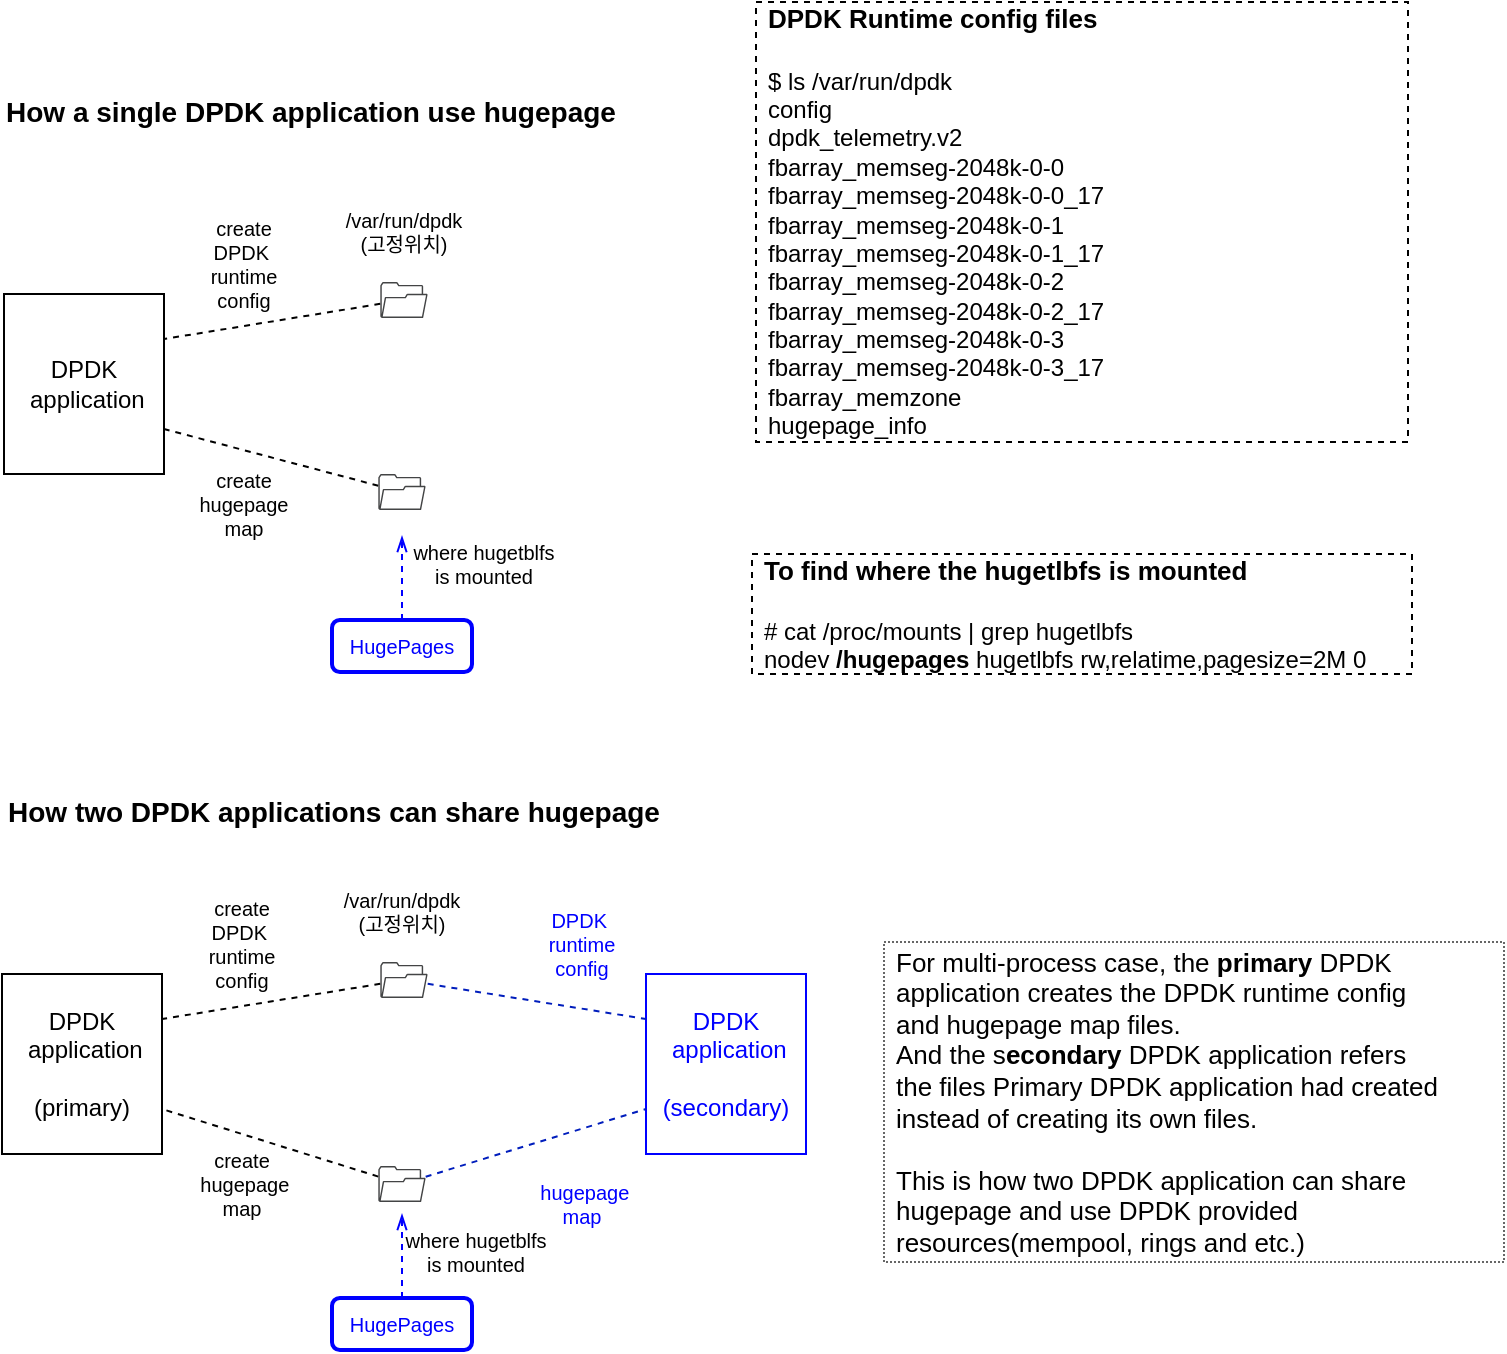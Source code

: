 <mxfile version="17.1.1" type="github" pages="5">
  <diagram name="Basics of DPDK and hugepage" id="igdwjOhsIR4kDXtv1hfw">
    <mxGraphModel dx="1246" dy="718" grid="1" gridSize="10" guides="1" tooltips="1" connect="1" arrows="1" fold="1" page="1" pageScale="1" pageWidth="827" pageHeight="1169" math="0" shadow="0">
      <root>
        <mxCell id="e_TSlZbl3so6d9orSKRr-0" />
        <mxCell id="e_TSlZbl3so6d9orSKRr-1" parent="e_TSlZbl3so6d9orSKRr-0" />
        <mxCell id="e_TSlZbl3so6d9orSKRr-11" value="&lt;div style=&quot;font-size: 13px&quot;&gt;&lt;b&gt;&lt;font style=&quot;font-size: 13px&quot;&gt;To find where the hugetlbfs is mounted&lt;/font&gt;&lt;/b&gt;&lt;/div&gt;&lt;div style=&quot;font-size: 13px&quot;&gt;&lt;br&gt;&lt;/div&gt;&lt;div&gt;# cat /proc/mounts | grep hugetlbfs&lt;/div&gt;&lt;div&gt;nodev &lt;b&gt;/hugepages&lt;/b&gt; hugetlbfs rw,relatime,pagesize=2M 0&amp;nbsp;&lt;/div&gt;" style="text;html=1;strokeColor=default;fillColor=none;align=left;verticalAlign=middle;whiteSpace=wrap;rounded=0;fontFamily=Helvetica;dashed=1;spacing=6;" parent="e_TSlZbl3so6d9orSKRr-1" vertex="1">
          <mxGeometry x="414" y="336" width="330" height="60" as="geometry" />
        </mxCell>
        <mxCell id="e_TSlZbl3so6d9orSKRr-12" value="&lt;div style=&quot;font-size: 13px&quot;&gt;&lt;b&gt;&lt;font style=&quot;font-size: 13px&quot;&gt;DPDK Runtime config files&lt;/font&gt;&lt;/b&gt;&lt;/div&gt;&lt;div style=&quot;font-size: 13px&quot;&gt;&lt;br&gt;&lt;/div&gt;&lt;div&gt;$ ls /var/run/dpdk&lt;/div&gt;&lt;div&gt;config&lt;/div&gt;&lt;div&gt;dpdk_telemetry.v2&lt;/div&gt;&lt;div&gt;fbarray_memseg-2048k-0-0&lt;/div&gt;&lt;div&gt;fbarray_memseg-2048k-0-0_17&lt;/div&gt;&lt;div&gt;fbarray_memseg-2048k-0-1&lt;/div&gt;&lt;div&gt;fbarray_memseg-2048k-0-1_17&lt;/div&gt;&lt;div&gt;fbarray_memseg-2048k-0-2&lt;/div&gt;&lt;div&gt;fbarray_memseg-2048k-0-2_17&lt;/div&gt;&lt;div&gt;fbarray_memseg-2048k-0-3&lt;/div&gt;&lt;div&gt;fbarray_memseg-2048k-0-3_17&lt;/div&gt;&lt;div&gt;fbarray_memzone&lt;/div&gt;&lt;div&gt;hugepage_info&lt;/div&gt;" style="text;html=1;strokeColor=default;fillColor=none;align=left;verticalAlign=middle;whiteSpace=wrap;rounded=0;fontFamily=Helvetica;dashed=1;spacing=6;" parent="e_TSlZbl3so6d9orSKRr-1" vertex="1">
          <mxGeometry x="416" y="60" width="326" height="220" as="geometry" />
        </mxCell>
        <mxCell id="2U3BLLHt9UwH4Cm2d1Co-4" value="DPDK &amp;nbsp;application&lt;br&gt;&lt;br&gt;(primary)" style="rounded=0;whiteSpace=wrap;html=1;" vertex="1" parent="e_TSlZbl3so6d9orSKRr-1">
          <mxGeometry x="39" y="546" width="80" height="90" as="geometry" />
        </mxCell>
        <mxCell id="2U3BLLHt9UwH4Cm2d1Co-7" value="where hugetblfs is mounted" style="text;html=1;strokeColor=none;fillColor=none;align=center;verticalAlign=middle;whiteSpace=wrap;rounded=0;fontSize=10;" vertex="1" parent="e_TSlZbl3so6d9orSKRr-1">
          <mxGeometry x="236" y="670" width="80" height="30" as="geometry" />
        </mxCell>
        <mxCell id="2U3BLLHt9UwH4Cm2d1Co-8" value="create DPDK&amp;nbsp;&lt;br style=&quot;font-size: 10px;&quot;&gt;runtime&lt;br style=&quot;font-size: 10px;&quot;&gt;config" style="text;html=1;strokeColor=none;fillColor=none;align=center;verticalAlign=middle;whiteSpace=wrap;rounded=0;fontSize=10;" vertex="1" parent="e_TSlZbl3so6d9orSKRr-1">
          <mxGeometry x="129" y="516" width="60" height="30" as="geometry" />
        </mxCell>
        <mxCell id="2U3BLLHt9UwH4Cm2d1Co-9" value="" style="endArrow=none;html=1;rounded=0;endFill=0;startArrow=none;startFill=0;entryX=1;entryY=0.75;entryDx=0;entryDy=0;dashed=1;" edge="1" parent="e_TSlZbl3so6d9orSKRr-1" source="8vRTn-LHsynA37u3gr18-0" target="2U3BLLHt9UwH4Cm2d1Co-4">
          <mxGeometry width="50" height="50" relative="1" as="geometry">
            <mxPoint x="209" y="641" as="sourcePoint" />
            <mxPoint x="139" y="586" as="targetPoint" />
          </mxGeometry>
        </mxCell>
        <mxCell id="2U3BLLHt9UwH4Cm2d1Co-10" value="" style="endArrow=none;html=1;rounded=0;entryX=1;entryY=0.25;entryDx=0;entryDy=0;startArrow=none;startFill=0;dashed=1;endFill=0;" edge="1" parent="e_TSlZbl3so6d9orSKRr-1" source="8vRTn-LHsynA37u3gr18-3" target="2U3BLLHt9UwH4Cm2d1Co-4">
          <mxGeometry width="50" height="50" relative="1" as="geometry">
            <mxPoint x="220" y="545" as="sourcePoint" />
            <mxPoint x="269" y="526" as="targetPoint" />
          </mxGeometry>
        </mxCell>
        <mxCell id="2U3BLLHt9UwH4Cm2d1Co-11" value="/var/run/dpdk&lt;br style=&quot;font-size: 10px;&quot;&gt;(고정위치)" style="text;html=1;strokeColor=none;fillColor=none;align=center;verticalAlign=middle;whiteSpace=wrap;rounded=0;fontSize=10;" vertex="1" parent="e_TSlZbl3so6d9orSKRr-1">
          <mxGeometry x="209" y="500" width="60" height="30" as="geometry" />
        </mxCell>
        <mxCell id="2U3BLLHt9UwH4Cm2d1Co-12" value="create &amp;nbsp;hugepage&lt;br style=&quot;font-size: 10px;&quot;&gt;map" style="text;html=1;strokeColor=none;fillColor=none;align=center;verticalAlign=middle;whiteSpace=wrap;rounded=0;fontSize=10;" vertex="1" parent="e_TSlZbl3so6d9orSKRr-1">
          <mxGeometry x="129" y="636" width="60" height="30" as="geometry" />
        </mxCell>
        <mxCell id="2U3BLLHt9UwH4Cm2d1Co-13" value="DPDK &amp;nbsp;application&lt;br&gt;&lt;br&gt;(secondary)" style="rounded=0;whiteSpace=wrap;html=1;strokeColor=#0000FF;fontColor=#0000FF;" vertex="1" parent="e_TSlZbl3so6d9orSKRr-1">
          <mxGeometry x="361" y="546" width="80" height="90" as="geometry" />
        </mxCell>
        <mxCell id="2U3BLLHt9UwH4Cm2d1Co-14" value="" style="endArrow=none;html=1;rounded=0;entryX=0;entryY=0.25;entryDx=0;entryDy=0;startArrow=none;startFill=0;fillColor=#0050ef;strokeColor=#001DBC;dashed=1;endFill=0;" edge="1" parent="e_TSlZbl3so6d9orSKRr-1" source="8vRTn-LHsynA37u3gr18-3" target="2U3BLLHt9UwH4Cm2d1Co-13">
          <mxGeometry width="50" height="50" relative="1" as="geometry">
            <mxPoint x="269" y="545" as="sourcePoint" />
            <mxPoint x="129" y="578.5" as="targetPoint" />
          </mxGeometry>
        </mxCell>
        <mxCell id="2U3BLLHt9UwH4Cm2d1Co-16" value="" style="endArrow=none;html=1;rounded=0;endFill=0;startArrow=none;startFill=0;entryX=0;entryY=0.75;entryDx=0;entryDy=0;fillColor=#0050ef;strokeColor=#001DBC;dashed=1;" edge="1" parent="e_TSlZbl3so6d9orSKRr-1" source="8vRTn-LHsynA37u3gr18-0" target="2U3BLLHt9UwH4Cm2d1Co-13">
          <mxGeometry width="50" height="50" relative="1" as="geometry">
            <mxPoint x="269" y="651" as="sourcePoint" />
            <mxPoint x="129" y="623.5" as="targetPoint" />
          </mxGeometry>
        </mxCell>
        <mxCell id="2U3BLLHt9UwH4Cm2d1Co-18" value="&amp;nbsp;hugepage&lt;br style=&quot;font-size: 10px;&quot;&gt;map" style="text;html=1;strokeColor=none;fillColor=none;align=center;verticalAlign=middle;whiteSpace=wrap;rounded=0;fontColor=#0000FF;fontSize=10;" vertex="1" parent="e_TSlZbl3so6d9orSKRr-1">
          <mxGeometry x="299" y="646" width="60" height="30" as="geometry" />
        </mxCell>
        <mxCell id="2U3BLLHt9UwH4Cm2d1Co-19" value="DPDK&amp;nbsp;&lt;br style=&quot;font-size: 10px;&quot;&gt;runtime&lt;br style=&quot;font-size: 10px;&quot;&gt;config" style="text;html=1;strokeColor=none;fillColor=none;align=center;verticalAlign=middle;whiteSpace=wrap;rounded=0;fontColor=#0000FF;fontSize=10;" vertex="1" parent="e_TSlZbl3so6d9orSKRr-1">
          <mxGeometry x="299" y="516" width="60" height="30" as="geometry" />
        </mxCell>
        <mxCell id="2U3BLLHt9UwH4Cm2d1Co-22" value="How two DPDK applications can share hugepage" style="text;html=1;strokeColor=none;fillColor=none;align=left;verticalAlign=middle;whiteSpace=wrap;rounded=0;fontSize=14;fontStyle=1" vertex="1" parent="e_TSlZbl3so6d9orSKRr-1">
          <mxGeometry x="40" y="450" width="360" height="30" as="geometry" />
        </mxCell>
        <mxCell id="2U3BLLHt9UwH4Cm2d1Co-23" value="How a single DPDK application use hugepage" style="text;html=1;strokeColor=none;fillColor=none;align=left;verticalAlign=middle;whiteSpace=wrap;rounded=0;fontSize=14;fontStyle=1" vertex="1" parent="e_TSlZbl3so6d9orSKRr-1">
          <mxGeometry x="39" y="100" width="360" height="30" as="geometry" />
        </mxCell>
        <mxCell id="bbWXPl15n6LYB2hcnoBn-0" value="&lt;div&gt;&lt;font size=&quot;2&quot;&gt;For multi-process case, the&amp;nbsp;&lt;b&gt;primary&lt;/b&gt; DPDK application creates the DPDK runtime config and&amp;nbsp;hugepage map files.&amp;nbsp;&lt;/font&gt;&lt;/div&gt;&lt;div&gt;&lt;font size=&quot;2&quot;&gt;And the s&lt;b&gt;econdary&lt;/b&gt;&amp;nbsp;DPDK&amp;nbsp;application refers the&amp;nbsp;files Primary DPDK&amp;nbsp;application had created instead of creating its own files.&lt;/font&gt;&lt;/div&gt;&lt;div&gt;&lt;font size=&quot;2&quot;&gt;&lt;br&gt;&lt;/font&gt;&lt;/div&gt;&lt;div&gt;&lt;font size=&quot;2&quot;&gt;This is how two DPDK&amp;nbsp;application can share hugepage and use DPDK provided resources(mempool, rings and etc.)&lt;/font&gt;&lt;/div&gt;" style="text;html=1;strokeColor=#666666;fillColor=none;align=left;verticalAlign=middle;whiteSpace=wrap;rounded=0;fontFamily=Helvetica;dashed=1;spacing=6;dashPattern=1 1;" vertex="1" parent="e_TSlZbl3so6d9orSKRr-1">
          <mxGeometry x="480" y="530" width="310" height="160" as="geometry" />
        </mxCell>
        <mxCell id="ewloSJYOo6akxNMrMcPu-0" value="" style="edgeStyle=orthogonalEdgeStyle;rounded=0;orthogonalLoop=1;jettySize=auto;html=1;dashed=1;fontSize=10;fontColor=#0000FF;strokeWidth=1;endArrow=openThin;endFill=0;strokeColor=#0000FF;" edge="1" parent="e_TSlZbl3so6d9orSKRr-1" source="ewloSJYOo6akxNMrMcPu-1">
          <mxGeometry relative="1" as="geometry">
            <mxPoint x="239" y="327.0" as="targetPoint" />
          </mxGeometry>
        </mxCell>
        <mxCell id="ewloSJYOo6akxNMrMcPu-1" value="HugePages" style="rounded=1;whiteSpace=wrap;html=1;fontSize=10;fontColor=#0000FF;strokeColor=#0000FF;strokeWidth=2;fillColor=none;" vertex="1" parent="e_TSlZbl3so6d9orSKRr-1">
          <mxGeometry x="204" y="369" width="70" height="26" as="geometry" />
        </mxCell>
        <mxCell id="e_TSlZbl3so6d9orSKRr-2" value="DPDK &amp;nbsp;application" style="rounded=0;whiteSpace=wrap;html=1;" parent="e_TSlZbl3so6d9orSKRr-1" vertex="1">
          <mxGeometry x="40" y="206" width="80" height="90" as="geometry" />
        </mxCell>
        <mxCell id="e_TSlZbl3so6d9orSKRr-5" value="where hugetblfs is mounted" style="text;html=1;strokeColor=none;fillColor=none;align=center;verticalAlign=middle;whiteSpace=wrap;rounded=0;fontSize=10;" parent="e_TSlZbl3so6d9orSKRr-1" vertex="1">
          <mxGeometry x="240" y="326" width="80" height="30" as="geometry" />
        </mxCell>
        <mxCell id="e_TSlZbl3so6d9orSKRr-6" value="create DPDK&amp;nbsp;&lt;br style=&quot;font-size: 10px;&quot;&gt;runtime&lt;br style=&quot;font-size: 10px;&quot;&gt;config" style="text;html=1;strokeColor=none;fillColor=none;align=center;verticalAlign=middle;whiteSpace=wrap;rounded=0;fontSize=10;" parent="e_TSlZbl3so6d9orSKRr-1" vertex="1">
          <mxGeometry x="130" y="176" width="60" height="30" as="geometry" />
        </mxCell>
        <mxCell id="e_TSlZbl3so6d9orSKRr-7" value="" style="endArrow=none;html=1;rounded=0;endFill=0;startArrow=none;startFill=0;entryX=1;entryY=0.75;entryDx=0;entryDy=0;dashed=1;" parent="e_TSlZbl3so6d9orSKRr-1" source="8vRTn-LHsynA37u3gr18-2" target="e_TSlZbl3so6d9orSKRr-2" edge="1">
          <mxGeometry width="50" height="50" relative="1" as="geometry">
            <mxPoint x="210" y="301" as="sourcePoint" />
            <mxPoint x="140" y="246" as="targetPoint" />
          </mxGeometry>
        </mxCell>
        <mxCell id="e_TSlZbl3so6d9orSKRr-8" value="" style="endArrow=none;html=1;rounded=0;entryX=1;entryY=0.25;entryDx=0;entryDy=0;startArrow=none;startFill=0;dashed=1;endFill=0;" parent="e_TSlZbl3so6d9orSKRr-1" source="8vRTn-LHsynA37u3gr18-1" target="e_TSlZbl3so6d9orSKRr-2" edge="1">
          <mxGeometry width="50" height="50" relative="1" as="geometry">
            <mxPoint x="210" y="205" as="sourcePoint" />
            <mxPoint x="270" y="186" as="targetPoint" />
          </mxGeometry>
        </mxCell>
        <mxCell id="e_TSlZbl3so6d9orSKRr-9" value="/var/run/dpdk&lt;br style=&quot;font-size: 10px;&quot;&gt;(고정위치)" style="text;html=1;strokeColor=none;fillColor=none;align=center;verticalAlign=middle;whiteSpace=wrap;rounded=0;fontSize=10;" parent="e_TSlZbl3so6d9orSKRr-1" vertex="1">
          <mxGeometry x="210" y="160" width="60" height="30" as="geometry" />
        </mxCell>
        <mxCell id="e_TSlZbl3so6d9orSKRr-10" value="create hugepage&lt;br style=&quot;font-size: 10px;&quot;&gt;map" style="text;html=1;strokeColor=none;fillColor=none;align=center;verticalAlign=middle;whiteSpace=wrap;rounded=0;fontSize=10;" parent="e_TSlZbl3so6d9orSKRr-1" vertex="1">
          <mxGeometry x="130" y="296" width="60" height="30" as="geometry" />
        </mxCell>
        <mxCell id="ewloSJYOo6akxNMrMcPu-4" value="" style="edgeStyle=orthogonalEdgeStyle;rounded=0;orthogonalLoop=1;jettySize=auto;html=1;dashed=1;fontSize=10;fontColor=#0000FF;strokeWidth=1;endArrow=openThin;endFill=0;strokeColor=#0000FF;" edge="1" parent="e_TSlZbl3so6d9orSKRr-1" source="ewloSJYOo6akxNMrMcPu-5">
          <mxGeometry relative="1" as="geometry">
            <mxPoint x="239" y="666" as="targetPoint" />
          </mxGeometry>
        </mxCell>
        <mxCell id="ewloSJYOo6akxNMrMcPu-5" value="HugePages" style="rounded=1;whiteSpace=wrap;html=1;fontSize=10;fontColor=#0000FF;strokeColor=#0000FF;strokeWidth=2;fillColor=none;" vertex="1" parent="e_TSlZbl3so6d9orSKRr-1">
          <mxGeometry x="204" y="708" width="70" height="26" as="geometry" />
        </mxCell>
        <mxCell id="8vRTn-LHsynA37u3gr18-0" value="" style="sketch=0;pointerEvents=1;shadow=0;dashed=0;html=1;strokeColor=none;fillColor=#434445;aspect=fixed;labelPosition=center;verticalLabelPosition=bottom;verticalAlign=top;align=center;outlineConnect=0;shape=mxgraph.vvd.folder;rounded=1;glass=0;fontFamily=Courier New;fontSize=12;fontColor=#000000;" vertex="1" parent="e_TSlZbl3so6d9orSKRr-1">
          <mxGeometry x="227.16" y="642" width="23.68" height="18" as="geometry" />
        </mxCell>
        <mxCell id="8vRTn-LHsynA37u3gr18-1" value="" style="sketch=0;pointerEvents=1;shadow=0;dashed=0;html=1;strokeColor=none;fillColor=#434445;aspect=fixed;labelPosition=center;verticalLabelPosition=bottom;verticalAlign=top;align=center;outlineConnect=0;shape=mxgraph.vvd.folder;rounded=1;glass=0;fontFamily=Courier New;fontSize=12;fontColor=#000000;" vertex="1" parent="e_TSlZbl3so6d9orSKRr-1">
          <mxGeometry x="228.16" y="200" width="23.68" height="18" as="geometry" />
        </mxCell>
        <mxCell id="8vRTn-LHsynA37u3gr18-2" value="" style="sketch=0;pointerEvents=1;shadow=0;dashed=0;html=1;strokeColor=none;fillColor=#434445;aspect=fixed;labelPosition=center;verticalLabelPosition=bottom;verticalAlign=top;align=center;outlineConnect=0;shape=mxgraph.vvd.folder;rounded=1;glass=0;fontFamily=Courier New;fontSize=12;fontColor=#000000;" vertex="1" parent="e_TSlZbl3so6d9orSKRr-1">
          <mxGeometry x="227.16" y="296" width="23.68" height="18" as="geometry" />
        </mxCell>
        <mxCell id="8vRTn-LHsynA37u3gr18-3" value="" style="sketch=0;pointerEvents=1;shadow=0;dashed=0;html=1;strokeColor=none;fillColor=#434445;aspect=fixed;labelPosition=center;verticalLabelPosition=bottom;verticalAlign=top;align=center;outlineConnect=0;shape=mxgraph.vvd.folder;rounded=1;glass=0;fontFamily=Courier New;fontSize=12;fontColor=#000000;" vertex="1" parent="e_TSlZbl3so6d9orSKRr-1">
          <mxGeometry x="228.16" y="540" width="23.68" height="18" as="geometry" />
        </mxCell>
      </root>
    </mxGraphModel>
  </diagram>
  <diagram id="AWZYIU5muHIaPF7OCgV0" name="Create hugetlbfs in pod">
    <mxGraphModel dx="1246" dy="718" grid="1" gridSize="10" guides="1" tooltips="1" connect="1" arrows="1" fold="1" page="1" pageScale="1" pageWidth="827" pageHeight="1169" math="0" shadow="0">
      <root>
        <mxCell id="0" />
        <mxCell id="1" parent="0" />
      </root>
    </mxGraphModel>
  </diagram>
  <diagram name="1 container-1 pod" id="uh6hR0cbKmKF20gEIpaL">
    <mxGraphModel dx="1466" dy="845" grid="1" gridSize="10" guides="1" tooltips="1" connect="1" arrows="1" fold="1" page="1" pageScale="1" pageWidth="827" pageHeight="1169" math="0" shadow="0">
      <root>
        <mxCell id="wRnvG__GZiXTp2W0-cbK-0" />
        <mxCell id="wRnvG__GZiXTp2W0-cbK-1" parent="wRnvG__GZiXTp2W0-cbK-0" />
        <mxCell id="wRnvG__GZiXTp2W0-cbK-30" value="Case 1. Single Container" style="text;html=1;strokeColor=none;fillColor=none;align=left;verticalAlign=middle;whiteSpace=wrap;rounded=0;fontSize=14;fontStyle=1" vertex="1" parent="wRnvG__GZiXTp2W0-cbK-1">
          <mxGeometry x="39" y="100" width="360" height="30" as="geometry" />
        </mxCell>
        <mxCell id="_6FY0MC8dlvDrNTt2lT_-0" value="&lt;div&gt;&lt;font size=&quot;2&quot;&gt;Declare(request) Hugepage for Pod&lt;/font&gt;&lt;/div&gt;&lt;div style=&quot;font-size: 11px&quot;&gt;&lt;/div&gt;&lt;div style=&quot;font-size: 11px&quot;&gt;&lt;font color=&quot;#0000cc&quot; style=&quot;font-size: 11px&quot; face=&quot;Courier New&quot;&gt;resource:&lt;/font&gt;&lt;/div&gt;&lt;div style=&quot;font-size: 11px&quot;&gt;&lt;font color=&quot;#0000cc&quot; style=&quot;font-size: 11px&quot; face=&quot;Courier New&quot;&gt;&amp;nbsp; limits:&lt;/font&gt;&lt;/div&gt;&lt;div style=&quot;font-size: 11px&quot;&gt;&lt;font color=&quot;#0000cc&quot; style=&quot;font-size: 11px&quot; face=&quot;Courier New&quot;&gt;&amp;nbsp; &amp;nbsp; hugepage-2Mi: 100Mi&lt;/font&gt;&lt;/div&gt;&lt;div&gt;&lt;font size=&quot;2&quot;&gt;&lt;br&gt;&lt;/font&gt;&lt;/div&gt;&lt;div&gt;&lt;font size=&quot;2&quot;&gt;Create hugepage volume with &#39;HugePages&#39; medium&lt;/font&gt;&lt;/div&gt;&lt;div&gt;&lt;span style=&quot;font-size: 10px ; color: rgb(0 , 0 , 204) ; font-family: &amp;#34;courier new&amp;#34;&quot;&gt;volume:&lt;/span&gt;&lt;br&gt;&lt;/div&gt;&lt;div style=&quot;font-size: 10px&quot;&gt;&lt;font face=&quot;Courier New&quot; style=&quot;font-size: 10px&quot; color=&quot;#0000cc&quot;&gt;&lt;font style=&quot;font-size: 10px&quot;&gt;&amp;nbsp;&lt;/font&gt;&lt;font style=&quot;font-size: 10px&quot;&gt; - name: hugepage&lt;/font&gt;&lt;/font&gt;&lt;/div&gt;&lt;div style=&quot;font-size: 10px&quot;&gt;&lt;font face=&quot;Courier New&quot; style=&quot;font-size: 10px&quot;&gt;&lt;font color=&quot;#0000cc&quot;&gt;&amp;nbsp; &amp;nbsp; &lt;/font&gt;&lt;b&gt;&lt;font color=&quot;#ff0000&quot;&gt;emptryDir&lt;/font&gt;&lt;/b&gt;&lt;font color=&quot;#0000cc&quot;&gt;:&lt;/font&gt;&lt;/font&gt;&lt;/div&gt;&lt;div style=&quot;font-size: 10px&quot;&gt;&lt;font face=&quot;Courier New&quot; style=&quot;font-size: 10px&quot; color=&quot;#0000cc&quot;&gt;&amp;nbsp; &amp;nbsp; &amp;nbsp; medium: &lt;b&gt;HugePages&lt;/b&gt;&lt;/font&gt;&lt;/div&gt;&lt;div&gt;&lt;br&gt;&lt;/div&gt;&lt;div&gt;&lt;font size=&quot;2&quot;&gt;Mount to container -&amp;gt; mounted as &#39;hugetblfs&#39; in container&lt;/font&gt;&lt;/div&gt;&lt;div style=&quot;font-size: 10px&quot;&gt;&lt;font color=&quot;#0000cc&quot; style=&quot;font-size: 10px&quot; face=&quot;Courier New&quot;&gt;volumeMounts:&lt;/font&gt;&lt;/div&gt;&lt;div style=&quot;font-size: 10px&quot;&gt;&lt;font color=&quot;#0000cc&quot; style=&quot;font-size: 10px&quot; face=&quot;Courier New&quot;&gt;&amp;nbsp; &amp;nbsp; - mountPath: /hugepages&lt;/font&gt;&lt;/div&gt;&lt;div style=&quot;font-size: 10px&quot;&gt;&lt;font color=&quot;#0000cc&quot; style=&quot;font-size: 10px&quot; face=&quot;Courier New&quot;&gt;&amp;nbsp; &amp;nbsp; &amp;nbsp; name: hugepage&lt;/font&gt;&lt;/div&gt;" style="text;html=1;strokeColor=#666666;fillColor=none;align=left;verticalAlign=middle;whiteSpace=wrap;rounded=0;fontFamily=Helvetica;dashed=1;spacing=6;dashPattern=1 1;" vertex="1" parent="wRnvG__GZiXTp2W0-cbK-1">
          <mxGeometry x="440" y="240" width="340" height="226" as="geometry" />
        </mxCell>
        <mxCell id="lGVLvqCHSk1Na45_g1HA-0" value="&lt;div&gt;&lt;font size=&quot;2&quot;&gt;As primary and secondary DPDK application in the same container use the same file system, it is straight forward to run them - nothing special and identical to the single DPDK application in a container&amp;nbsp;case.&lt;/font&gt;&lt;/div&gt;" style="text;html=1;strokeColor=#666666;fillColor=none;align=left;verticalAlign=middle;whiteSpace=wrap;rounded=0;fontFamily=Helvetica;dashed=1;spacing=6;dashPattern=1 1;" vertex="1" parent="wRnvG__GZiXTp2W0-cbK-1">
          <mxGeometry x="10" y="910" width="561" height="80" as="geometry" />
        </mxCell>
        <mxCell id="MUImqUo_pnCpXaY7vUFi-0" value="Single DPDK application in one container/pod" style="text;html=1;strokeColor=none;fillColor=none;align=left;verticalAlign=middle;whiteSpace=wrap;rounded=0;fontSize=14;fontStyle=1" vertex="1" parent="wRnvG__GZiXTp2W0-cbK-1">
          <mxGeometry x="30" y="130" width="360" height="30" as="geometry" />
        </mxCell>
        <mxCell id="MUImqUo_pnCpXaY7vUFi-1" value="Multi DPDK application in a single container/pod" style="text;html=1;strokeColor=none;fillColor=none;align=left;verticalAlign=middle;whiteSpace=wrap;rounded=0;fontSize=14;fontStyle=1" vertex="1" parent="wRnvG__GZiXTp2W0-cbK-1">
          <mxGeometry x="30" y="530" width="360" height="30" as="geometry" />
        </mxCell>
        <mxCell id="l1B6kq30KTgom_2xlnq3-3" value="" style="group" vertex="1" connectable="0" parent="wRnvG__GZiXTp2W0-cbK-1">
          <mxGeometry x="410" y="170" width="100" height="63.7" as="geometry" />
        </mxCell>
        <mxCell id="Ce0J6uU_xH19y6W-9ovd-4" value="&lt;font style=&quot;font-size: 10px&quot;&gt;volume&lt;/font&gt;" style="text;html=1;strokeColor=none;fillColor=none;align=center;verticalAlign=middle;whiteSpace=wrap;rounded=0;fontSize=10;fontColor=#000000;" vertex="1" parent="l1B6kq30KTgom_2xlnq3-3">
          <mxGeometry y="29.7" width="100" height="34" as="geometry" />
        </mxCell>
        <mxCell id="l1B6kq30KTgom_2xlnq3-2" value="" style="strokeWidth=1;html=1;shape=mxgraph.flowchart.database;whiteSpace=wrap;rounded=1;shadow=0;glass=0;sketch=0;fontFamily=Courier New;fontSize=12;fontColor=#000000;fillColor=#CCCCCC;gradientColor=#ffffff;gradientDirection=north;" vertex="1" parent="l1B6kq30KTgom_2xlnq3-3">
          <mxGeometry x="20" width="60" height="36.7" as="geometry" />
        </mxCell>
        <mxCell id="Wu_A6zZ9B_r1E4Z8Uo77-0" value="" style="group" vertex="1" connectable="0" parent="wRnvG__GZiXTp2W0-cbK-1">
          <mxGeometry x="10" y="160" width="380" height="320" as="geometry" />
        </mxCell>
        <mxCell id="4Bclp7mjhl-0hepa57uX-6" value="" style="rounded=0;whiteSpace=wrap;html=1;fontSize=14;fontColor=#0000FF;strokeColor=#666666;fillColor=none;strokeWidth=1;glass=0;sketch=0;gradientColor=#ffffff;" vertex="1" parent="Wu_A6zZ9B_r1E4Z8Uo77-0">
          <mxGeometry width="380" height="320" as="geometry" />
        </mxCell>
        <mxCell id="4Bclp7mjhl-0hepa57uX-1" value="" style="rounded=0;whiteSpace=wrap;html=1;fontSize=14;fontColor=#0000FF;strokeColor=#666666;fillColor=#E6E6E6;strokeWidth=1;gradientColor=#ffffff;" vertex="1" parent="Wu_A6zZ9B_r1E4Z8Uo77-0">
          <mxGeometry x="9" y="10" width="291" height="200" as="geometry" />
        </mxCell>
        <mxCell id="wRnvG__GZiXTp2W0-cbK-20" value="DPDK &amp;nbsp;application" style="rounded=0;whiteSpace=wrap;html=1;" vertex="1" parent="Wu_A6zZ9B_r1E4Z8Uo77-0">
          <mxGeometry x="29" y="56" width="80" height="90" as="geometry" />
        </mxCell>
        <mxCell id="wRnvG__GZiXTp2W0-cbK-23" value="&lt;font style=&quot;font-size: 10px&quot;&gt;2) mount HugePages to container&#39;s file system&lt;/font&gt;" style="text;html=1;strokeColor=none;fillColor=none;align=center;verticalAlign=middle;whiteSpace=wrap;rounded=0;fontSize=10;fontColor=#0000FF;" vertex="1" parent="Wu_A6zZ9B_r1E4Z8Uo77-0">
          <mxGeometry x="238" y="176" width="110" height="34" as="geometry" />
        </mxCell>
        <mxCell id="wRnvG__GZiXTp2W0-cbK-24" value="create DPDK&amp;nbsp;&lt;br style=&quot;font-size: 10px&quot;&gt;runtime&amp;nbsp;config" style="text;html=1;strokeColor=none;fillColor=none;align=center;verticalAlign=middle;whiteSpace=wrap;rounded=0;fontSize=10;" vertex="1" parent="Wu_A6zZ9B_r1E4Z8Uo77-0">
          <mxGeometry x="99.5" y="26" width="99" height="30" as="geometry" />
        </mxCell>
        <mxCell id="wRnvG__GZiXTp2W0-cbK-25" value="" style="endArrow=none;html=1;rounded=0;endFill=0;startArrow=none;startFill=0;entryX=1;entryY=0.75;entryDx=0;entryDy=0;dashed=1;" edge="1" parent="Wu_A6zZ9B_r1E4Z8Uo77-0" source="plZWo-xI7qz9ZBGuK9rM-0" target="wRnvG__GZiXTp2W0-cbK-20">
          <mxGeometry width="50" height="50" relative="1" as="geometry">
            <mxPoint x="217.16" y="151.892" as="sourcePoint" />
            <mxPoint x="129" y="96" as="targetPoint" />
          </mxGeometry>
        </mxCell>
        <mxCell id="wRnvG__GZiXTp2W0-cbK-26" value="" style="endArrow=none;html=1;rounded=0;entryX=1;entryY=0.25;entryDx=0;entryDy=0;startArrow=none;startFill=0;dashed=1;" edge="1" parent="Wu_A6zZ9B_r1E4Z8Uo77-0" source="plZWo-xI7qz9ZBGuK9rM-2" target="wRnvG__GZiXTp2W0-cbK-20">
          <mxGeometry width="50" height="50" relative="1" as="geometry">
            <mxPoint x="217.16" y="61.825" as="sourcePoint" />
            <mxPoint x="259" y="36" as="targetPoint" />
          </mxGeometry>
        </mxCell>
        <mxCell id="wRnvG__GZiXTp2W0-cbK-27" value="/var/run/dpdk" style="text;html=1;strokeColor=none;fillColor=none;align=center;verticalAlign=middle;whiteSpace=wrap;rounded=0;fontSize=10;" vertex="1" parent="Wu_A6zZ9B_r1E4Z8Uo77-0">
          <mxGeometry x="204.5" y="65" width="60" height="30" as="geometry" />
        </mxCell>
        <mxCell id="wRnvG__GZiXTp2W0-cbK-28" value="create hugepage&lt;br style=&quot;font-size: 10px&quot;&gt;map" style="text;html=1;strokeColor=none;fillColor=none;align=center;verticalAlign=middle;whiteSpace=wrap;rounded=0;fontSize=10;" vertex="1" parent="Wu_A6zZ9B_r1E4Z8Uo77-0">
          <mxGeometry x="108" y="146" width="90" height="30" as="geometry" />
        </mxCell>
        <mxCell id="4Bclp7mjhl-0hepa57uX-8" value="" style="edgeStyle=orthogonalEdgeStyle;rounded=0;orthogonalLoop=1;jettySize=auto;html=1;dashed=1;fontSize=10;fontColor=#0000FF;strokeWidth=1;endArrow=openThin;endFill=0;strokeColor=#0000FF;startArrow=none;exitX=0.5;exitY=0;exitDx=0;exitDy=0;exitPerimeter=0;" edge="1" parent="Wu_A6zZ9B_r1E4Z8Uo77-0" target="plZWo-xI7qz9ZBGuK9rM-0">
          <mxGeometry relative="1" as="geometry">
            <mxPoint x="229" y="220" as="sourcePoint" />
            <mxPoint x="229.071" y="164" as="targetPoint" />
            <Array as="points">
              <mxPoint x="229" y="190" />
              <mxPoint x="229" y="190" />
            </Array>
          </mxGeometry>
        </mxCell>
        <mxCell id="_6FY0MC8dlvDrNTt2lT_-2" value="&lt;font face=&quot;Helvetica&quot; color=&quot;#000000&quot; size=&quot;1&quot;&gt;&lt;span style=&quot;font-size: 13px&quot;&gt;Pod&lt;/span&gt;&lt;/font&gt;" style="text;html=1;strokeColor=none;fillColor=none;align=center;verticalAlign=middle;whiteSpace=wrap;rounded=0;shadow=1;glass=0;sketch=0;fontFamily=Courier New;fontSize=10;fontColor=#0000CC;" vertex="1" parent="Wu_A6zZ9B_r1E4Z8Uo77-0">
          <mxGeometry x="320" y="10" width="60" height="30" as="geometry" />
        </mxCell>
        <mxCell id="_6FY0MC8dlvDrNTt2lT_-3" value="&lt;font face=&quot;Helvetica&quot; color=&quot;#000000&quot; size=&quot;1&quot;&gt;&lt;span style=&quot;font-size: 13px&quot;&gt;Container&lt;/span&gt;&lt;/font&gt;" style="text;html=1;strokeColor=none;fillColor=none;align=center;verticalAlign=middle;whiteSpace=wrap;rounded=0;shadow=1;glass=0;sketch=0;fontFamily=Courier New;fontSize=10;fontColor=#0000CC;" vertex="1" parent="Wu_A6zZ9B_r1E4Z8Uo77-0">
          <mxGeometry x="11" y="10" width="60" height="30" as="geometry" />
        </mxCell>
        <mxCell id="Ce0J6uU_xH19y6W-9ovd-13" value="/hugepages" style="text;html=1;strokeColor=none;fillColor=none;align=center;verticalAlign=middle;whiteSpace=wrap;rounded=0;fontSize=10;" vertex="1" parent="Wu_A6zZ9B_r1E4Z8Uo77-0">
          <mxGeometry x="204" y="116" width="60" height="30" as="geometry" />
        </mxCell>
        <mxCell id="dzpn_IO3pGXTOyDMfSxY-0" value="&lt;font style=&quot;font-size: 10px&quot;&gt;1) Create a volume with HugePages&lt;/font&gt;" style="text;html=1;strokeColor=none;fillColor=none;align=center;verticalAlign=middle;whiteSpace=wrap;rounded=0;fontSize=10;fontColor=#0000FF;" vertex="1" parent="Wu_A6zZ9B_r1E4Z8Uo77-0">
          <mxGeometry x="14" y="221.35" width="186" height="34" as="geometry" />
        </mxCell>
        <mxCell id="l1B6kq30KTgom_2xlnq3-0" value="" style="strokeWidth=1;html=1;shape=mxgraph.flowchart.database;whiteSpace=wrap;rounded=1;shadow=0;glass=0;sketch=0;fontFamily=Courier New;fontSize=12;fontColor=#000000;fillColor=#A9C4EB;gradientColor=#ffffff;gradientDirection=north;strokeColor=#0000FF;" vertex="1" parent="Wu_A6zZ9B_r1E4Z8Uo77-0">
          <mxGeometry x="199" y="222" width="60" height="36.7" as="geometry" />
        </mxCell>
        <mxCell id="fLPOLNN8Kx60o5wsunp8-1" value="HugePages" style="rounded=1;whiteSpace=wrap;html=1;fontSize=10;fontColor=#0000FF;strokeColor=#0000FF;strokeWidth=2;fillColor=#9AC7BF;gradientColor=#ffffff;gradientDirection=north;" vertex="1" parent="Wu_A6zZ9B_r1E4Z8Uo77-0">
          <mxGeometry x="194" y="279.219" width="70" height="26.781" as="geometry" />
        </mxCell>
        <mxCell id="fLPOLNN8Kx60o5wsunp8-3" value="" style="endArrow=none;dashed=1;html=1;rounded=0;fontFamily=Courier New;fontSize=11;fontColor=#FF0000;strokeColor=#0000FF;strokeWidth=1;exitX=0.5;exitY=0;exitDx=0;exitDy=0;entryX=0.5;entryY=1;entryDx=0;entryDy=0;entryPerimeter=0;" edge="1" parent="Wu_A6zZ9B_r1E4Z8Uo77-0" source="fLPOLNN8Kx60o5wsunp8-1" target="l1B6kq30KTgom_2xlnq3-0">
          <mxGeometry width="50" height="50" relative="1" as="geometry">
            <mxPoint x="320" y="510" as="sourcePoint" />
            <mxPoint x="370" y="460" as="targetPoint" />
          </mxGeometry>
        </mxCell>
        <mxCell id="plZWo-xI7qz9ZBGuK9rM-0" value="" style="sketch=0;pointerEvents=1;shadow=0;dashed=0;html=1;strokeColor=none;fillColor=#434445;aspect=fixed;labelPosition=center;verticalLabelPosition=bottom;verticalAlign=top;align=center;outlineConnect=0;shape=mxgraph.vvd.folder;rounded=1;glass=0;fontFamily=Courier New;fontSize=12;fontColor=#000000;strokeWidth=4;perimeterSpacing=1;" vertex="1" parent="Wu_A6zZ9B_r1E4Z8Uo77-0">
          <mxGeometry x="210.055" y="140" width="37.89" height="28.8" as="geometry" />
        </mxCell>
        <mxCell id="plZWo-xI7qz9ZBGuK9rM-2" value="" style="sketch=0;pointerEvents=1;shadow=0;dashed=0;html=1;strokeColor=none;fillColor=#434445;aspect=fixed;labelPosition=center;verticalLabelPosition=bottom;verticalAlign=top;align=center;outlineConnect=0;shape=mxgraph.vvd.folder;rounded=1;glass=0;fontFamily=Courier New;fontSize=12;fontColor=#000000;strokeWidth=4;perimeterSpacing=1;" vertex="1" parent="Wu_A6zZ9B_r1E4Z8Uo77-0">
          <mxGeometry x="210.055" y="40" width="37.89" height="28.8" as="geometry" />
        </mxCell>
        <mxCell id="Wu_A6zZ9B_r1E4Z8Uo77-21" value="" style="group" vertex="1" connectable="0" parent="wRnvG__GZiXTp2W0-cbK-1">
          <mxGeometry x="10" y="570" width="510" height="320" as="geometry" />
        </mxCell>
        <mxCell id="_6FY0MC8dlvDrNTt2lT_-20" value="" style="rounded=0;whiteSpace=wrap;html=1;fontSize=14;fontColor=#0000FF;strokeColor=#666666;fillColor=#E6E6E6;strokeWidth=1;gradientColor=#ffffff;" vertex="1" parent="Wu_A6zZ9B_r1E4Z8Uo77-21">
          <mxGeometry x="9" y="10" width="451" height="200" as="geometry" />
        </mxCell>
        <mxCell id="_6FY0MC8dlvDrNTt2lT_-19" value="" style="rounded=0;whiteSpace=wrap;html=1;fontSize=14;fontColor=#0000FF;strokeColor=#666666;fillColor=none;strokeWidth=1;glass=0;sketch=0;gradientColor=#ffffff;" vertex="1" parent="Wu_A6zZ9B_r1E4Z8Uo77-21">
          <mxGeometry width="510" height="320" as="geometry" />
        </mxCell>
        <mxCell id="wRnvG__GZiXTp2W0-cbK-13" value="DPDK &amp;nbsp;application&lt;br&gt;&lt;br&gt;(secondary)" style="rounded=0;whiteSpace=wrap;html=1;strokeColor=#000000;fontColor=#000000;" vertex="1" parent="Wu_A6zZ9B_r1E4Z8Uo77-21">
          <mxGeometry x="351" y="56" width="80" height="90" as="geometry" />
        </mxCell>
        <mxCell id="wRnvG__GZiXTp2W0-cbK-16" value="4-2) refer hugepage&amp;nbsp;map" style="text;html=1;strokeColor=none;fillColor=none;align=center;verticalAlign=middle;whiteSpace=wrap;rounded=0;fontColor=#000000;fontSize=10;" vertex="1" parent="Wu_A6zZ9B_r1E4Z8Uo77-21">
          <mxGeometry x="260" y="142" width="100" height="30" as="geometry" />
        </mxCell>
        <mxCell id="wRnvG__GZiXTp2W0-cbK-17" value="4-1) refer DPDK&amp;nbsp;&lt;br style=&quot;font-size: 10px&quot;&gt;runtime&amp;nbsp;config" style="text;html=1;strokeColor=none;fillColor=none;align=center;verticalAlign=middle;whiteSpace=wrap;rounded=0;fontColor=#000000;fontSize=10;" vertex="1" parent="Wu_A6zZ9B_r1E4Z8Uo77-21">
          <mxGeometry x="250" y="26" width="90" height="30" as="geometry" />
        </mxCell>
        <mxCell id="_6FY0MC8dlvDrNTt2lT_-21" value="DPDK &amp;nbsp;application&lt;br&gt;&lt;br&gt;(primary)" style="rounded=0;whiteSpace=wrap;html=1;" vertex="1" parent="Wu_A6zZ9B_r1E4Z8Uo77-21">
          <mxGeometry x="29" y="56" width="80" height="90" as="geometry" />
        </mxCell>
        <mxCell id="_6FY0MC8dlvDrNTt2lT_-24" value="&lt;font style=&quot;font-size: 10px&quot;&gt;2) mount HugePages to container&#39;s file system&lt;/font&gt;" style="text;html=1;strokeColor=none;fillColor=none;align=center;verticalAlign=middle;whiteSpace=wrap;rounded=0;fontSize=10;fontColor=#000000;" vertex="1" parent="Wu_A6zZ9B_r1E4Z8Uo77-21">
          <mxGeometry x="245" y="176" width="215" height="34" as="geometry" />
        </mxCell>
        <mxCell id="_6FY0MC8dlvDrNTt2lT_-25" value="3-1) create DPDK&amp;nbsp;&lt;br style=&quot;font-size: 10px&quot;&gt;runtime&amp;nbsp;config" style="text;html=1;strokeColor=none;fillColor=none;align=center;verticalAlign=middle;whiteSpace=wrap;rounded=0;fontSize=10;" vertex="1" parent="Wu_A6zZ9B_r1E4Z8Uo77-21">
          <mxGeometry x="109" y="26" width="89" height="30" as="geometry" />
        </mxCell>
        <mxCell id="_6FY0MC8dlvDrNTt2lT_-26" value="" style="endArrow=none;html=1;rounded=0;endFill=0;startArrow=none;startFill=0;entryX=1;entryY=0.75;entryDx=0;entryDy=0;dashed=1;" edge="1" parent="Wu_A6zZ9B_r1E4Z8Uo77-21" source="plZWo-xI7qz9ZBGuK9rM-3" target="_6FY0MC8dlvDrNTt2lT_-21">
          <mxGeometry width="50" height="50" relative="1" as="geometry">
            <mxPoint x="217.16" y="150.991" as="sourcePoint" />
            <mxPoint x="129" y="96" as="targetPoint" />
          </mxGeometry>
        </mxCell>
        <mxCell id="_6FY0MC8dlvDrNTt2lT_-27" value="" style="endArrow=none;html=1;rounded=0;entryX=1;entryY=0.25;entryDx=0;entryDy=0;startArrow=none;startFill=0;dashed=1;" edge="1" parent="Wu_A6zZ9B_r1E4Z8Uo77-21" source="plZWo-xI7qz9ZBGuK9rM-4" target="_6FY0MC8dlvDrNTt2lT_-21">
          <mxGeometry width="50" height="50" relative="1" as="geometry">
            <mxPoint x="217.16" y="51.911" as="sourcePoint" />
            <mxPoint x="259" y="36" as="targetPoint" />
          </mxGeometry>
        </mxCell>
        <mxCell id="_6FY0MC8dlvDrNTt2lT_-28" value="/var/run/dpdk" style="text;html=1;strokeColor=none;fillColor=none;align=center;verticalAlign=middle;whiteSpace=wrap;rounded=0;fontSize=10;" vertex="1" parent="Wu_A6zZ9B_r1E4Z8Uo77-21">
          <mxGeometry x="199" y="56" width="60" height="30" as="geometry" />
        </mxCell>
        <mxCell id="_6FY0MC8dlvDrNTt2lT_-29" value="3-2) create hugepage&amp;nbsp;map" style="text;html=1;strokeColor=none;fillColor=none;align=center;verticalAlign=middle;whiteSpace=wrap;rounded=0;fontSize=10;" vertex="1" parent="Wu_A6zZ9B_r1E4Z8Uo77-21">
          <mxGeometry x="119" y="146" width="60" height="30" as="geometry" />
        </mxCell>
        <mxCell id="_6FY0MC8dlvDrNTt2lT_-32" value="&lt;font face=&quot;Helvetica&quot; color=&quot;#000000&quot; size=&quot;1&quot;&gt;&lt;span style=&quot;font-size: 13px&quot;&gt;Pod&lt;/span&gt;&lt;/font&gt;" style="text;html=1;strokeColor=none;fillColor=none;align=center;verticalAlign=middle;whiteSpace=wrap;rounded=0;shadow=1;glass=0;sketch=0;fontFamily=Courier New;fontSize=10;fontColor=#0000CC;" vertex="1" parent="Wu_A6zZ9B_r1E4Z8Uo77-21">
          <mxGeometry x="460" y="10" width="50" height="30" as="geometry" />
        </mxCell>
        <mxCell id="_6FY0MC8dlvDrNTt2lT_-33" value="&lt;font face=&quot;Helvetica&quot; color=&quot;#000000&quot; size=&quot;1&quot;&gt;&lt;span style=&quot;font-size: 13px&quot;&gt;Container&lt;/span&gt;&lt;/font&gt;" style="text;html=1;strokeColor=none;fillColor=none;align=center;verticalAlign=middle;whiteSpace=wrap;rounded=0;shadow=1;glass=0;sketch=0;fontFamily=Courier New;fontSize=10;fontColor=#0000CC;" vertex="1" parent="Wu_A6zZ9B_r1E4Z8Uo77-21">
          <mxGeometry x="11" y="10" width="60" height="30" as="geometry" />
        </mxCell>
        <mxCell id="wRnvG__GZiXTp2W0-cbK-14" value="" style="endArrow=none;html=1;rounded=0;entryX=0;entryY=0.25;entryDx=0;entryDy=0;startArrow=none;startFill=0;fillColor=#0050ef;strokeColor=#000000;dashed=1;fontColor=#000000;" edge="1" parent="Wu_A6zZ9B_r1E4Z8Uo77-21" source="plZWo-xI7qz9ZBGuK9rM-4" target="wRnvG__GZiXTp2W0-cbK-13">
          <mxGeometry width="50" height="50" relative="1" as="geometry">
            <mxPoint x="240.84" y="51.863" as="sourcePoint" />
            <mxPoint x="119" y="88.5" as="targetPoint" />
          </mxGeometry>
        </mxCell>
        <mxCell id="wRnvG__GZiXTp2W0-cbK-15" value="" style="endArrow=none;html=1;rounded=0;endFill=0;startArrow=none;startFill=0;entryX=0;entryY=0.75;entryDx=0;entryDy=0;fillColor=#0050ef;strokeColor=#000000;dashed=1;fontColor=#000000;" edge="1" parent="Wu_A6zZ9B_r1E4Z8Uo77-21" source="plZWo-xI7qz9ZBGuK9rM-3" target="wRnvG__GZiXTp2W0-cbK-13">
          <mxGeometry width="50" height="50" relative="1" as="geometry">
            <mxPoint x="240.84" y="151.04" as="sourcePoint" />
            <mxPoint x="119" y="133.5" as="targetPoint" />
          </mxGeometry>
        </mxCell>
        <mxCell id="dzpn_IO3pGXTOyDMfSxY-1" value="/hugepages" style="text;html=1;strokeColor=none;fillColor=none;align=center;verticalAlign=middle;whiteSpace=wrap;rounded=0;fontSize=10;" vertex="1" parent="Wu_A6zZ9B_r1E4Z8Uo77-21">
          <mxGeometry x="199" y="112" width="60" height="30" as="geometry" />
        </mxCell>
        <mxCell id="Dcu2uFtp16FHzN4JfAhg-0" value="&lt;font style=&quot;font-size: 10px&quot;&gt;1) Create a volume with HugePages&lt;/font&gt;" style="text;html=1;strokeColor=none;fillColor=none;align=center;verticalAlign=middle;whiteSpace=wrap;rounded=0;fontSize=10;fontColor=#000000;" vertex="1" parent="Wu_A6zZ9B_r1E4Z8Uo77-21">
          <mxGeometry x="14" y="227.3" width="175.5" height="34" as="geometry" />
        </mxCell>
        <mxCell id="l1B6kq30KTgom_2xlnq3-1" value="" style="strokeWidth=1;html=1;shape=mxgraph.flowchart.database;whiteSpace=wrap;rounded=1;shadow=0;glass=0;sketch=0;fontFamily=Courier New;fontSize=12;fontColor=#000000;fillColor=#A9C4EB;gradientColor=#ffffff;gradientDirection=north;fontStyle=1;strokeColor=#0000FF;" vertex="1" parent="Wu_A6zZ9B_r1E4Z8Uo77-21">
          <mxGeometry x="199" y="227.3" width="60" height="36.7" as="geometry" />
        </mxCell>
        <mxCell id="l1B6kq30KTgom_2xlnq3-8" value="" style="endArrow=openThin;html=1;rounded=0;dashed=1;fontFamily=Courier New;fontSize=11;fontColor=#FF0000;strokeColor=#0000FF;strokeWidth=1;exitX=0.5;exitY=0;exitDx=0;exitDy=0;exitPerimeter=0;endFill=0;" edge="1" parent="Wu_A6zZ9B_r1E4Z8Uo77-21" source="l1B6kq30KTgom_2xlnq3-1">
          <mxGeometry width="50" height="50" relative="1" as="geometry">
            <mxPoint x="179" y="213" as="sourcePoint" />
            <mxPoint x="230" y="170" as="targetPoint" />
          </mxGeometry>
        </mxCell>
        <mxCell id="fLPOLNN8Kx60o5wsunp8-0" value="HugePages" style="rounded=1;whiteSpace=wrap;html=1;fontSize=10;fontColor=#0000FF;strokeColor=#0000FF;strokeWidth=2;fillColor=#9AC7BF;gradientColor=#ffffff;gradientDirection=north;" vertex="1" parent="Wu_A6zZ9B_r1E4Z8Uo77-21">
          <mxGeometry x="194" y="284.999" width="70" height="26.781" as="geometry" />
        </mxCell>
        <mxCell id="fLPOLNN8Kx60o5wsunp8-4" value="" style="endArrow=none;dashed=1;html=1;rounded=0;fontFamily=Courier New;fontSize=11;fontColor=#FF0000;strokeColor=#0000FF;strokeWidth=1;entryX=0.5;entryY=1;entryDx=0;entryDy=0;entryPerimeter=0;exitX=0.5;exitY=0;exitDx=0;exitDy=0;" edge="1" parent="Wu_A6zZ9B_r1E4Z8Uo77-21" source="fLPOLNN8Kx60o5wsunp8-0" target="l1B6kq30KTgom_2xlnq3-1">
          <mxGeometry width="50" height="50" relative="1" as="geometry">
            <mxPoint x="590" y="280" as="sourcePoint" />
            <mxPoint x="239.0" y="-103.3" as="targetPoint" />
          </mxGeometry>
        </mxCell>
        <mxCell id="plZWo-xI7qz9ZBGuK9rM-3" value="" style="sketch=0;pointerEvents=1;shadow=0;dashed=0;html=1;strokeColor=none;fillColor=#434445;aspect=fixed;labelPosition=center;verticalLabelPosition=bottom;verticalAlign=top;align=center;outlineConnect=0;shape=mxgraph.vvd.folder;rounded=1;glass=0;fontFamily=Courier New;fontSize=12;fontColor=#000000;strokeWidth=4;perimeterSpacing=1;" vertex="1" parent="Wu_A6zZ9B_r1E4Z8Uo77-21">
          <mxGeometry x="210.055" y="140" width="37.89" height="28.8" as="geometry" />
        </mxCell>
        <mxCell id="plZWo-xI7qz9ZBGuK9rM-4" value="" style="sketch=0;pointerEvents=1;shadow=0;dashed=0;html=1;strokeColor=none;fillColor=#434445;aspect=fixed;labelPosition=center;verticalLabelPosition=bottom;verticalAlign=top;align=center;outlineConnect=0;shape=mxgraph.vvd.folder;rounded=1;glass=0;fontFamily=Courier New;fontSize=12;fontColor=#000000;strokeWidth=4;perimeterSpacing=1;" vertex="1" parent="Wu_A6zZ9B_r1E4Z8Uo77-21">
          <mxGeometry x="210.055" y="30" width="37.89" height="28.8" as="geometry" />
        </mxCell>
        <mxCell id="Wu_A6zZ9B_r1E4Z8Uo77-48" value="" style="group" vertex="1" connectable="0" parent="wRnvG__GZiXTp2W0-cbK-1">
          <mxGeometry x="24" y="1190" width="380" height="320" as="geometry" />
        </mxCell>
        <mxCell id="Wu_A6zZ9B_r1E4Z8Uo77-2" value="" style="rounded=0;whiteSpace=wrap;html=1;fontSize=14;fontColor=#0000FF;strokeColor=#666666;fillColor=none;strokeWidth=1;glass=0;sketch=0;gradientColor=#ffffff;" vertex="1" parent="Wu_A6zZ9B_r1E4Z8Uo77-48">
          <mxGeometry width="380" height="320" as="geometry" />
        </mxCell>
        <mxCell id="Wu_A6zZ9B_r1E4Z8Uo77-3" value="" style="rounded=0;whiteSpace=wrap;html=1;fontSize=14;fontColor=#0000FF;strokeColor=#666666;fillColor=#E6E6E6;strokeWidth=1;gradientColor=#ffffff;" vertex="1" parent="Wu_A6zZ9B_r1E4Z8Uo77-48">
          <mxGeometry x="9" y="10" width="291" height="200" as="geometry" />
        </mxCell>
        <mxCell id="Wu_A6zZ9B_r1E4Z8Uo77-4" value="DPDK &amp;nbsp;application" style="rounded=0;whiteSpace=wrap;html=1;" vertex="1" parent="Wu_A6zZ9B_r1E4Z8Uo77-48">
          <mxGeometry x="29" y="56" width="80" height="90" as="geometry" />
        </mxCell>
        <mxCell id="Wu_A6zZ9B_r1E4Z8Uo77-7" value="" style="endArrow=none;html=1;rounded=0;endFill=0;startArrow=none;startFill=0;entryX=1;entryY=0.75;entryDx=0;entryDy=0;dashed=1;" edge="1" parent="Wu_A6zZ9B_r1E4Z8Uo77-48" source="Wu_A6zZ9B_r1E4Z8Uo77-19" target="Wu_A6zZ9B_r1E4Z8Uo77-4">
          <mxGeometry width="50" height="50" relative="1" as="geometry">
            <mxPoint x="217.16" y="151.892" as="sourcePoint" />
            <mxPoint x="129" y="96" as="targetPoint" />
          </mxGeometry>
        </mxCell>
        <mxCell id="Wu_A6zZ9B_r1E4Z8Uo77-8" value="" style="endArrow=none;html=1;rounded=0;entryX=1;entryY=0.25;entryDx=0;entryDy=0;startArrow=none;startFill=0;dashed=1;" edge="1" parent="Wu_A6zZ9B_r1E4Z8Uo77-48" source="Wu_A6zZ9B_r1E4Z8Uo77-20" target="Wu_A6zZ9B_r1E4Z8Uo77-4">
          <mxGeometry width="50" height="50" relative="1" as="geometry">
            <mxPoint x="217.16" y="61.825" as="sourcePoint" />
            <mxPoint x="259" y="36" as="targetPoint" />
          </mxGeometry>
        </mxCell>
        <mxCell id="Wu_A6zZ9B_r1E4Z8Uo77-9" value="/var/run/dpdk" style="text;html=1;strokeColor=none;fillColor=none;align=center;verticalAlign=middle;whiteSpace=wrap;rounded=0;fontSize=10;" vertex="1" parent="Wu_A6zZ9B_r1E4Z8Uo77-48">
          <mxGeometry x="204.5" y="65" width="60" height="30" as="geometry" />
        </mxCell>
        <mxCell id="Wu_A6zZ9B_r1E4Z8Uo77-11" value="" style="edgeStyle=orthogonalEdgeStyle;rounded=0;orthogonalLoop=1;jettySize=auto;html=1;dashed=1;fontSize=10;fontColor=#0000FF;strokeWidth=1;endArrow=openThin;endFill=0;strokeColor=#0000FF;startArrow=none;exitX=0.5;exitY=0;exitDx=0;exitDy=0;exitPerimeter=0;" edge="1" parent="Wu_A6zZ9B_r1E4Z8Uo77-48" target="Wu_A6zZ9B_r1E4Z8Uo77-19">
          <mxGeometry relative="1" as="geometry">
            <mxPoint x="229" y="220" as="sourcePoint" />
            <mxPoint x="229.071" y="164" as="targetPoint" />
            <Array as="points">
              <mxPoint x="229" y="190" />
              <mxPoint x="229" y="190" />
            </Array>
          </mxGeometry>
        </mxCell>
        <mxCell id="Wu_A6zZ9B_r1E4Z8Uo77-12" value="&lt;font face=&quot;Helvetica&quot; color=&quot;#000000&quot; size=&quot;1&quot;&gt;&lt;span style=&quot;font-size: 13px&quot;&gt;Pod&lt;/span&gt;&lt;/font&gt;" style="text;html=1;strokeColor=none;fillColor=none;align=center;verticalAlign=middle;whiteSpace=wrap;rounded=0;shadow=1;glass=0;sketch=0;fontFamily=Courier New;fontSize=10;fontColor=#0000CC;" vertex="1" parent="Wu_A6zZ9B_r1E4Z8Uo77-48">
          <mxGeometry x="320" y="10" width="60" height="30" as="geometry" />
        </mxCell>
        <mxCell id="Wu_A6zZ9B_r1E4Z8Uo77-13" value="&lt;font face=&quot;Helvetica&quot; color=&quot;#000000&quot; size=&quot;1&quot;&gt;&lt;span style=&quot;font-size: 13px&quot;&gt;Container&lt;/span&gt;&lt;/font&gt;" style="text;html=1;strokeColor=none;fillColor=none;align=center;verticalAlign=middle;whiteSpace=wrap;rounded=0;shadow=1;glass=0;sketch=0;fontFamily=Courier New;fontSize=10;fontColor=#0000CC;" vertex="1" parent="Wu_A6zZ9B_r1E4Z8Uo77-48">
          <mxGeometry x="11" y="10" width="60" height="30" as="geometry" />
        </mxCell>
        <mxCell id="Wu_A6zZ9B_r1E4Z8Uo77-14" value="/hugepages" style="text;html=1;strokeColor=none;fillColor=none;align=center;verticalAlign=middle;whiteSpace=wrap;rounded=0;fontSize=10;" vertex="1" parent="Wu_A6zZ9B_r1E4Z8Uo77-48">
          <mxGeometry x="204" y="116" width="60" height="30" as="geometry" />
        </mxCell>
        <mxCell id="Wu_A6zZ9B_r1E4Z8Uo77-15" value="&lt;div style=&quot;text-align: left&quot;&gt;emptyDir:&lt;/div&gt;&lt;font style=&quot;font-size: 10px&quot;&gt;&lt;div style=&quot;text-align: left&quot;&gt;&amp;nbsp; medium: HugePages&lt;/div&gt;&lt;/font&gt;" style="text;html=1;strokeColor=none;fillColor=none;align=center;verticalAlign=middle;whiteSpace=wrap;rounded=0;fontSize=10;fontColor=#0000FF;" vertex="1" parent="Wu_A6zZ9B_r1E4Z8Uo77-48">
          <mxGeometry x="82" y="230" width="122" height="34" as="geometry" />
        </mxCell>
        <mxCell id="Wu_A6zZ9B_r1E4Z8Uo77-16" value="" style="strokeWidth=1;html=1;shape=mxgraph.flowchart.database;whiteSpace=wrap;rounded=1;shadow=0;glass=0;sketch=0;fontFamily=Courier New;fontSize=12;fontColor=#000000;fillColor=#A9C4EB;gradientColor=#ffffff;gradientDirection=north;strokeColor=#0000FF;" vertex="1" parent="Wu_A6zZ9B_r1E4Z8Uo77-48">
          <mxGeometry x="199" y="222" width="60" height="36.7" as="geometry" />
        </mxCell>
        <mxCell id="Wu_A6zZ9B_r1E4Z8Uo77-17" value="HugePages" style="rounded=1;whiteSpace=wrap;html=1;fontSize=10;fontColor=#0000FF;strokeColor=#0000FF;strokeWidth=2;fillColor=#9AC7BF;gradientColor=#ffffff;gradientDirection=north;" vertex="1" parent="Wu_A6zZ9B_r1E4Z8Uo77-48">
          <mxGeometry x="194" y="279.219" width="70" height="26.781" as="geometry" />
        </mxCell>
        <mxCell id="Wu_A6zZ9B_r1E4Z8Uo77-18" value="" style="endArrow=none;dashed=1;html=1;rounded=0;fontFamily=Courier New;fontSize=11;fontColor=#FF0000;strokeColor=#0000FF;strokeWidth=1;exitX=0.5;exitY=0;exitDx=0;exitDy=0;entryX=0.5;entryY=1;entryDx=0;entryDy=0;entryPerimeter=0;" edge="1" parent="Wu_A6zZ9B_r1E4Z8Uo77-48" source="Wu_A6zZ9B_r1E4Z8Uo77-17" target="Wu_A6zZ9B_r1E4Z8Uo77-16">
          <mxGeometry width="50" height="50" relative="1" as="geometry">
            <mxPoint x="320" y="510" as="sourcePoint" />
            <mxPoint x="370" y="460" as="targetPoint" />
          </mxGeometry>
        </mxCell>
        <mxCell id="Wu_A6zZ9B_r1E4Z8Uo77-19" value="" style="sketch=0;pointerEvents=1;shadow=0;dashed=0;html=1;strokeColor=none;fillColor=#434445;aspect=fixed;labelPosition=center;verticalLabelPosition=bottom;verticalAlign=top;align=center;outlineConnect=0;shape=mxgraph.vvd.folder;rounded=1;glass=0;fontFamily=Courier New;fontSize=12;fontColor=#000000;strokeWidth=4;perimeterSpacing=1;" vertex="1" parent="Wu_A6zZ9B_r1E4Z8Uo77-48">
          <mxGeometry x="210.055" y="140" width="37.89" height="28.8" as="geometry" />
        </mxCell>
        <mxCell id="Wu_A6zZ9B_r1E4Z8Uo77-20" value="" style="sketch=0;pointerEvents=1;shadow=0;dashed=0;html=1;strokeColor=none;fillColor=#434445;aspect=fixed;labelPosition=center;verticalLabelPosition=bottom;verticalAlign=top;align=center;outlineConnect=0;shape=mxgraph.vvd.folder;rounded=1;glass=0;fontFamily=Courier New;fontSize=12;fontColor=#000000;strokeWidth=4;perimeterSpacing=1;" vertex="1" parent="Wu_A6zZ9B_r1E4Z8Uo77-48">
          <mxGeometry x="210.055" y="40" width="37.89" height="28.8" as="geometry" />
        </mxCell>
        <mxCell id="Wu_A6zZ9B_r1E4Z8Uo77-49" value="" style="group" vertex="1" connectable="0" parent="wRnvG__GZiXTp2W0-cbK-1">
          <mxGeometry x="20" y="1570" width="510" height="320" as="geometry" />
        </mxCell>
        <mxCell id="Wu_A6zZ9B_r1E4Z8Uo77-23" value="" style="rounded=0;whiteSpace=wrap;html=1;fontSize=14;fontColor=#0000FF;strokeColor=#666666;fillColor=#E6E6E6;strokeWidth=1;gradientColor=#ffffff;" vertex="1" parent="Wu_A6zZ9B_r1E4Z8Uo77-49">
          <mxGeometry x="9" y="10" width="451" height="200" as="geometry" />
        </mxCell>
        <mxCell id="Wu_A6zZ9B_r1E4Z8Uo77-24" value="" style="rounded=0;whiteSpace=wrap;html=1;fontSize=14;fontColor=#0000FF;strokeColor=#666666;fillColor=none;strokeWidth=1;glass=0;sketch=0;gradientColor=#ffffff;" vertex="1" parent="Wu_A6zZ9B_r1E4Z8Uo77-49">
          <mxGeometry width="510" height="320" as="geometry" />
        </mxCell>
        <mxCell id="Wu_A6zZ9B_r1E4Z8Uo77-25" value="DPDK &amp;nbsp;application&lt;br&gt;&lt;br&gt;(secondary)" style="rounded=0;whiteSpace=wrap;html=1;strokeColor=#000000;fontColor=#000000;" vertex="1" parent="Wu_A6zZ9B_r1E4Z8Uo77-49">
          <mxGeometry x="351" y="56" width="80" height="90" as="geometry" />
        </mxCell>
        <mxCell id="Wu_A6zZ9B_r1E4Z8Uo77-28" value="DPDK &amp;nbsp;application&lt;br&gt;&lt;br&gt;(primary)" style="rounded=0;whiteSpace=wrap;html=1;" vertex="1" parent="Wu_A6zZ9B_r1E4Z8Uo77-49">
          <mxGeometry x="29" y="56" width="80" height="90" as="geometry" />
        </mxCell>
        <mxCell id="Wu_A6zZ9B_r1E4Z8Uo77-31" value="" style="endArrow=none;html=1;rounded=0;endFill=0;startArrow=none;startFill=0;entryX=1;entryY=0.75;entryDx=0;entryDy=0;dashed=1;" edge="1" parent="Wu_A6zZ9B_r1E4Z8Uo77-49" source="Wu_A6zZ9B_r1E4Z8Uo77-45" target="Wu_A6zZ9B_r1E4Z8Uo77-28">
          <mxGeometry width="50" height="50" relative="1" as="geometry">
            <mxPoint x="217.16" y="150.991" as="sourcePoint" />
            <mxPoint x="129" y="96" as="targetPoint" />
          </mxGeometry>
        </mxCell>
        <mxCell id="Wu_A6zZ9B_r1E4Z8Uo77-32" value="" style="endArrow=none;html=1;rounded=0;entryX=1;entryY=0.25;entryDx=0;entryDy=0;startArrow=none;startFill=0;dashed=1;" edge="1" parent="Wu_A6zZ9B_r1E4Z8Uo77-49" source="Wu_A6zZ9B_r1E4Z8Uo77-46" target="Wu_A6zZ9B_r1E4Z8Uo77-28">
          <mxGeometry width="50" height="50" relative="1" as="geometry">
            <mxPoint x="217.16" y="51.911" as="sourcePoint" />
            <mxPoint x="259" y="36" as="targetPoint" />
          </mxGeometry>
        </mxCell>
        <mxCell id="Wu_A6zZ9B_r1E4Z8Uo77-33" value="/var/run/dpdk" style="text;html=1;strokeColor=none;fillColor=none;align=center;verticalAlign=middle;whiteSpace=wrap;rounded=0;fontSize=10;" vertex="1" parent="Wu_A6zZ9B_r1E4Z8Uo77-49">
          <mxGeometry x="199" y="56" width="60" height="30" as="geometry" />
        </mxCell>
        <mxCell id="Wu_A6zZ9B_r1E4Z8Uo77-35" value="&lt;font face=&quot;Helvetica&quot; color=&quot;#000000&quot; size=&quot;1&quot;&gt;&lt;span style=&quot;font-size: 13px&quot;&gt;Pod&lt;/span&gt;&lt;/font&gt;" style="text;html=1;strokeColor=none;fillColor=none;align=center;verticalAlign=middle;whiteSpace=wrap;rounded=0;shadow=1;glass=0;sketch=0;fontFamily=Courier New;fontSize=10;fontColor=#0000CC;" vertex="1" parent="Wu_A6zZ9B_r1E4Z8Uo77-49">
          <mxGeometry x="460" y="10" width="50" height="30" as="geometry" />
        </mxCell>
        <mxCell id="Wu_A6zZ9B_r1E4Z8Uo77-36" value="&lt;font face=&quot;Helvetica&quot; color=&quot;#000000&quot; size=&quot;1&quot;&gt;&lt;span style=&quot;font-size: 13px&quot;&gt;Container&lt;/span&gt;&lt;/font&gt;" style="text;html=1;strokeColor=none;fillColor=none;align=center;verticalAlign=middle;whiteSpace=wrap;rounded=0;shadow=1;glass=0;sketch=0;fontFamily=Courier New;fontSize=10;fontColor=#0000CC;" vertex="1" parent="Wu_A6zZ9B_r1E4Z8Uo77-49">
          <mxGeometry x="11" y="10" width="60" height="30" as="geometry" />
        </mxCell>
        <mxCell id="Wu_A6zZ9B_r1E4Z8Uo77-37" value="" style="endArrow=none;html=1;rounded=0;entryX=0;entryY=0.25;entryDx=0;entryDy=0;startArrow=none;startFill=0;fillColor=#0050ef;strokeColor=#000000;dashed=1;fontColor=#000000;" edge="1" parent="Wu_A6zZ9B_r1E4Z8Uo77-49" source="Wu_A6zZ9B_r1E4Z8Uo77-46" target="Wu_A6zZ9B_r1E4Z8Uo77-25">
          <mxGeometry width="50" height="50" relative="1" as="geometry">
            <mxPoint x="240.84" y="51.863" as="sourcePoint" />
            <mxPoint x="119" y="88.5" as="targetPoint" />
          </mxGeometry>
        </mxCell>
        <mxCell id="Wu_A6zZ9B_r1E4Z8Uo77-38" value="" style="endArrow=none;html=1;rounded=0;endFill=0;startArrow=none;startFill=0;entryX=0;entryY=0.75;entryDx=0;entryDy=0;fillColor=#0050ef;strokeColor=#000000;dashed=1;fontColor=#000000;" edge="1" parent="Wu_A6zZ9B_r1E4Z8Uo77-49" source="Wu_A6zZ9B_r1E4Z8Uo77-45" target="Wu_A6zZ9B_r1E4Z8Uo77-25">
          <mxGeometry width="50" height="50" relative="1" as="geometry">
            <mxPoint x="240.84" y="151.04" as="sourcePoint" />
            <mxPoint x="119" y="133.5" as="targetPoint" />
          </mxGeometry>
        </mxCell>
        <mxCell id="Wu_A6zZ9B_r1E4Z8Uo77-39" value="/hugepages" style="text;html=1;strokeColor=none;fillColor=none;align=center;verticalAlign=middle;whiteSpace=wrap;rounded=0;fontSize=10;" vertex="1" parent="Wu_A6zZ9B_r1E4Z8Uo77-49">
          <mxGeometry x="199" y="112" width="60" height="30" as="geometry" />
        </mxCell>
        <mxCell id="Wu_A6zZ9B_r1E4Z8Uo77-41" value="" style="strokeWidth=1;html=1;shape=mxgraph.flowchart.database;whiteSpace=wrap;rounded=1;shadow=0;glass=0;sketch=0;fontFamily=Courier New;fontSize=12;fontColor=#000000;fillColor=#A9C4EB;gradientColor=#ffffff;gradientDirection=north;fontStyle=1;strokeColor=#0000FF;" vertex="1" parent="Wu_A6zZ9B_r1E4Z8Uo77-49">
          <mxGeometry x="199" y="227.3" width="60" height="36.7" as="geometry" />
        </mxCell>
        <mxCell id="Wu_A6zZ9B_r1E4Z8Uo77-42" value="" style="endArrow=openThin;html=1;rounded=0;dashed=1;fontFamily=Courier New;fontSize=11;fontColor=#FF0000;strokeColor=#0000FF;strokeWidth=1;exitX=0.5;exitY=0;exitDx=0;exitDy=0;exitPerimeter=0;endFill=0;" edge="1" parent="Wu_A6zZ9B_r1E4Z8Uo77-49" source="Wu_A6zZ9B_r1E4Z8Uo77-41">
          <mxGeometry width="50" height="50" relative="1" as="geometry">
            <mxPoint x="179" y="213" as="sourcePoint" />
            <mxPoint x="230" y="170" as="targetPoint" />
          </mxGeometry>
        </mxCell>
        <mxCell id="Wu_A6zZ9B_r1E4Z8Uo77-43" value="HugePages" style="rounded=1;whiteSpace=wrap;html=1;fontSize=10;fontColor=#0000FF;strokeColor=#0000FF;strokeWidth=2;fillColor=#9AC7BF;gradientColor=#ffffff;gradientDirection=north;" vertex="1" parent="Wu_A6zZ9B_r1E4Z8Uo77-49">
          <mxGeometry x="194" y="284.999" width="70" height="26.781" as="geometry" />
        </mxCell>
        <mxCell id="Wu_A6zZ9B_r1E4Z8Uo77-44" value="" style="endArrow=none;dashed=1;html=1;rounded=0;fontFamily=Courier New;fontSize=11;fontColor=#FF0000;strokeColor=#0000FF;strokeWidth=1;entryX=0.5;entryY=1;entryDx=0;entryDy=0;entryPerimeter=0;exitX=0.5;exitY=0;exitDx=0;exitDy=0;" edge="1" parent="Wu_A6zZ9B_r1E4Z8Uo77-49" source="Wu_A6zZ9B_r1E4Z8Uo77-43" target="Wu_A6zZ9B_r1E4Z8Uo77-41">
          <mxGeometry width="50" height="50" relative="1" as="geometry">
            <mxPoint x="590" y="280" as="sourcePoint" />
            <mxPoint x="239.0" y="-103.3" as="targetPoint" />
          </mxGeometry>
        </mxCell>
        <mxCell id="Wu_A6zZ9B_r1E4Z8Uo77-45" value="" style="sketch=0;pointerEvents=1;shadow=0;dashed=0;html=1;strokeColor=none;fillColor=#434445;aspect=fixed;labelPosition=center;verticalLabelPosition=bottom;verticalAlign=top;align=center;outlineConnect=0;shape=mxgraph.vvd.folder;rounded=1;glass=0;fontFamily=Courier New;fontSize=12;fontColor=#000000;strokeWidth=4;perimeterSpacing=1;" vertex="1" parent="Wu_A6zZ9B_r1E4Z8Uo77-49">
          <mxGeometry x="210.055" y="140" width="37.89" height="28.8" as="geometry" />
        </mxCell>
        <mxCell id="Wu_A6zZ9B_r1E4Z8Uo77-46" value="" style="sketch=0;pointerEvents=1;shadow=0;dashed=0;html=1;strokeColor=none;fillColor=#434445;aspect=fixed;labelPosition=center;verticalLabelPosition=bottom;verticalAlign=top;align=center;outlineConnect=0;shape=mxgraph.vvd.folder;rounded=1;glass=0;fontFamily=Courier New;fontSize=12;fontColor=#000000;strokeWidth=4;perimeterSpacing=1;" vertex="1" parent="Wu_A6zZ9B_r1E4Z8Uo77-49">
          <mxGeometry x="210.055" y="30" width="37.89" height="28.8" as="geometry" />
        </mxCell>
        <mxCell id="Wu_A6zZ9B_r1E4Z8Uo77-47" value="&lt;div style=&quot;text-align: left&quot;&gt;emptyDir:&lt;/div&gt;&lt;font style=&quot;font-size: 10px&quot;&gt;&lt;div style=&quot;text-align: left&quot;&gt;&amp;nbsp; medium: HugePages&lt;/div&gt;&lt;/font&gt;" style="text;html=1;strokeColor=none;fillColor=none;align=center;verticalAlign=middle;whiteSpace=wrap;rounded=0;fontSize=10;fontColor=#0000FF;" vertex="1" parent="Wu_A6zZ9B_r1E4Z8Uo77-49">
          <mxGeometry x="77" y="227.3" width="122" height="34" as="geometry" />
        </mxCell>
      </root>
    </mxGraphModel>
  </diagram>
  <diagram name="two container in one pod" id="bubINQNzS7xH1IA4JjXX">
    <mxGraphModel dx="1246" dy="718" grid="1" gridSize="10" guides="1" tooltips="1" connect="1" arrows="1" fold="1" page="1" pageScale="1" pageWidth="827" pageHeight="1169" math="0" shadow="0">
      <root>
        <mxCell id="zxQlMqsT3awhBGhHMrGH-0" />
        <mxCell id="zxQlMqsT3awhBGhHMrGH-1" parent="zxQlMqsT3awhBGhHMrGH-0" />
        <mxCell id="zxQlMqsT3awhBGhHMrGH-9" value="Case 2-1. Two Containers ( two containers in the same pod" style="text;html=1;strokeColor=none;fillColor=none;align=left;verticalAlign=middle;whiteSpace=wrap;rounded=0;fontSize=14;fontStyle=1" vertex="1" parent="zxQlMqsT3awhBGhHMrGH-1">
          <mxGeometry x="41" y="40" width="441" height="30" as="geometry" />
        </mxCell>
        <mxCell id="zxQlMqsT3awhBGhHMrGH-39" value="&lt;font size=&quot;2&quot;&gt;To make two DPDK application in different container to share DPDK runtime config files, create a volume and mount it on each container under /var/run/dpdk.&lt;br&gt;&lt;br&gt;(HugePages backed hugetlbfs is also mounted in each&amp;nbsp;container such as single container &amp;amp; single pod case&lt;br&gt;&lt;/font&gt;" style="text;html=1;strokeColor=#666666;fillColor=none;align=left;verticalAlign=middle;whiteSpace=wrap;rounded=0;fontFamily=Helvetica;dashed=1;spacing=6;dashPattern=1 1;" vertex="1" parent="zxQlMqsT3awhBGhHMrGH-1">
          <mxGeometry x="85" y="560" width="705" height="90" as="geometry" />
        </mxCell>
        <mxCell id="zxQlMqsT3awhBGhHMrGH-40" value="Two containers on the same Pod. Each container has a DPDK application" style="text;html=1;strokeColor=none;fillColor=none;align=left;verticalAlign=middle;whiteSpace=wrap;rounded=0;fontSize=14;fontStyle=0" vertex="1" parent="zxQlMqsT3awhBGhHMrGH-1">
          <mxGeometry x="32" y="70" width="520" height="30" as="geometry" />
        </mxCell>
        <mxCell id="S-CMVYhitxiZvl0coKSp-2" value="" style="group" vertex="1" connectable="0" parent="zxQlMqsT3awhBGhHMrGH-1">
          <mxGeometry x="40" y="740" width="531" height="370" as="geometry" />
        </mxCell>
        <mxCell id="zxQlMqsT3awhBGhHMrGH-21" value="&lt;div&gt;&lt;font size=&quot;2&quot;&gt;Declare(request) Hugepage from a Pod&lt;/font&gt;&lt;/div&gt;&lt;div style=&quot;font-size: 11px&quot;&gt;&lt;/div&gt;&lt;div style=&quot;font-size: 11px&quot;&gt;&lt;font style=&quot;font-size: 11px&quot; face=&quot;Courier New&quot;&gt;resource:&lt;/font&gt;&lt;/div&gt;&lt;div style=&quot;font-size: 11px&quot;&gt;&lt;font style=&quot;font-size: 11px&quot; face=&quot;Courier New&quot;&gt;&amp;nbsp; limits:&lt;/font&gt;&lt;/div&gt;&lt;div style=&quot;font-size: 11px&quot;&gt;&lt;font style=&quot;font-size: 11px&quot; face=&quot;Courier New&quot;&gt;&amp;nbsp; &amp;nbsp; hugepage-2Mi: 100Mi&lt;/font&gt;&lt;/div&gt;&lt;div&gt;&lt;font size=&quot;2&quot;&gt;&lt;br&gt;&lt;/font&gt;&lt;/div&gt;&lt;div&gt;&lt;font size=&quot;2&quot;&gt;Create hugepage volume with &#39;HugePages&#39; medium&lt;/font&gt;&lt;/div&gt;&lt;div&gt;&lt;span style=&quot;font-size: 10px ; font-family: &amp;#34;courier new&amp;#34;&quot;&gt;volume:&lt;/span&gt;&lt;br&gt;&lt;/div&gt;&lt;div style=&quot;font-size: 10px&quot;&gt;&lt;font face=&quot;Courier New&quot; style=&quot;font-size: 10px&quot;&gt;&lt;font style=&quot;font-size: 10px&quot;&gt;&amp;nbsp;&lt;/font&gt;&lt;font style=&quot;font-size: 10px&quot;&gt; - name: hugepage&lt;/font&gt;&lt;/font&gt;&lt;/div&gt;&lt;div style=&quot;font-size: 10px&quot;&gt;&lt;font face=&quot;Courier New&quot; style=&quot;font-size: 10px&quot;&gt;&amp;nbsp; &amp;nbsp; &lt;b&gt;&lt;font color=&quot;#ff0000&quot;&gt;emptryDir&lt;/font&gt;&lt;/b&gt;:&lt;/font&gt;&lt;/div&gt;&lt;div style=&quot;font-size: 10px&quot;&gt;&lt;font face=&quot;Courier New&quot; style=&quot;font-size: 10px&quot;&gt;&amp;nbsp; &amp;nbsp; &amp;nbsp; medium: &lt;b&gt;&lt;font color=&quot;#0000ff&quot;&gt;HugePages&lt;/font&gt;&lt;/b&gt;&lt;/font&gt;&lt;/div&gt;&lt;div&gt;&lt;br&gt;&lt;/div&gt;&lt;div&gt;Create volume with &#39;emptyDir&#39;&lt;/div&gt;&lt;div style=&quot;font-size: 10px&quot;&gt;&lt;font face=&quot;Courier New&quot; style=&quot;font-size: 10px&quot; color=&quot;#0000ff&quot;&gt;volume:&lt;/font&gt;&lt;/div&gt;&lt;div style=&quot;font-size: 10px&quot;&gt;&lt;font face=&quot;Courier New&quot; style=&quot;font-size: 10px&quot; color=&quot;#0000ff&quot;&gt;&amp;nbsp; - name: dpdk_config&lt;/font&gt;&lt;/div&gt;&lt;div style=&quot;font-size: 10px&quot;&gt;&lt;font face=&quot;Courier New&quot; style=&quot;font-size: 10px&quot; color=&quot;#0000ff&quot;&gt;&amp;nbsp; &amp;nbsp; &lt;/font&gt;&lt;font face=&quot;Courier New&quot; style=&quot;font-size: 10px&quot; color=&quot;#ff0000&quot;&gt;&lt;b&gt;emptyDir&lt;/b&gt;&lt;/font&gt;&lt;font face=&quot;Courier New&quot; style=&quot;font-size: 10px&quot; color=&quot;#0000ff&quot;&gt;:&lt;/font&gt;&lt;/div&gt;&lt;div style=&quot;font-size: 10px&quot;&gt;&lt;font face=&quot;Courier New&quot; style=&quot;font-size: 10px&quot; color=&quot;#0000ff&quot;&gt;&lt;br&gt;&lt;/font&gt;&lt;/div&gt;&lt;div&gt;&lt;font size=&quot;2&quot;&gt;Mount to&amp;nbsp;each container -&amp;gt; mounted as &#39;hugetblfs&#39; in container&lt;/font&gt;&lt;/div&gt;&lt;div style=&quot;font-size: 10px&quot;&gt;&lt;br&gt;&lt;/div&gt;" style="text;html=1;strokeColor=#666666;fillColor=none;align=left;verticalAlign=top;whiteSpace=wrap;rounded=0;fontFamily=Helvetica;dashed=1;spacing=6;dashPattern=1 1;" vertex="1" parent="S-CMVYhitxiZvl0coKSp-2">
          <mxGeometry width="531" height="370" as="geometry" />
        </mxCell>
        <mxCell id="bsvbvT55ese4p34_ybuf-6" value="&lt;div style=&quot;color: rgb(0 , 0 , 0) ; font-family: &amp;#34;helvetica&amp;#34; ; font-style: normal ; font-weight: 400 ; letter-spacing: normal ; text-align: left ; text-indent: 0px ; text-transform: none ; word-spacing: 0px ; text-decoration: none ; font-size: 10px&quot;&gt;&lt;font color=&quot;#0000cc&quot; face=&quot;Courier New&quot; style=&quot;font-size: 10px&quot;&gt;- name: container-1&lt;/font&gt;&lt;/div&gt;&lt;div style=&quot;color: rgb(0 , 0 , 0) ; font-family: &amp;#34;helvetica&amp;#34; ; font-style: normal ; font-weight: 400 ; letter-spacing: normal ; text-align: left ; text-indent: 0px ; text-transform: none ; word-spacing: 0px ; text-decoration: none ; font-size: 10px&quot;&gt;&lt;font color=&quot;#0000cc&quot; face=&quot;Courier New&quot; style=&quot;font-size: 10px&quot;&gt;&lt;br&gt;&lt;/font&gt;&lt;/div&gt;&lt;div style=&quot;color: rgb(0 , 0 , 0) ; font-family: &amp;#34;helvetica&amp;#34; ; font-style: normal ; font-weight: 400 ; letter-spacing: normal ; text-align: left ; text-indent: 0px ; text-transform: none ; word-spacing: 0px ; text-decoration: none ; font-size: 10px&quot;&gt;&lt;font color=&quot;#0000cc&quot; face=&quot;Courier New&quot; style=&quot;font-size: 10px&quot;&gt;&amp;nbsp; volumeMounts:&lt;/font&gt;&lt;/div&gt;&lt;div style=&quot;font-family: &amp;#34;helvetica&amp;#34; ; font-style: normal ; font-weight: 400 ; letter-spacing: normal ; text-align: left ; text-indent: 0px ; text-transform: none ; word-spacing: 0px ; text-decoration: none ; font-size: 10px&quot;&gt;&lt;font face=&quot;Courier New&quot; style=&quot;font-size: 10px&quot;&gt;&amp;nbsp; &amp;nbsp; - mountPath: /hugepages&lt;/font&gt;&lt;/div&gt;&lt;div style=&quot;font-family: &amp;#34;helvetica&amp;#34; ; font-style: normal ; font-weight: 400 ; letter-spacing: normal ; text-align: left ; text-indent: 0px ; text-transform: none ; word-spacing: 0px ; text-decoration: none ; font-size: 10px&quot;&gt;&lt;font face=&quot;Courier New&quot; style=&quot;font-size: 10px&quot;&gt;&amp;nbsp; &amp;nbsp; &amp;nbsp; name: hugepage&lt;/font&gt;&lt;/div&gt;&lt;div style=&quot;font-style: normal ; font-weight: 400 ; letter-spacing: normal ; text-align: left ; text-indent: 0px ; text-transform: none ; word-spacing: 0px ; text-decoration: none ; font-size: 10px&quot;&gt;&lt;font color=&quot;#0000cc&quot;&gt;&lt;span&gt;&amp;nbsp; &amp;nbsp; - mountPath: /var/run/dpdk&lt;/span&gt;&lt;/font&gt;&lt;/div&gt;&lt;div style=&quot;font-style: normal ; font-weight: 400 ; letter-spacing: normal ; text-align: left ; text-indent: 0px ; text-transform: none ; word-spacing: 0px ; text-decoration: none ; font-size: 10px&quot;&gt;&lt;font color=&quot;#0000cc&quot;&gt;&lt;span&gt;&amp;nbsp; &amp;nbsp; &amp;nbsp; name: dpdk_config&lt;/span&gt;&lt;/font&gt;&lt;/div&gt;" style="text;whiteSpace=wrap;html=1;fontSize=10;fontFamily=Courier New;fontColor=#000000;verticalAlign=top;" vertex="1" parent="S-CMVYhitxiZvl0coKSp-2">
          <mxGeometry x="11" y="250" width="190" height="110" as="geometry" />
        </mxCell>
        <mxCell id="bsvbvT55ese4p34_ybuf-7" value="&lt;div style=&quot;color: rgb(0 , 0 , 0) ; font-family: &amp;#34;helvetica&amp;#34; ; font-style: normal ; font-weight: 400 ; letter-spacing: normal ; text-align: left ; text-indent: 0px ; text-transform: none ; word-spacing: 0px ; text-decoration: none ; font-size: 10px&quot;&gt;&lt;font color=&quot;#0000cc&quot; face=&quot;Courier New&quot; style=&quot;font-size: 10px&quot;&gt;- name: container-2&lt;/font&gt;&lt;/div&gt;&lt;div style=&quot;color: rgb(0 , 0 , 0) ; font-family: &amp;#34;helvetica&amp;#34; ; font-style: normal ; font-weight: 400 ; letter-spacing: normal ; text-align: left ; text-indent: 0px ; text-transform: none ; word-spacing: 0px ; text-decoration: none ; font-size: 10px&quot;&gt;&lt;font color=&quot;#0000cc&quot; face=&quot;Courier New&quot; style=&quot;font-size: 10px&quot;&gt;&amp;nbsp;&lt;/font&gt;&lt;/div&gt;&lt;div style=&quot;color: rgb(0 , 0 , 0) ; font-family: &amp;#34;helvetica&amp;#34; ; font-style: normal ; font-weight: 400 ; letter-spacing: normal ; text-align: left ; text-indent: 0px ; text-transform: none ; word-spacing: 0px ; text-decoration: none ; font-size: 10px&quot;&gt;&lt;font color=&quot;#0000cc&quot; face=&quot;Courier New&quot; style=&quot;font-size: 10px&quot;&gt;&amp;nbsp; volumeMounts:&lt;/font&gt;&lt;/div&gt;&lt;div style=&quot;font-family: &amp;#34;helvetica&amp;#34; ; font-style: normal ; font-weight: 400 ; letter-spacing: normal ; text-align: left ; text-indent: 0px ; text-transform: none ; word-spacing: 0px ; text-decoration: none ; font-size: 10px&quot;&gt;&lt;font color=&quot;#0000cc&quot; face=&quot;Courier New&quot; style=&quot;color: rgb(0 , 0 , 0) ; font-size: 10px&quot;&gt;&amp;nbsp;&lt;/font&gt;&lt;font face=&quot;Courier New&quot; style=&quot;font-size: 10px&quot;&gt; &amp;nbsp; - mountPath: /hugepages&lt;/font&gt;&lt;/div&gt;&lt;div style=&quot;font-family: &amp;#34;helvetica&amp;#34; ; font-style: normal ; font-weight: 400 ; letter-spacing: normal ; text-align: left ; text-indent: 0px ; text-transform: none ; word-spacing: 0px ; text-decoration: none ; font-size: 10px&quot;&gt;&lt;font face=&quot;Courier New&quot; style=&quot;font-size: 10px&quot;&gt;&amp;nbsp; &amp;nbsp; &amp;nbsp; name: hugepage&lt;/font&gt;&lt;/div&gt;&lt;div style=&quot;font-style: normal ; font-weight: 400 ; letter-spacing: normal ; text-align: left ; text-indent: 0px ; text-transform: none ; word-spacing: 0px ; text-decoration: none ; font-size: 10px&quot;&gt;&amp;nbsp; &lt;font color=&quot;#0000cc&quot;&gt;&amp;nbsp; - mountPath: /var/run/dpdk&lt;/font&gt;&lt;/div&gt;&lt;div style=&quot;font-style: normal ; font-weight: 400 ; letter-spacing: normal ; text-align: left ; text-indent: 0px ; text-transform: none ; word-spacing: 0px ; text-decoration: none ; font-size: 10px&quot;&gt;&lt;font color=&quot;#0000cc&quot;&gt;&lt;span&gt;&amp;nbsp; &amp;nbsp; &amp;nbsp; name: dpdk_config&lt;/span&gt;&lt;/font&gt;&lt;/div&gt;" style="text;whiteSpace=wrap;html=1;fontSize=10;fontFamily=Courier New;fontColor=#000000;verticalAlign=top;" vertex="1" parent="S-CMVYhitxiZvl0coKSp-2">
          <mxGeometry x="281" y="250" width="190" height="110" as="geometry" />
        </mxCell>
        <mxCell id="f_Jbh9G96i0Zbujo5c1U-0" value="" style="group" vertex="1" connectable="0" parent="zxQlMqsT3awhBGhHMrGH-1">
          <mxGeometry x="28" y="134.98" width="632" height="405.02" as="geometry" />
        </mxCell>
        <mxCell id="zxQlMqsT3awhBGhHMrGH-3" value="" style="rounded=0;whiteSpace=wrap;html=1;fontSize=14;fontColor=#0000FF;strokeColor=#666666;fillColor=none;strokeWidth=1;glass=0;sketch=0;gradientColor=#ffffff;" vertex="1" parent="f_Jbh9G96i0Zbujo5c1U-0">
          <mxGeometry y="5.02" width="632" height="400" as="geometry" />
        </mxCell>
        <mxCell id="xb3weq7wRXY9cjyNWJm0-48" value="&lt;font style=&quot;font-size: 10px&quot;&gt;1-1) Create a volume with tmpfs(RAM-disk)&lt;/font&gt;" style="text;html=1;strokeColor=none;fillColor=none;align=center;verticalAlign=middle;whiteSpace=wrap;rounded=0;fontSize=10;fontColor=#000000;" vertex="1" parent="f_Jbh9G96i0Zbujo5c1U-0">
          <mxGeometry x="322" width="210" height="35.02" as="geometry" />
        </mxCell>
        <mxCell id="xb3weq7wRXY9cjyNWJm0-50" value="&lt;font style=&quot;font-size: 10px&quot;&gt;4-1) mount hugepage volume to container&#39;s file system&lt;/font&gt;" style="text;html=1;strokeColor=none;fillColor=none;align=center;verticalAlign=middle;whiteSpace=wrap;rounded=0;fontSize=10;fontColor=#000000;" vertex="1" parent="f_Jbh9G96i0Zbujo5c1U-0">
          <mxGeometry x="327" y="40.74" width="273" height="30" as="geometry" />
        </mxCell>
        <mxCell id="zxQlMqsT3awhBGhHMrGH-42" value="" style="rounded=0;whiteSpace=wrap;html=1;fontSize=14;fontColor=#0000FF;strokeColor=#666666;fillColor=#E6E6E6;strokeWidth=1;gradientColor=#ffffff;" vertex="1" parent="f_Jbh9G96i0Zbujo5c1U-0">
          <mxGeometry x="358" y="77.25" width="211" height="206.01" as="geometry" />
        </mxCell>
        <mxCell id="zxQlMqsT3awhBGhHMrGH-2" value="" style="rounded=0;whiteSpace=wrap;html=1;fontSize=14;fontColor=#0000FF;strokeColor=#666666;fillColor=#E6E6E6;strokeWidth=1;gradientColor=#ffffff;" vertex="1" parent="f_Jbh9G96i0Zbujo5c1U-0">
          <mxGeometry x="27" y="76.22" width="211" height="206.01" as="geometry" />
        </mxCell>
        <mxCell id="zxQlMqsT3awhBGhHMrGH-6" value="DPDK &amp;nbsp;application&lt;br&gt;&lt;br&gt;(secondary)" style="rounded=0;whiteSpace=wrap;html=1;strokeColor=#000000;fontColor=#000000;" vertex="1" parent="f_Jbh9G96i0Zbujo5c1U-0">
          <mxGeometry x="465" y="123.603" width="80" height="92.703" as="geometry" />
        </mxCell>
        <mxCell id="zxQlMqsT3awhBGhHMrGH-7" value="5-2) &amp;nbsp;hugepage&amp;nbsp;map" style="text;html=1;strokeColor=none;fillColor=none;align=center;verticalAlign=middle;whiteSpace=wrap;rounded=0;fontColor=#000000;fontSize=10;" vertex="1" parent="f_Jbh9G96i0Zbujo5c1U-0">
          <mxGeometry x="403" y="222.22" width="119" height="30.9" as="geometry" />
        </mxCell>
        <mxCell id="zxQlMqsT3awhBGhHMrGH-8" value="5-1) DPDK&amp;nbsp;&lt;br style=&quot;font-size: 10px&quot;&gt;runtime&amp;nbsp;config" style="text;html=1;strokeColor=none;fillColor=none;align=center;verticalAlign=middle;whiteSpace=wrap;rounded=0;fontColor=#000000;fontSize=10;" vertex="1" parent="f_Jbh9G96i0Zbujo5c1U-0">
          <mxGeometry x="403" y="92.7" width="81" height="30.9" as="geometry" />
        </mxCell>
        <mxCell id="zxQlMqsT3awhBGhHMrGH-24" value="DPDK &amp;nbsp;application&lt;br&gt;&lt;br&gt;(primary)" style="rounded=0;whiteSpace=wrap;html=1;" vertex="1" parent="f_Jbh9G96i0Zbujo5c1U-0">
          <mxGeometry x="47" y="123.603" width="80" height="92.703" as="geometry" />
        </mxCell>
        <mxCell id="zxQlMqsT3awhBGhHMrGH-28" value="3-1) create DPDK&amp;nbsp;&lt;br style=&quot;font-size: 10px&quot;&gt;runtime&amp;nbsp;config" style="text;html=1;strokeColor=none;fillColor=none;align=center;verticalAlign=middle;whiteSpace=wrap;rounded=0;fontSize=10;" vertex="1" parent="f_Jbh9G96i0Zbujo5c1U-0">
          <mxGeometry x="108" y="92.7" width="89" height="30.9" as="geometry" />
        </mxCell>
        <mxCell id="zxQlMqsT3awhBGhHMrGH-29" value="" style="endArrow=none;html=1;rounded=0;endFill=0;startArrow=none;startFill=0;entryX=1;entryY=0.75;entryDx=0;entryDy=0;dashed=1;" edge="1" parent="f_Jbh9G96i0Zbujo5c1U-0" source="5-DcTCrc-lbQ2U1cpl-G-1" target="zxQlMqsT3awhBGhHMrGH-24">
          <mxGeometry width="50" height="50" relative="1" as="geometry">
            <mxPoint x="197" y="231.223" as="sourcePoint" />
            <mxPoint x="147" y="164.804" as="targetPoint" />
          </mxGeometry>
        </mxCell>
        <mxCell id="zxQlMqsT3awhBGhHMrGH-30" value="" style="endArrow=none;html=1;rounded=0;entryX=1;entryY=0.25;entryDx=0;entryDy=0;startArrow=none;startFill=0;dashed=1;" edge="1" parent="f_Jbh9G96i0Zbujo5c1U-0" target="zxQlMqsT3awhBGhHMrGH-24">
          <mxGeometry width="50" height="50" relative="1" as="geometry">
            <mxPoint x="192" y="125.02" as="sourcePoint" />
            <mxPoint x="277" y="103.002" as="targetPoint" />
          </mxGeometry>
        </mxCell>
        <mxCell id="zxQlMqsT3awhBGhHMrGH-31" value="/var/run/dpdk" style="text;html=1;strokeColor=none;fillColor=none;align=center;verticalAlign=middle;whiteSpace=wrap;rounded=0;fontSize=10;" vertex="1" parent="f_Jbh9G96i0Zbujo5c1U-0">
          <mxGeometry x="160.68" y="135.023" width="60" height="30.901" as="geometry" />
        </mxCell>
        <mxCell id="zxQlMqsT3awhBGhHMrGH-32" value="3-2) create hugepage&amp;nbsp;map" style="text;html=1;strokeColor=none;fillColor=none;align=center;verticalAlign=middle;whiteSpace=wrap;rounded=0;fontSize=10;" vertex="1" parent="f_Jbh9G96i0Zbujo5c1U-0">
          <mxGeometry x="98" y="216.31" width="99" height="30.9" as="geometry" />
        </mxCell>
        <mxCell id="zxQlMqsT3awhBGhHMrGH-35" value="&lt;font face=&quot;Helvetica&quot; color=&quot;#000000&quot; size=&quot;1&quot;&gt;&lt;span style=&quot;font-size: 13px&quot;&gt;Pod&lt;/span&gt;&lt;/font&gt;" style="text;html=1;strokeColor=none;fillColor=none;align=center;verticalAlign=middle;whiteSpace=wrap;rounded=0;shadow=1;glass=0;sketch=0;fontFamily=Courier New;fontSize=10;fontColor=#0000CC;" vertex="1" parent="f_Jbh9G96i0Zbujo5c1U-0">
          <mxGeometry x="574" y="76.221" width="50" height="30.901" as="geometry" />
        </mxCell>
        <mxCell id="zxQlMqsT3awhBGhHMrGH-36" value="&lt;font face=&quot;Helvetica&quot; color=&quot;#000000&quot; size=&quot;1&quot;&gt;&lt;span style=&quot;font-size: 13px&quot;&gt;Container-1&lt;/span&gt;&lt;/font&gt;" style="text;html=1;strokeColor=none;fillColor=none;align=center;verticalAlign=middle;whiteSpace=wrap;rounded=0;shadow=1;glass=0;sketch=0;fontFamily=Courier New;fontSize=10;fontColor=#0000CC;fontStyle=1" vertex="1" parent="f_Jbh9G96i0Zbujo5c1U-0">
          <mxGeometry x="29" y="76.221" width="79" height="30.901" as="geometry" />
        </mxCell>
        <mxCell id="zxQlMqsT3awhBGhHMrGH-37" value="" style="endArrow=none;html=1;rounded=0;entryX=0;entryY=0.25;entryDx=0;entryDy=0;startArrow=none;startFill=0;fillColor=#0050ef;strokeColor=#000000;dashed=1;fontColor=#000000;" edge="1" parent="f_Jbh9G96i0Zbujo5c1U-0" target="zxQlMqsT3awhBGhHMrGH-6" source="5-DcTCrc-lbQ2U1cpl-G-2">
          <mxGeometry width="50" height="50" relative="1" as="geometry">
            <mxPoint x="396.68" y="127.016" as="sourcePoint" />
            <mxPoint x="233" y="157.079" as="targetPoint" />
          </mxGeometry>
        </mxCell>
        <mxCell id="zxQlMqsT3awhBGhHMrGH-38" value="" style="endArrow=none;html=1;rounded=0;endFill=0;startArrow=none;startFill=0;entryX=0;entryY=0.75;entryDx=0;entryDy=0;fillColor=#0050ef;strokeColor=#000000;dashed=1;fontColor=#000000;" edge="1" parent="f_Jbh9G96i0Zbujo5c1U-0" target="zxQlMqsT3awhBGhHMrGH-6" source="5-DcTCrc-lbQ2U1cpl-G-3">
          <mxGeometry width="50" height="50" relative="1" as="geometry">
            <mxPoint x="396.68" y="231.087" as="sourcePoint" />
            <mxPoint x="233" y="203.43" as="targetPoint" />
          </mxGeometry>
        </mxCell>
        <mxCell id="zxQlMqsT3awhBGhHMrGH-44" value="&lt;font face=&quot;Helvetica&quot; color=&quot;#000000&quot; size=&quot;1&quot;&gt;&lt;span style=&quot;font-size: 13px&quot;&gt;Container-2&lt;/span&gt;&lt;/font&gt;" style="text;html=1;strokeColor=none;fillColor=none;align=center;verticalAlign=middle;whiteSpace=wrap;rounded=0;shadow=1;glass=0;sketch=0;fontFamily=Courier New;fontSize=10;fontColor=#0000CC;fontStyle=1" vertex="1" parent="f_Jbh9G96i0Zbujo5c1U-0">
          <mxGeometry x="494" y="76.221" width="75" height="30.901" as="geometry" />
        </mxCell>
        <mxCell id="74fStExo6-xdtVebLWaz-0" value="HugePages" style="rounded=1;whiteSpace=wrap;html=1;fontSize=10;fontColor=#0000FF;strokeColor=#0000FF;strokeWidth=2;fillColor=#9AC7BF;gradientColor=#ffffff;gradientDirection=north;" vertex="1" parent="f_Jbh9G96i0Zbujo5c1U-0">
          <mxGeometry x="257" y="371.019" width="70" height="26.781" as="geometry" />
        </mxCell>
        <mxCell id="74fStExo6-xdtVebLWaz-3" value="&lt;font style=&quot;font-size: 10px&quot;&gt;1-2) Create a volume from &quot;HugePages&quot;&lt;/font&gt;" style="text;html=1;strokeColor=none;fillColor=none;align=center;verticalAlign=middle;whiteSpace=wrap;rounded=0;fontSize=10;fontColor=#000000;" vertex="1" parent="f_Jbh9G96i0Zbujo5c1U-0">
          <mxGeometry x="327" y="345.02" width="185.5" height="35.02" as="geometry" />
        </mxCell>
        <mxCell id="xb3weq7wRXY9cjyNWJm0-0" value="&lt;font style=&quot;font-size: 10px&quot;&gt;2-2) mount hugepage volume to container&#39;s file system&lt;/font&gt;" style="text;html=1;strokeColor=none;fillColor=none;align=center;verticalAlign=middle;whiteSpace=wrap;rounded=0;fontSize=10;fontColor=#000000;" vertex="1" parent="f_Jbh9G96i0Zbujo5c1U-0">
          <mxGeometry x="8.5" y="288.41" width="248" height="35.02" as="geometry" />
        </mxCell>
        <mxCell id="xb3weq7wRXY9cjyNWJm0-34" value="&lt;font style=&quot;font-size: 10px&quot;&gt;4-2) mount hugepage volume to container&#39;s file system&lt;/font&gt;" style="text;html=1;strokeColor=none;fillColor=none;align=center;verticalAlign=middle;whiteSpace=wrap;rounded=0;fontSize=10;fontColor=#000000;" vertex="1" parent="f_Jbh9G96i0Zbujo5c1U-0">
          <mxGeometry x="333" y="288.41" width="267" height="35.02" as="geometry" />
        </mxCell>
        <mxCell id="xb3weq7wRXY9cjyNWJm0-43" value="" style="endArrow=none;html=1;rounded=0;fontFamily=Courier New;fontSize=10;fontColor=#000000;strokeColor=#000000;strokeWidth=1;entryX=0.5;entryY=1;entryDx=0;entryDy=0;entryPerimeter=0;dashed=1;dashPattern=1 4;" edge="1" parent="f_Jbh9G96i0Zbujo5c1U-0" source="74fStExo6-xdtVebLWaz-0">
          <mxGeometry width="50" height="50" relative="1" as="geometry">
            <mxPoint x="234" y="476.02" as="sourcePoint" />
            <mxPoint x="292" y="348.43" as="targetPoint" />
          </mxGeometry>
        </mxCell>
        <mxCell id="xb3weq7wRXY9cjyNWJm0-49" value="&lt;font style=&quot;font-size: 10px&quot;&gt;2-1) mount hugepage volume to container&#39;s file system&lt;/font&gt;" style="text;html=1;strokeColor=none;fillColor=none;align=center;verticalAlign=middle;whiteSpace=wrap;rounded=0;fontSize=10;fontColor=#000000;" vertex="1" parent="f_Jbh9G96i0Zbujo5c1U-0">
          <mxGeometry x="12" y="35.02" width="248.68" height="35.02" as="geometry" />
        </mxCell>
        <mxCell id="xb3weq7wRXY9cjyNWJm0-46" value="" style="edgeStyle=orthogonalEdgeStyle;rounded=0;orthogonalLoop=1;jettySize=auto;html=1;dashed=1;fontSize=10;fontColor=#0000FF;strokeWidth=1;endArrow=openThin;endFill=0;strokeColor=#0000FF;startArrow=none;dashPattern=1 2;exitX=0.783;exitY=1.021;exitDx=0;exitDy=0;exitPerimeter=0;" edge="1" parent="f_Jbh9G96i0Zbujo5c1U-0" source="S-CMVYhitxiZvl0coKSp-0">
          <mxGeometry relative="1" as="geometry">
            <mxPoint x="312" y="65.02" as="sourcePoint" />
            <mxPoint x="373" y="121.02" as="targetPoint" />
            <Array as="points">
              <mxPoint x="309" y="65.02" />
              <mxPoint x="310" y="65.02" />
              <mxPoint x="310" y="121.02" />
            </Array>
          </mxGeometry>
        </mxCell>
        <mxCell id="xb3weq7wRXY9cjyNWJm0-4" value="" style="edgeStyle=orthogonalEdgeStyle;rounded=0;orthogonalLoop=1;jettySize=auto;html=1;dashed=1;fontSize=10;fontColor=#0000FF;strokeWidth=1;endArrow=openThin;endFill=0;strokeColor=#0000FF;startArrow=none;dashPattern=1 2;" edge="1" parent="f_Jbh9G96i0Zbujo5c1U-0" source="ACg9rflY-crP_VXTv1ZP-0">
          <mxGeometry relative="1" as="geometry">
            <mxPoint x="307.78" y="274.566" as="sourcePoint" />
            <mxPoint x="373" y="238.02" as="targetPoint" />
            <Array as="points">
              <mxPoint x="312" y="238.02" />
            </Array>
          </mxGeometry>
        </mxCell>
        <mxCell id="S-CMVYhitxiZvl0coKSp-0" value="" style="strokeWidth=1;html=1;shape=mxgraph.flowchart.database;whiteSpace=wrap;rounded=1;shadow=0;glass=0;sketch=0;fontFamily=Courier New;fontSize=12;fontColor=#000000;fillColor=#CCCCCC;gradientColor=#ffffff;gradientDirection=north;" vertex="1" parent="f_Jbh9G96i0Zbujo5c1U-0">
          <mxGeometry x="262" y="20.32" width="60" height="36.7" as="geometry" />
        </mxCell>
        <mxCell id="ACg9rflY-crP_VXTv1ZP-0" value="" style="strokeWidth=1;html=1;shape=mxgraph.flowchart.database;whiteSpace=wrap;rounded=1;shadow=0;glass=0;sketch=0;fontFamily=Courier New;fontSize=12;fontColor=#000000;fillColor=#CCCCCC;gradientColor=#ffffff;gradientDirection=north;" vertex="1" parent="f_Jbh9G96i0Zbujo5c1U-0">
          <mxGeometry x="263" y="316.02" width="60" height="36.7" as="geometry" />
        </mxCell>
        <mxCell id="5-DcTCrc-lbQ2U1cpl-G-0" value="" style="sketch=0;pointerEvents=1;shadow=0;dashed=0;html=1;strokeColor=none;fillColor=#434445;aspect=fixed;labelPosition=center;verticalLabelPosition=bottom;verticalAlign=top;align=center;outlineConnect=0;shape=mxgraph.vvd.folder;rounded=1;glass=0;fontFamily=Courier New;fontSize=12;fontColor=#000000;strokeWidth=4;perimeterSpacing=1;" vertex="1" parent="f_Jbh9G96i0Zbujo5c1U-0">
          <mxGeometry x="191.11" y="107.12" width="37.89" height="28.8" as="geometry" />
        </mxCell>
        <mxCell id="xb3weq7wRXY9cjyNWJm0-45" value="" style="edgeStyle=orthogonalEdgeStyle;rounded=0;orthogonalLoop=1;jettySize=auto;html=1;dashed=1;fontSize=10;fontColor=#0000FF;strokeWidth=1;endArrow=openThin;endFill=0;strokeColor=#0000FF;startArrow=none;dashPattern=1 2;exitX=0.249;exitY=0.998;exitDx=0;exitDy=0;exitPerimeter=0;" edge="1" parent="f_Jbh9G96i0Zbujo5c1U-0" source="S-CMVYhitxiZvl0coKSp-0" target="5-DcTCrc-lbQ2U1cpl-G-0">
          <mxGeometry relative="1" as="geometry">
            <mxPoint x="238" y="65.02" as="sourcePoint" />
            <mxPoint x="220.68" y="121.02" as="targetPoint" />
            <Array as="points">
              <mxPoint x="278" y="57.02" />
              <mxPoint x="278" y="121.02" />
            </Array>
          </mxGeometry>
        </mxCell>
        <mxCell id="5-DcTCrc-lbQ2U1cpl-G-1" value="" style="sketch=0;pointerEvents=1;shadow=0;dashed=0;html=1;strokeColor=none;fillColor=#434445;aspect=fixed;labelPosition=center;verticalLabelPosition=bottom;verticalAlign=top;align=center;outlineConnect=0;shape=mxgraph.vvd.folder;rounded=1;glass=0;fontFamily=Courier New;fontSize=12;fontColor=#000000;strokeWidth=4;perimeterSpacing=1;" vertex="1" parent="f_Jbh9G96i0Zbujo5c1U-0">
          <mxGeometry x="191.11" y="222.22" width="37.89" height="28.8" as="geometry" />
        </mxCell>
        <mxCell id="xb3weq7wRXY9cjyNWJm0-2" value="" style="edgeStyle=orthogonalEdgeStyle;rounded=0;orthogonalLoop=1;jettySize=auto;html=1;dashed=1;fontSize=10;fontColor=#0000FF;strokeWidth=1;endArrow=openThin;endFill=0;strokeColor=#0000FF;startArrow=none;dashPattern=1 2;" edge="1" parent="f_Jbh9G96i0Zbujo5c1U-0" source="ACg9rflY-crP_VXTv1ZP-0" target="5-DcTCrc-lbQ2U1cpl-G-1">
          <mxGeometry relative="1" as="geometry">
            <mxPoint x="278" y="305.02" as="sourcePoint" />
            <mxPoint x="220.68" y="238.02" as="targetPoint" />
            <Array as="points">
              <mxPoint x="278" y="238.02" />
            </Array>
          </mxGeometry>
        </mxCell>
        <mxCell id="5-DcTCrc-lbQ2U1cpl-G-2" value="" style="sketch=0;pointerEvents=1;shadow=0;dashed=0;html=1;strokeColor=none;fillColor=#434445;aspect=fixed;labelPosition=center;verticalLabelPosition=bottom;verticalAlign=top;align=center;outlineConnect=0;shape=mxgraph.vvd.folder;rounded=1;glass=0;fontFamily=Courier New;fontSize=12;fontColor=#000000;strokeWidth=4;perimeterSpacing=1;" vertex="1" parent="f_Jbh9G96i0Zbujo5c1U-0">
          <mxGeometry x="372" y="107.12" width="37.89" height="28.8" as="geometry" />
        </mxCell>
        <mxCell id="5-DcTCrc-lbQ2U1cpl-G-3" value="" style="sketch=0;pointerEvents=1;shadow=0;dashed=0;html=1;strokeColor=none;fillColor=#434445;aspect=fixed;labelPosition=center;verticalLabelPosition=bottom;verticalAlign=top;align=center;outlineConnect=0;shape=mxgraph.vvd.folder;rounded=1;glass=0;fontFamily=Courier New;fontSize=12;fontColor=#000000;strokeWidth=4;perimeterSpacing=1;" vertex="1" parent="f_Jbh9G96i0Zbujo5c1U-0">
          <mxGeometry x="372" y="222.22" width="37.89" height="28.8" as="geometry" />
        </mxCell>
        <mxCell id="GnqI0Kd9J05xA6JxSiut-44" value="" style="group" vertex="1" connectable="0" parent="zxQlMqsT3awhBGhHMrGH-1">
          <mxGeometry x="32" y="1235.02" width="632" height="400" as="geometry" />
        </mxCell>
        <mxCell id="f_Jbh9G96i0Zbujo5c1U-2" value="" style="rounded=0;whiteSpace=wrap;html=1;fontSize=14;fontColor=#0000FF;strokeColor=#666666;fillColor=none;strokeWidth=1;glass=0;sketch=0;gradientColor=#ffffff;" vertex="1" parent="GnqI0Kd9J05xA6JxSiut-44">
          <mxGeometry width="632" height="400" as="geometry" />
        </mxCell>
        <mxCell id="f_Jbh9G96i0Zbujo5c1U-5" value="" style="rounded=0;whiteSpace=wrap;html=1;fontSize=14;fontColor=#0000FF;strokeColor=#666666;fillColor=#E6E6E6;strokeWidth=1;gradientColor=#ffffff;" vertex="1" parent="GnqI0Kd9J05xA6JxSiut-44">
          <mxGeometry x="358" y="72.23" width="211" height="206.01" as="geometry" />
        </mxCell>
        <mxCell id="f_Jbh9G96i0Zbujo5c1U-6" value="" style="rounded=0;whiteSpace=wrap;html=1;fontSize=14;fontColor=#0000FF;strokeColor=#666666;fillColor=#E6E6E6;strokeWidth=1;gradientColor=#ffffff;" vertex="1" parent="GnqI0Kd9J05xA6JxSiut-44">
          <mxGeometry x="27" y="71.2" width="211" height="206.01" as="geometry" />
        </mxCell>
        <mxCell id="f_Jbh9G96i0Zbujo5c1U-7" value="DPDK &amp;nbsp;application&lt;br&gt;&lt;br&gt;(secondary)" style="rounded=0;whiteSpace=wrap;html=1;strokeColor=#000000;fontColor=#000000;" vertex="1" parent="GnqI0Kd9J05xA6JxSiut-44">
          <mxGeometry x="465" y="118.583" width="80" height="92.703" as="geometry" />
        </mxCell>
        <mxCell id="f_Jbh9G96i0Zbujo5c1U-10" value="DPDK &amp;nbsp;application&lt;br&gt;&lt;br&gt;(primary)" style="rounded=0;whiteSpace=wrap;html=1;" vertex="1" parent="GnqI0Kd9J05xA6JxSiut-44">
          <mxGeometry x="47" y="118.583" width="80" height="92.703" as="geometry" />
        </mxCell>
        <mxCell id="f_Jbh9G96i0Zbujo5c1U-12" value="" style="endArrow=none;html=1;rounded=0;endFill=0;startArrow=none;startFill=0;entryX=1;entryY=0.75;entryDx=0;entryDy=0;dashed=1;" edge="1" parent="GnqI0Kd9J05xA6JxSiut-44" source="f_Jbh9G96i0Zbujo5c1U-33" target="f_Jbh9G96i0Zbujo5c1U-10">
          <mxGeometry width="50" height="50" relative="1" as="geometry">
            <mxPoint x="197" y="226.203" as="sourcePoint" />
            <mxPoint x="147" y="159.784" as="targetPoint" />
          </mxGeometry>
        </mxCell>
        <mxCell id="f_Jbh9G96i0Zbujo5c1U-13" value="" style="endArrow=none;html=1;rounded=0;entryX=1;entryY=0.25;entryDx=0;entryDy=0;startArrow=none;startFill=0;dashed=1;" edge="1" parent="GnqI0Kd9J05xA6JxSiut-44" target="f_Jbh9G96i0Zbujo5c1U-10">
          <mxGeometry width="50" height="50" relative="1" as="geometry">
            <mxPoint x="192" y="120" as="sourcePoint" />
            <mxPoint x="277" y="97.982" as="targetPoint" />
          </mxGeometry>
        </mxCell>
        <mxCell id="f_Jbh9G96i0Zbujo5c1U-14" value="/var/run/dpdk" style="text;html=1;strokeColor=none;fillColor=none;align=center;verticalAlign=middle;whiteSpace=wrap;rounded=0;fontSize=10;" vertex="1" parent="GnqI0Kd9J05xA6JxSiut-44">
          <mxGeometry x="160.68" y="130.003" width="60" height="30.901" as="geometry" />
        </mxCell>
        <mxCell id="f_Jbh9G96i0Zbujo5c1U-16" value="&lt;font face=&quot;Helvetica&quot; color=&quot;#000000&quot; size=&quot;1&quot;&gt;&lt;span style=&quot;font-size: 13px&quot;&gt;Pod&lt;/span&gt;&lt;/font&gt;" style="text;html=1;strokeColor=none;fillColor=none;align=center;verticalAlign=middle;whiteSpace=wrap;rounded=0;shadow=1;glass=0;sketch=0;fontFamily=Courier New;fontSize=10;fontColor=#0000CC;" vertex="1" parent="GnqI0Kd9J05xA6JxSiut-44">
          <mxGeometry x="574" y="71.201" width="50" height="30.901" as="geometry" />
        </mxCell>
        <mxCell id="f_Jbh9G96i0Zbujo5c1U-17" value="&lt;font face=&quot;Helvetica&quot; color=&quot;#000000&quot; size=&quot;1&quot;&gt;&lt;span style=&quot;font-size: 13px&quot;&gt;Container-1&lt;/span&gt;&lt;/font&gt;" style="text;html=1;strokeColor=none;fillColor=none;align=center;verticalAlign=middle;whiteSpace=wrap;rounded=0;shadow=1;glass=0;sketch=0;fontFamily=Courier New;fontSize=10;fontColor=#0000CC;fontStyle=1" vertex="1" parent="GnqI0Kd9J05xA6JxSiut-44">
          <mxGeometry x="29" y="71.201" width="79" height="30.901" as="geometry" />
        </mxCell>
        <mxCell id="f_Jbh9G96i0Zbujo5c1U-18" value="" style="endArrow=none;html=1;rounded=0;entryX=0;entryY=0.25;entryDx=0;entryDy=0;startArrow=none;startFill=0;fillColor=#0050ef;strokeColor=#000000;dashed=1;fontColor=#000000;" edge="1" parent="GnqI0Kd9J05xA6JxSiut-44" source="f_Jbh9G96i0Zbujo5c1U-35" target="f_Jbh9G96i0Zbujo5c1U-7">
          <mxGeometry width="50" height="50" relative="1" as="geometry">
            <mxPoint x="396.68" y="121.996" as="sourcePoint" />
            <mxPoint x="233" y="152.059" as="targetPoint" />
          </mxGeometry>
        </mxCell>
        <mxCell id="f_Jbh9G96i0Zbujo5c1U-19" value="" style="endArrow=none;html=1;rounded=0;endFill=0;startArrow=none;startFill=0;entryX=0;entryY=0.75;entryDx=0;entryDy=0;fillColor=#0050ef;strokeColor=#000000;dashed=1;fontColor=#000000;" edge="1" parent="GnqI0Kd9J05xA6JxSiut-44" source="f_Jbh9G96i0Zbujo5c1U-36" target="f_Jbh9G96i0Zbujo5c1U-7">
          <mxGeometry width="50" height="50" relative="1" as="geometry">
            <mxPoint x="396.68" y="226.067" as="sourcePoint" />
            <mxPoint x="233" y="198.41" as="targetPoint" />
          </mxGeometry>
        </mxCell>
        <mxCell id="f_Jbh9G96i0Zbujo5c1U-20" value="&lt;font face=&quot;Helvetica&quot; color=&quot;#000000&quot; size=&quot;1&quot;&gt;&lt;span style=&quot;font-size: 13px&quot;&gt;Container-2&lt;/span&gt;&lt;/font&gt;" style="text;html=1;strokeColor=none;fillColor=none;align=center;verticalAlign=middle;whiteSpace=wrap;rounded=0;shadow=1;glass=0;sketch=0;fontFamily=Courier New;fontSize=10;fontColor=#0000CC;fontStyle=1" vertex="1" parent="GnqI0Kd9J05xA6JxSiut-44">
          <mxGeometry x="494" y="71.201" width="75" height="30.901" as="geometry" />
        </mxCell>
        <mxCell id="f_Jbh9G96i0Zbujo5c1U-21" value="HugePages" style="rounded=1;whiteSpace=wrap;html=1;fontSize=10;fontColor=#0000FF;strokeColor=#0000FF;strokeWidth=2;fillColor=#9AC7BF;gradientColor=#ffffff;gradientDirection=north;" vertex="1" parent="GnqI0Kd9J05xA6JxSiut-44">
          <mxGeometry x="257" y="365.999" width="70" height="26.781" as="geometry" />
        </mxCell>
        <mxCell id="f_Jbh9G96i0Zbujo5c1U-25" value="" style="endArrow=none;html=1;rounded=0;fontFamily=Courier New;fontSize=10;fontColor=#000000;strokeColor=#000000;strokeWidth=1;entryX=0.5;entryY=1;entryDx=0;entryDy=0;entryPerimeter=0;dashed=1;dashPattern=1 4;" edge="1" parent="GnqI0Kd9J05xA6JxSiut-44" source="f_Jbh9G96i0Zbujo5c1U-21">
          <mxGeometry width="50" height="50" relative="1" as="geometry">
            <mxPoint x="234" y="471" as="sourcePoint" />
            <mxPoint x="292" y="343.41" as="targetPoint" />
          </mxGeometry>
        </mxCell>
        <mxCell id="f_Jbh9G96i0Zbujo5c1U-27" value="" style="edgeStyle=orthogonalEdgeStyle;rounded=0;orthogonalLoop=1;jettySize=auto;html=1;dashed=1;fontSize=10;fontColor=#0000FF;strokeWidth=1;endArrow=openThin;endFill=0;strokeColor=#0000FF;startArrow=none;dashPattern=1 2;exitX=0.783;exitY=1.021;exitDx=0;exitDy=0;exitPerimeter=0;" edge="1" parent="GnqI0Kd9J05xA6JxSiut-44" source="f_Jbh9G96i0Zbujo5c1U-29">
          <mxGeometry relative="1" as="geometry">
            <mxPoint x="312" y="60" as="sourcePoint" />
            <mxPoint x="373" y="116" as="targetPoint" />
            <Array as="points">
              <mxPoint x="309" y="60" />
              <mxPoint x="310" y="60" />
              <mxPoint x="310" y="116" />
            </Array>
          </mxGeometry>
        </mxCell>
        <mxCell id="f_Jbh9G96i0Zbujo5c1U-28" value="" style="edgeStyle=orthogonalEdgeStyle;rounded=0;orthogonalLoop=1;jettySize=auto;html=1;dashed=1;fontSize=10;fontColor=#0000FF;strokeWidth=1;endArrow=openThin;endFill=0;strokeColor=#0000FF;startArrow=none;dashPattern=1 2;" edge="1" parent="GnqI0Kd9J05xA6JxSiut-44" source="f_Jbh9G96i0Zbujo5c1U-30">
          <mxGeometry relative="1" as="geometry">
            <mxPoint x="307.78" y="269.546" as="sourcePoint" />
            <mxPoint x="373" y="233" as="targetPoint" />
            <Array as="points">
              <mxPoint x="312" y="233" />
            </Array>
          </mxGeometry>
        </mxCell>
        <mxCell id="f_Jbh9G96i0Zbujo5c1U-29" value="" style="strokeWidth=1;html=1;shape=mxgraph.flowchart.database;whiteSpace=wrap;rounded=1;shadow=0;glass=0;sketch=0;fontFamily=Courier New;fontSize=12;fontColor=#000000;fillColor=#CCCCCC;gradientColor=#ffffff;gradientDirection=north;" vertex="1" parent="GnqI0Kd9J05xA6JxSiut-44">
          <mxGeometry x="262" y="15.3" width="60" height="36.7" as="geometry" />
        </mxCell>
        <mxCell id="f_Jbh9G96i0Zbujo5c1U-30" value="" style="strokeWidth=1;html=1;shape=mxgraph.flowchart.database;whiteSpace=wrap;rounded=1;shadow=0;glass=0;sketch=0;fontFamily=Courier New;fontSize=12;fontColor=#000000;fillColor=#CCCCCC;gradientColor=#ffffff;gradientDirection=north;" vertex="1" parent="GnqI0Kd9J05xA6JxSiut-44">
          <mxGeometry x="263" y="311" width="60" height="36.7" as="geometry" />
        </mxCell>
        <mxCell id="f_Jbh9G96i0Zbujo5c1U-31" value="" style="sketch=0;pointerEvents=1;shadow=0;dashed=0;html=1;strokeColor=none;fillColor=#434445;aspect=fixed;labelPosition=center;verticalLabelPosition=bottom;verticalAlign=top;align=center;outlineConnect=0;shape=mxgraph.vvd.folder;rounded=1;glass=0;fontFamily=Courier New;fontSize=12;fontColor=#000000;strokeWidth=4;perimeterSpacing=1;" vertex="1" parent="GnqI0Kd9J05xA6JxSiut-44">
          <mxGeometry x="191.11" y="102.1" width="37.89" height="28.8" as="geometry" />
        </mxCell>
        <mxCell id="f_Jbh9G96i0Zbujo5c1U-32" value="" style="edgeStyle=orthogonalEdgeStyle;rounded=0;orthogonalLoop=1;jettySize=auto;html=1;dashed=1;fontSize=10;fontColor=#0000FF;strokeWidth=1;endArrow=openThin;endFill=0;strokeColor=#0000FF;startArrow=none;dashPattern=1 2;exitX=0.249;exitY=0.998;exitDx=0;exitDy=0;exitPerimeter=0;" edge="1" parent="GnqI0Kd9J05xA6JxSiut-44" source="f_Jbh9G96i0Zbujo5c1U-29" target="f_Jbh9G96i0Zbujo5c1U-31">
          <mxGeometry relative="1" as="geometry">
            <mxPoint x="238" y="60" as="sourcePoint" />
            <mxPoint x="220.68" y="116" as="targetPoint" />
            <Array as="points">
              <mxPoint x="278" y="52" />
              <mxPoint x="278" y="116" />
            </Array>
          </mxGeometry>
        </mxCell>
        <mxCell id="f_Jbh9G96i0Zbujo5c1U-33" value="" style="sketch=0;pointerEvents=1;shadow=0;dashed=0;html=1;strokeColor=none;fillColor=#434445;aspect=fixed;labelPosition=center;verticalLabelPosition=bottom;verticalAlign=top;align=center;outlineConnect=0;shape=mxgraph.vvd.folder;rounded=1;glass=0;fontFamily=Courier New;fontSize=12;fontColor=#000000;strokeWidth=4;perimeterSpacing=1;" vertex="1" parent="GnqI0Kd9J05xA6JxSiut-44">
          <mxGeometry x="191.11" y="217.2" width="37.89" height="28.8" as="geometry" />
        </mxCell>
        <mxCell id="f_Jbh9G96i0Zbujo5c1U-34" value="" style="edgeStyle=orthogonalEdgeStyle;rounded=0;orthogonalLoop=1;jettySize=auto;html=1;dashed=1;fontSize=10;fontColor=#0000FF;strokeWidth=1;endArrow=openThin;endFill=0;strokeColor=#0000FF;startArrow=none;dashPattern=1 2;" edge="1" parent="GnqI0Kd9J05xA6JxSiut-44" source="f_Jbh9G96i0Zbujo5c1U-30" target="f_Jbh9G96i0Zbujo5c1U-33">
          <mxGeometry relative="1" as="geometry">
            <mxPoint x="278" y="300" as="sourcePoint" />
            <mxPoint x="220.68" y="233" as="targetPoint" />
            <Array as="points">
              <mxPoint x="278" y="233" />
            </Array>
          </mxGeometry>
        </mxCell>
        <mxCell id="f_Jbh9G96i0Zbujo5c1U-35" value="" style="sketch=0;pointerEvents=1;shadow=0;dashed=0;html=1;strokeColor=none;fillColor=#434445;aspect=fixed;labelPosition=center;verticalLabelPosition=bottom;verticalAlign=top;align=center;outlineConnect=0;shape=mxgraph.vvd.folder;rounded=1;glass=0;fontFamily=Courier New;fontSize=12;fontColor=#000000;strokeWidth=4;perimeterSpacing=1;" vertex="1" parent="GnqI0Kd9J05xA6JxSiut-44">
          <mxGeometry x="372" y="102.1" width="37.89" height="28.8" as="geometry" />
        </mxCell>
        <mxCell id="f_Jbh9G96i0Zbujo5c1U-36" value="" style="sketch=0;pointerEvents=1;shadow=0;dashed=0;html=1;strokeColor=none;fillColor=#434445;aspect=fixed;labelPosition=center;verticalLabelPosition=bottom;verticalAlign=top;align=center;outlineConnect=0;shape=mxgraph.vvd.folder;rounded=1;glass=0;fontFamily=Courier New;fontSize=12;fontColor=#000000;strokeWidth=4;perimeterSpacing=1;" vertex="1" parent="GnqI0Kd9J05xA6JxSiut-44">
          <mxGeometry x="372" y="217.2" width="37.89" height="28.8" as="geometry" />
        </mxCell>
        <mxCell id="GnqI0Kd9J05xA6JxSiut-39" value="&lt;div style=&quot;text-align: left&quot;&gt;emptyDir:&lt;/div&gt;&lt;font style=&quot;font-size: 10px&quot;&gt;&lt;div style=&quot;text-align: left&quot;&gt;&amp;nbsp; medium: HugePages&lt;/div&gt;&lt;/font&gt;" style="text;html=1;strokeColor=none;fillColor=none;align=center;verticalAlign=middle;whiteSpace=wrap;rounded=0;fontSize=10;fontColor=#0000FF;" vertex="1" parent="GnqI0Kd9J05xA6JxSiut-44">
          <mxGeometry x="133.95" y="306" width="122" height="34" as="geometry" />
        </mxCell>
        <mxCell id="GnqI0Kd9J05xA6JxSiut-40" value="/hugepages" style="text;html=1;strokeColor=none;fillColor=none;align=center;verticalAlign=middle;whiteSpace=wrap;rounded=0;fontSize=10;" vertex="1" parent="GnqI0Kd9J05xA6JxSiut-44">
          <mxGeometry x="164.95" y="180.383" width="60" height="30.901" as="geometry" />
        </mxCell>
        <mxCell id="GnqI0Kd9J05xA6JxSiut-41" value="/var/run/dpdk" style="text;html=1;strokeColor=none;fillColor=none;align=center;verticalAlign=middle;whiteSpace=wrap;rounded=0;fontSize=10;" vertex="1" parent="GnqI0Kd9J05xA6JxSiut-44">
          <mxGeometry x="372" y="133.563" width="60" height="30.901" as="geometry" />
        </mxCell>
        <mxCell id="GnqI0Kd9J05xA6JxSiut-42" value="/hugepages" style="text;html=1;strokeColor=none;fillColor=none;align=center;verticalAlign=middle;whiteSpace=wrap;rounded=0;fontSize=10;" vertex="1" parent="GnqI0Kd9J05xA6JxSiut-44">
          <mxGeometry x="372" y="183.943" width="60" height="30.901" as="geometry" />
        </mxCell>
        <mxCell id="GnqI0Kd9J05xA6JxSiut-43" value="&lt;div style=&quot;text-align: left&quot;&gt;emptyDir:&lt;/div&gt;&lt;font style=&quot;font-size: 10px&quot;&gt;&lt;div style=&quot;text-align: left&quot;&gt;&amp;nbsp; (medium: tmpfs)&lt;/div&gt;&lt;/font&gt;" style="text;html=1;strokeColor=none;fillColor=none;align=center;verticalAlign=middle;whiteSpace=wrap;rounded=0;fontSize=10;fontColor=#0000FF;" vertex="1" parent="GnqI0Kd9J05xA6JxSiut-44">
          <mxGeometry x="133.95" y="18" width="122" height="34" as="geometry" />
        </mxCell>
      </root>
    </mxGraphModel>
  </diagram>
  <diagram name="single container on each pod" id="eSZRzuBz1xzn7JckT1l7">
    <mxGraphModel dx="1038" dy="598" grid="1" gridSize="10" guides="1" tooltips="1" connect="1" arrows="1" fold="1" page="1" pageScale="1" pageWidth="827" pageHeight="1169" math="0" shadow="0">
      <root>
        <mxCell id="bpy0rZaMA0th8SQg3zM2-0" />
        <mxCell id="bpy0rZaMA0th8SQg3zM2-1" parent="bpy0rZaMA0th8SQg3zM2-0" />
        <mxCell id="Tl10RZUMzR6WndqnbjoL-1" value="Case 2-2. Two Containers ( one container in each pod )" style="text;html=1;strokeColor=none;fillColor=none;align=left;verticalAlign=middle;whiteSpace=wrap;rounded=0;fontSize=14;fontStyle=1" vertex="1" parent="bpy0rZaMA0th8SQg3zM2-1">
          <mxGeometry x="39" y="40" width="441" height="30" as="geometry" />
        </mxCell>
        <mxCell id="Tl10RZUMzR6WndqnbjoL-2" value="&lt;font size=&quot;2&quot;&gt;To make two DPDK application in different pod to share DPDK runtime config files, both pod has a hostPath backed volume and each container mounts this volume to /var/run/dpdk. This is how two DPDK applications in different pod can share the same DPDK runtime config files.&lt;br&gt;&lt;br&gt;To share hugepage map file, both pod has a hostPath backed volume which path is where the hugetlbfs is mounted in the host. Both container should mount volume to somewhere in the container filesystem (ex, /hugepages)&amp;nbsp;&lt;br&gt;&lt;/font&gt;" style="text;html=1;strokeColor=#666666;fillColor=none;align=left;verticalAlign=middle;whiteSpace=wrap;rounded=0;fontFamily=Helvetica;dashed=1;spacing=6;dashPattern=1 1;" vertex="1" parent="bpy0rZaMA0th8SQg3zM2-1">
          <mxGeometry x="70.5" y="600" width="699.5" height="90" as="geometry" />
        </mxCell>
        <mxCell id="S0yNQpapy9XwoOR-cV-z-5" value="" style="group" vertex="1" connectable="0" parent="bpy0rZaMA0th8SQg3zM2-1">
          <mxGeometry x="148" y="720" width="531" height="420" as="geometry" />
        </mxCell>
        <mxCell id="Tl10RZUMzR6WndqnbjoL-7" value="&lt;div&gt;&lt;font size=&quot;2&quot;&gt;Declare(request) Hugepage&amp;nbsp;from each Pod&lt;/font&gt;&lt;/div&gt;&lt;div style=&quot;font-size: 11px&quot;&gt;&lt;/div&gt;&lt;div style=&quot;font-size: 11px&quot;&gt;&lt;font style=&quot;font-size: 11px&quot; face=&quot;Courier New&quot;&gt;resource:&lt;/font&gt;&lt;/div&gt;&lt;div style=&quot;font-size: 11px&quot;&gt;&lt;font style=&quot;font-size: 11px&quot; face=&quot;Courier New&quot;&gt;&amp;nbsp; limits:&lt;/font&gt;&lt;/div&gt;&lt;div style=&quot;font-size: 11px&quot;&gt;&lt;font style=&quot;font-size: 11px&quot; face=&quot;Courier New&quot;&gt;&amp;nbsp; &amp;nbsp; hugepage-2Mi: 100Mi&lt;/font&gt;&lt;/div&gt;&lt;div&gt;&lt;font size=&quot;2&quot;&gt;&lt;br&gt;&lt;/font&gt;&lt;/div&gt;&lt;div&gt;&lt;font size=&quot;2&quot;&gt;Create hugepage volume with hostPath on each Pod&lt;/font&gt;&lt;/div&gt;&lt;div style=&quot;font-size: 11px&quot;&gt;&lt;font style=&quot;font-size: 11px&quot;&gt;(/dev/hugepages are the default mount path for default hugepage size)&lt;/font&gt;&lt;/div&gt;&lt;div style=&quot;font-size: 11px&quot;&gt;&lt;br&gt;&lt;/div&gt;&lt;div&gt;&lt;br&gt;&lt;/div&gt;&lt;div&gt;&lt;br&gt;&lt;/div&gt;&lt;div&gt;&lt;br&gt;&lt;/div&gt;&lt;div&gt;&lt;br&gt;&lt;/div&gt;&lt;div&gt;&lt;br&gt;&lt;/div&gt;&lt;div&gt;&lt;br&gt;&lt;/div&gt;&lt;div&gt;Create volume for runtime config with hostPath&lt;/div&gt;&lt;div style=&quot;font-size: 10px&quot;&gt;&lt;br&gt;&lt;/div&gt;&lt;div style=&quot;font-size: 10px&quot;&gt;&lt;font face=&quot;Courier New&quot; style=&quot;font-size: 10px&quot; color=&quot;#0000ff&quot;&gt;&lt;br&gt;&lt;/font&gt;&lt;/div&gt;&lt;div style=&quot;font-size: 10px&quot;&gt;&lt;font face=&quot;Courier New&quot; style=&quot;font-size: 10px&quot; color=&quot;#0000ff&quot;&gt;&lt;br&gt;&lt;/font&gt;&lt;/div&gt;&lt;div style=&quot;font-size: 10px&quot;&gt;&lt;font face=&quot;Courier New&quot; style=&quot;font-size: 10px&quot; color=&quot;#0000ff&quot;&gt;&lt;br&gt;&lt;/font&gt;&lt;/div&gt;&lt;div style=&quot;font-size: 10px&quot;&gt;&lt;font face=&quot;Courier New&quot; style=&quot;font-size: 10px&quot; color=&quot;#0000ff&quot;&gt;&lt;br&gt;&lt;/font&gt;&lt;/div&gt;&lt;div&gt;&lt;font size=&quot;2&quot;&gt;Mount volumes to&amp;nbsp;each container&amp;nbsp;&lt;/font&gt;&lt;/div&gt;" style="text;html=1;strokeColor=#666666;fillColor=none;align=left;verticalAlign=top;whiteSpace=wrap;rounded=0;fontFamily=Helvetica;dashed=1;spacing=6;dashPattern=1 1;" vertex="1" parent="S0yNQpapy9XwoOR-cV-z-5">
          <mxGeometry width="531" height="420" as="geometry" />
        </mxCell>
        <mxCell id="Tl10RZUMzR6WndqnbjoL-8" value="&lt;div style=&quot;color: rgb(0 , 0 , 0) ; font-family: &amp;#34;helvetica&amp;#34; ; font-style: normal ; font-weight: 400 ; letter-spacing: normal ; text-align: left ; text-indent: 0px ; text-transform: none ; word-spacing: 0px ; text-decoration: none ; font-size: 10px&quot;&gt;&lt;font color=&quot;#0000cc&quot; face=&quot;Courier New&quot; style=&quot;font-size: 10px&quot;&gt;- name: container-1&lt;/font&gt;&lt;/div&gt;&lt;div style=&quot;color: rgb(0 , 0 , 0) ; font-family: &amp;#34;helvetica&amp;#34; ; font-style: normal ; font-weight: 400 ; letter-spacing: normal ; text-align: left ; text-indent: 0px ; text-transform: none ; word-spacing: 0px ; text-decoration: none ; font-size: 10px&quot;&gt;&lt;font color=&quot;#0000cc&quot; face=&quot;Courier New&quot; style=&quot;font-size: 10px&quot;&gt;&lt;br&gt;&lt;/font&gt;&lt;/div&gt;&lt;div style=&quot;color: rgb(0 , 0 , 0) ; font-family: &amp;#34;helvetica&amp;#34; ; font-style: normal ; font-weight: 400 ; letter-spacing: normal ; text-align: left ; text-indent: 0px ; text-transform: none ; word-spacing: 0px ; text-decoration: none ; font-size: 10px&quot;&gt;&lt;font color=&quot;#0000cc&quot; face=&quot;Courier New&quot; style=&quot;font-size: 10px&quot;&gt;&amp;nbsp; volumeMounts:&lt;/font&gt;&lt;/div&gt;&lt;div style=&quot;font-family: &amp;#34;helvetica&amp;#34; ; font-style: normal ; font-weight: 400 ; letter-spacing: normal ; text-align: left ; text-indent: 0px ; text-transform: none ; word-spacing: 0px ; text-decoration: none ; font-size: 10px&quot;&gt;&lt;font face=&quot;Courier New&quot; style=&quot;font-size: 10px&quot;&gt;&amp;nbsp; &amp;nbsp; - mountPath: /dev&lt;/font&gt;&lt;/div&gt;&lt;div style=&quot;font-family: &amp;#34;helvetica&amp;#34; ; font-style: normal ; font-weight: 400 ; letter-spacing: normal ; text-align: left ; text-indent: 0px ; text-transform: none ; word-spacing: 0px ; text-decoration: none ; font-size: 10px&quot;&gt;&lt;font face=&quot;Courier New&quot; style=&quot;font-size: 10px&quot;&gt;&amp;nbsp; &amp;nbsp; &amp;nbsp; name: dev&lt;/font&gt;&lt;/div&gt;&lt;div style=&quot;font-style: normal ; font-weight: 400 ; letter-spacing: normal ; text-align: left ; text-indent: 0px ; text-transform: none ; word-spacing: 0px ; text-decoration: none ; font-size: 10px&quot;&gt;&lt;font color=&quot;#0000cc&quot;&gt;&lt;span&gt;&amp;nbsp; &amp;nbsp; - mountPath: /var/run/dpdk&lt;/span&gt;&lt;/font&gt;&lt;/div&gt;&lt;div style=&quot;font-style: normal ; font-weight: 400 ; letter-spacing: normal ; text-align: left ; text-indent: 0px ; text-transform: none ; word-spacing: 0px ; text-decoration: none ; font-size: 10px&quot;&gt;&lt;font color=&quot;#0000cc&quot;&gt;&lt;span&gt;&amp;nbsp; &amp;nbsp; &amp;nbsp; name: dpdk-config&lt;/span&gt;&lt;/font&gt;&lt;/div&gt;" style="text;whiteSpace=wrap;html=1;fontSize=10;fontFamily=Courier New;fontColor=#000000;verticalAlign=top;" vertex="1" parent="S0yNQpapy9XwoOR-cV-z-5">
          <mxGeometry x="11" y="310" width="190" height="110" as="geometry" />
        </mxCell>
        <mxCell id="Tl10RZUMzR6WndqnbjoL-9" value="&lt;div style=&quot;color: rgb(0 , 0 , 0) ; font-family: &amp;#34;helvetica&amp;#34; ; font-style: normal ; font-weight: 400 ; letter-spacing: normal ; text-align: left ; text-indent: 0px ; text-transform: none ; word-spacing: 0px ; text-decoration: none ; font-size: 10px&quot;&gt;&lt;div&gt;&lt;font color=&quot;#0000cc&quot; face=&quot;Courier New&quot;&gt;- name: container-2&lt;/font&gt;&lt;/div&gt;&lt;div&gt;&lt;font color=&quot;#0000cc&quot; face=&quot;Courier New&quot;&gt;&lt;br&gt;&lt;/font&gt;&lt;/div&gt;&lt;div&gt;&lt;font color=&quot;#0000cc&quot; face=&quot;Courier New&quot;&gt;&amp;nbsp; volumeMounts:&lt;/font&gt;&lt;/div&gt;&lt;div&gt;&lt;font face=&quot;Courier New&quot;&gt;&amp;nbsp; &amp;nbsp; - mountPath: /dev&lt;/font&gt;&lt;/div&gt;&lt;div&gt;&lt;font face=&quot;Courier New&quot;&gt;&amp;nbsp; &amp;nbsp; &amp;nbsp; name: dev&lt;/font&gt;&lt;/div&gt;&lt;div style=&quot;font-family: &amp;#34;courier new&amp;#34;&quot;&gt;&lt;font color=&quot;#0000cc&quot;&gt;&amp;nbsp; &amp;nbsp; - mountPath: /var/run/dpdk&lt;/font&gt;&lt;/div&gt;&lt;div style=&quot;font-family: &amp;#34;courier new&amp;#34;&quot;&gt;&lt;font color=&quot;#0000cc&quot;&gt;&amp;nbsp; &amp;nbsp; &amp;nbsp; name: dpdk-config&lt;/font&gt;&lt;/div&gt;&lt;/div&gt;" style="text;whiteSpace=wrap;html=1;fontSize=10;fontFamily=Courier New;fontColor=#000000;verticalAlign=top;" vertex="1" parent="S0yNQpapy9XwoOR-cV-z-5">
          <mxGeometry x="281" y="310" width="190" height="110" as="geometry" />
        </mxCell>
        <mxCell id="S0yNQpapy9XwoOR-cV-z-0" value="&lt;div style=&quot;font-style: normal ; font-weight: 400 ; letter-spacing: normal ; text-align: left ; text-indent: 0px ; text-transform: none ; word-spacing: 0px ; text-decoration: none ; font-size: 10px&quot;&gt;&lt;font color=&quot;#0000cc&quot;&gt;&lt;span&gt;volumes:&lt;/span&gt;&lt;/font&gt;&lt;/div&gt;&lt;div style=&quot;font-style: normal ; font-weight: 400 ; letter-spacing: normal ; text-align: left ; text-indent: 0px ; text-transform: none ; word-spacing: 0px ; text-decoration: none ; font-size: 10px&quot;&gt;&lt;font color=&quot;#0000cc&quot;&gt;&lt;span&gt;&amp;nbsp; - name: hugepage&lt;/span&gt;&lt;/font&gt;&lt;/div&gt;&lt;div style=&quot;font-style: normal ; font-weight: 400 ; letter-spacing: normal ; text-align: left ; text-indent: 0px ; text-transform: none ; word-spacing: 0px ; text-decoration: none ; font-size: 10px&quot;&gt;&lt;font color=&quot;#0000cc&quot;&gt;&lt;span&gt;&amp;nbsp; &amp;nbsp; emptyDIr:&lt;/span&gt;&lt;/font&gt;&lt;/div&gt;&lt;div style=&quot;font-style: normal ; font-weight: 400 ; letter-spacing: normal ; text-align: left ; text-indent: 0px ; text-transform: none ; word-spacing: 0px ; text-decoration: none ; font-size: 10px&quot;&gt;&lt;font color=&quot;#0000cc&quot;&gt;&lt;span&gt;&amp;nbsp; &amp;nbsp; &amp;nbsp; medium: Hugepages&lt;/span&gt;&lt;/font&gt;&lt;/div&gt;&lt;div style=&quot;font-style: normal ; font-weight: 400 ; letter-spacing: normal ; text-align: left ; text-indent: 0px ; text-transform: none ; word-spacing: 0px ; text-decoration: none ; font-size: 10px&quot;&gt;&lt;font color=&quot;#0000cc&quot;&gt;&lt;span&gt;&amp;nbsp; - name dev&lt;/span&gt;&lt;/font&gt;&lt;/div&gt;&lt;div style=&quot;font-style: normal ; font-weight: 400 ; letter-spacing: normal ; text-align: left ; text-indent: 0px ; text-transform: none ; word-spacing: 0px ; text-decoration: none ; font-size: 10px&quot;&gt;&lt;font color=&quot;#0000cc&quot;&gt;&lt;span&gt;&amp;nbsp; &amp;nbsp; hostPath:&lt;/span&gt;&lt;/font&gt;&lt;/div&gt;&lt;div style=&quot;font-style: normal ; font-weight: 400 ; letter-spacing: normal ; text-align: left ; text-indent: 0px ; text-transform: none ; word-spacing: 0px ; text-decoration: none ; font-size: 10px&quot;&gt;&lt;font color=&quot;#0000cc&quot;&gt;&lt;span&gt;&amp;nbsp; &amp;nbsp; &amp;nbsp; path: /dev&lt;br&gt;&lt;/span&gt;&lt;/font&gt;&lt;/div&gt;" style="text;whiteSpace=wrap;html=1;fontSize=10;fontFamily=Courier New;fontColor=#000000;verticalAlign=top;" vertex="1" parent="S0yNQpapy9XwoOR-cV-z-5">
          <mxGeometry x="15" y="112" width="190" height="100" as="geometry" />
        </mxCell>
        <mxCell id="S0yNQpapy9XwoOR-cV-z-2" value="&lt;div style=&quot;font-style: normal ; font-weight: 400 ; letter-spacing: normal ; text-align: left ; text-indent: 0px ; text-transform: none ; word-spacing: 0px ; text-decoration: none ; font-size: 10px&quot;&gt;&lt;font color=&quot;#0000cc&quot;&gt;&lt;span&gt;volumes:&lt;/span&gt;&lt;/font&gt;&lt;/div&gt;&lt;div style=&quot;font-style: normal ; font-weight: 400 ; letter-spacing: normal ; text-align: left ; text-indent: 0px ; text-transform: none ; word-spacing: 0px ; text-decoration: none ; font-size: 10px&quot;&gt;&lt;font color=&quot;#0000cc&quot;&gt;&lt;span&gt;&amp;nbsp; - name: hugepage&lt;/span&gt;&lt;/font&gt;&lt;/div&gt;&lt;div style=&quot;font-style: normal ; font-weight: 400 ; letter-spacing: normal ; text-align: left ; text-indent: 0px ; text-transform: none ; word-spacing: 0px ; text-decoration: none ; font-size: 10px&quot;&gt;&lt;font color=&quot;#0000cc&quot;&gt;&lt;span&gt;&amp;nbsp; &amp;nbsp; emptyDIr:&lt;/span&gt;&lt;/font&gt;&lt;/div&gt;&lt;div style=&quot;font-style: normal ; font-weight: 400 ; letter-spacing: normal ; text-align: left ; text-indent: 0px ; text-transform: none ; word-spacing: 0px ; text-decoration: none ; font-size: 10px&quot;&gt;&lt;font color=&quot;#0000cc&quot;&gt;&lt;span&gt;&amp;nbsp; &amp;nbsp; &amp;nbsp; medium: Hugepages&lt;/span&gt;&lt;/font&gt;&lt;/div&gt;&lt;div style=&quot;font-style: normal ; font-weight: 400 ; letter-spacing: normal ; text-align: left ; text-indent: 0px ; text-transform: none ; word-spacing: 0px ; text-decoration: none ; font-size: 10px&quot;&gt;&lt;font color=&quot;#0000cc&quot;&gt;&lt;span&gt;&amp;nbsp; - name dev&lt;/span&gt;&lt;/font&gt;&lt;/div&gt;&lt;div style=&quot;font-style: normal ; font-weight: 400 ; letter-spacing: normal ; text-align: left ; text-indent: 0px ; text-transform: none ; word-spacing: 0px ; text-decoration: none ; font-size: 10px&quot;&gt;&lt;font color=&quot;#0000cc&quot;&gt;&lt;span&gt;&amp;nbsp; &amp;nbsp; hostPath:&lt;/span&gt;&lt;/font&gt;&lt;/div&gt;&lt;div style=&quot;font-style: normal ; font-weight: 400 ; letter-spacing: normal ; text-align: left ; text-indent: 0px ; text-transform: none ; word-spacing: 0px ; text-decoration: none ; font-size: 10px&quot;&gt;&lt;font color=&quot;#0000cc&quot;&gt;&lt;span&gt;&amp;nbsp; &amp;nbsp; &amp;nbsp; path: /dev&lt;/span&gt;&lt;/font&gt;&lt;/div&gt;" style="text;whiteSpace=wrap;html=1;fontSize=10;fontFamily=Courier New;fontColor=#000000;verticalAlign=top;" vertex="1" parent="S0yNQpapy9XwoOR-cV-z-5">
          <mxGeometry x="266" y="112" width="190" height="100" as="geometry" />
        </mxCell>
        <mxCell id="S0yNQpapy9XwoOR-cV-z-3" value="&lt;div style=&quot;font-style: normal ; font-weight: 400 ; letter-spacing: normal ; text-align: left ; text-indent: 0px ; text-transform: none ; word-spacing: 0px ; text-decoration: none ; font-size: 10px&quot;&gt;&lt;font color=&quot;#0000cc&quot;&gt;&lt;span&gt;volumes:&lt;/span&gt;&lt;/font&gt;&lt;/div&gt;&lt;div style=&quot;font-style: normal ; font-weight: 400 ; letter-spacing: normal ; text-align: left ; text-indent: 0px ; text-transform: none ; word-spacing: 0px ; text-decoration: none ; font-size: 10px&quot;&gt;&lt;font color=&quot;#0000cc&quot;&gt;&lt;span&gt;&amp;nbsp; - name: dpdk-config&lt;/span&gt;&lt;/font&gt;&lt;/div&gt;&lt;div style=&quot;font-style: normal ; font-weight: 400 ; letter-spacing: normal ; text-align: left ; text-indent: 0px ; text-transform: none ; word-spacing: 0px ; text-decoration: none ; font-size: 10px&quot;&gt;&lt;font color=&quot;#0000cc&quot;&gt;&lt;span&gt;&amp;nbsp; &amp;nbsp; hostPath:&lt;/span&gt;&lt;/font&gt;&lt;/div&gt;&lt;div style=&quot;font-style: normal ; font-weight: 400 ; letter-spacing: normal ; text-align: left ; text-indent: 0px ; text-transform: none ; word-spacing: 0px ; text-decoration: none ; font-size: 10px&quot;&gt;&lt;font color=&quot;#0000cc&quot;&gt;&lt;span&gt;&amp;nbsp; &amp;nbsp; &amp;nbsp; path: /tmp/dpdk-config&lt;/span&gt;&lt;/font&gt;&lt;/div&gt;" style="text;whiteSpace=wrap;html=1;fontSize=10;fontFamily=Courier New;fontColor=#000000;verticalAlign=top;" vertex="1" parent="S0yNQpapy9XwoOR-cV-z-5">
          <mxGeometry x="11" y="222" width="190" height="58" as="geometry" />
        </mxCell>
        <mxCell id="S0yNQpapy9XwoOR-cV-z-4" value="&lt;div style=&quot;font-style: normal ; font-weight: 400 ; letter-spacing: normal ; text-align: left ; text-indent: 0px ; text-transform: none ; word-spacing: 0px ; text-decoration: none ; font-size: 10px&quot;&gt;&lt;font color=&quot;#0000cc&quot;&gt;&lt;span&gt;volumes:&lt;/span&gt;&lt;/font&gt;&lt;/div&gt;&lt;div style=&quot;font-style: normal ; font-weight: 400 ; letter-spacing: normal ; text-align: left ; text-indent: 0px ; text-transform: none ; word-spacing: 0px ; text-decoration: none ; font-size: 10px&quot;&gt;&lt;span style=&quot;color: rgb(0 , 0 , 204)&quot;&gt;&amp;nbsp; - name: dpdk-config&lt;/span&gt;&lt;br&gt;&lt;/div&gt;&lt;div style=&quot;font-style: normal ; font-weight: 400 ; letter-spacing: normal ; text-align: left ; text-indent: 0px ; text-transform: none ; word-spacing: 0px ; text-decoration: none ; font-size: 10px&quot;&gt;&lt;font color=&quot;#0000cc&quot;&gt;&lt;span&gt;&amp;nbsp; &amp;nbsp; hostPath:&lt;/span&gt;&lt;/font&gt;&lt;/div&gt;&lt;div style=&quot;font-style: normal ; font-weight: 400 ; letter-spacing: normal ; text-align: left ; text-indent: 0px ; text-transform: none ; word-spacing: 0px ; text-decoration: none ; font-size: 10px&quot;&gt;&lt;font color=&quot;#0000cc&quot;&gt;&lt;span&gt;&amp;nbsp; &amp;nbsp; &amp;nbsp; path: /tmp/dpdk-config&lt;/span&gt;&lt;/font&gt;&lt;/div&gt;" style="text;whiteSpace=wrap;html=1;fontSize=10;fontFamily=Courier New;fontColor=#000000;verticalAlign=top;" vertex="1" parent="S0yNQpapy9XwoOR-cV-z-5">
          <mxGeometry x="262" y="222" width="190" height="58" as="geometry" />
        </mxCell>
        <mxCell id="S0yNQpapy9XwoOR-cV-z-6" value="" style="group" vertex="1" connectable="0" parent="bpy0rZaMA0th8SQg3zM2-1">
          <mxGeometry x="148" y="1160" width="531" height="420" as="geometry" />
        </mxCell>
        <mxCell id="S0yNQpapy9XwoOR-cV-z-7" value="&lt;div&gt;&lt;font size=&quot;2&quot;&gt;To use non-default hugepage size, mount it first in somewhere in the host such as /mnt/hugepages&lt;/font&gt;&lt;/div&gt;&lt;div&gt;&lt;br&gt;&lt;/div&gt;&lt;div&gt;&lt;font size=&quot;2&quot;&gt;Then&amp;nbsp;mount this path to the hugepage path to the Pod&lt;/font&gt;&lt;/div&gt;&lt;div&gt;&lt;font size=&quot;2&quot;&gt;&lt;br&gt;&lt;/font&gt;&lt;/div&gt;&lt;div&gt;&lt;font size=&quot;2&quot;&gt;&lt;br&gt;&lt;/font&gt;&lt;/div&gt;&lt;div&gt;&lt;font size=&quot;2&quot;&gt;&lt;br&gt;&lt;/font&gt;&lt;/div&gt;&lt;div&gt;&lt;font size=&quot;2&quot;&gt;&lt;br&gt;&lt;/font&gt;&lt;/div&gt;&lt;div&gt;&lt;font size=&quot;2&quot;&gt;&lt;br&gt;&lt;/font&gt;&lt;/div&gt;&lt;div&gt;&lt;font size=&quot;2&quot;&gt;&lt;br&gt;&lt;/font&gt;&lt;/div&gt;&lt;div&gt;&lt;font size=&quot;2&quot;&gt;&lt;br&gt;&lt;/font&gt;&lt;/div&gt;&lt;div&gt;&lt;font size=&quot;2&quot;&gt;&lt;br&gt;&lt;/font&gt;&lt;/div&gt;&lt;div&gt;&lt;font size=&quot;2&quot;&gt;&lt;br&gt;&lt;/font&gt;&lt;/div&gt;&lt;div&gt;&lt;font size=&quot;2&quot;&gt;&lt;br&gt;&lt;/font&gt;&lt;/div&gt;&lt;div&gt;&lt;font size=&quot;2&quot;&gt;&lt;br&gt;&lt;/font&gt;&lt;/div&gt;&lt;div&gt;&lt;font size=&quot;2&quot;&gt;&lt;br&gt;&lt;/font&gt;&lt;/div&gt;&lt;div&gt;&lt;font size=&quot;2&quot;&gt;&lt;br&gt;&lt;/font&gt;&lt;/div&gt;&lt;div&gt;&lt;font size=&quot;2&quot;&gt;&lt;br&gt;&lt;/font&gt;&lt;/div&gt;&lt;div&gt;&lt;font size=&quot;2&quot;&gt;&lt;br&gt;&lt;/font&gt;&lt;/div&gt;&lt;div&gt;&lt;font size=&quot;2&quot;&gt;&lt;br&gt;&lt;/font&gt;&lt;/div&gt;&lt;div&gt;&lt;font size=&quot;2&quot;&gt;&lt;br&gt;&lt;/font&gt;&lt;/div&gt;&lt;div&gt;&lt;font size=&quot;2&quot;&gt;If default hugepage is not used, it is not need to mount /dev on the pod&lt;/font&gt;&lt;/div&gt;&lt;div&gt;&lt;br&gt;&lt;/div&gt;" style="text;html=1;strokeColor=#666666;fillColor=none;align=left;verticalAlign=top;whiteSpace=wrap;rounded=0;fontFamily=Helvetica;dashed=1;spacing=6;dashPattern=1 1;" vertex="1" parent="S0yNQpapy9XwoOR-cV-z-6">
          <mxGeometry width="531" height="360" as="geometry" />
        </mxCell>
        <mxCell id="S0yNQpapy9XwoOR-cV-z-8" value="&lt;div style=&quot;color: rgb(0 , 0 , 0) ; font-family: &amp;#34;helvetica&amp;#34; ; font-style: normal ; font-weight: 400 ; letter-spacing: normal ; text-align: left ; text-indent: 0px ; text-transform: none ; word-spacing: 0px ; text-decoration: none ; font-size: 10px&quot;&gt;&lt;font color=&quot;#0000cc&quot; face=&quot;Courier New&quot; style=&quot;font-size: 10px&quot;&gt;- name: container-1&lt;/font&gt;&lt;/div&gt;&lt;div style=&quot;color: rgb(0 , 0 , 0) ; font-family: &amp;#34;helvetica&amp;#34; ; font-style: normal ; font-weight: 400 ; letter-spacing: normal ; text-align: left ; text-indent: 0px ; text-transform: none ; word-spacing: 0px ; text-decoration: none ; font-size: 10px&quot;&gt;&lt;font color=&quot;#0000cc&quot; face=&quot;Courier New&quot; style=&quot;font-size: 10px&quot;&gt;&lt;br&gt;&lt;/font&gt;&lt;/div&gt;&lt;div style=&quot;color: rgb(0 , 0 , 0) ; font-family: &amp;#34;helvetica&amp;#34; ; font-style: normal ; font-weight: 400 ; letter-spacing: normal ; text-align: left ; text-indent: 0px ; text-transform: none ; word-spacing: 0px ; text-decoration: none ; font-size: 10px&quot;&gt;&lt;font color=&quot;#0000cc&quot; face=&quot;Courier New&quot; style=&quot;font-size: 10px&quot;&gt;&amp;nbsp; volumeMounts:&lt;/font&gt;&lt;/div&gt;&lt;div style=&quot;font-family: &amp;#34;helvetica&amp;#34; ; font-style: normal ; font-weight: 400 ; letter-spacing: normal ; text-align: left ; text-indent: 0px ; text-transform: none ; word-spacing: 0px ; text-decoration: none ; font-size: 10px&quot;&gt;&lt;font face=&quot;Courier New&quot; style=&quot;font-size: 10px&quot;&gt;&amp;nbsp; &amp;nbsp; - mountPath: /mnt/hugepages&lt;/font&gt;&lt;/div&gt;&lt;div style=&quot;font-family: &amp;#34;helvetica&amp;#34; ; font-style: normal ; font-weight: 400 ; letter-spacing: normal ; text-align: left ; text-indent: 0px ; text-transform: none ; word-spacing: 0px ; text-decoration: none ; font-size: 10px&quot;&gt;&lt;font face=&quot;Courier New&quot; style=&quot;font-size: 10px&quot;&gt;&amp;nbsp; &amp;nbsp; &amp;nbsp; name: mnt-huge&lt;/font&gt;&lt;/div&gt;&lt;div style=&quot;font-style: normal ; font-weight: 400 ; letter-spacing: normal ; text-align: left ; text-indent: 0px ; text-transform: none ; word-spacing: 0px ; text-decoration: none ; font-size: 10px&quot;&gt;&lt;font color=&quot;#0000cc&quot;&gt;&lt;span&gt;&amp;nbsp; &amp;nbsp; - mountPath: /var/run/dpdk&lt;/span&gt;&lt;/font&gt;&lt;/div&gt;&lt;div style=&quot;font-style: normal ; font-weight: 400 ; letter-spacing: normal ; text-align: left ; text-indent: 0px ; text-transform: none ; word-spacing: 0px ; text-decoration: none ; font-size: 10px&quot;&gt;&lt;font color=&quot;#0000cc&quot;&gt;&lt;span&gt;&amp;nbsp; &amp;nbsp; &amp;nbsp; name: dpdk-config&lt;/span&gt;&lt;/font&gt;&lt;/div&gt;" style="text;whiteSpace=wrap;html=1;fontSize=10;fontFamily=Courier New;fontColor=#000000;verticalAlign=top;" vertex="1" parent="S0yNQpapy9XwoOR-cV-z-6">
          <mxGeometry x="11" y="204" width="190" height="110" as="geometry" />
        </mxCell>
        <mxCell id="S0yNQpapy9XwoOR-cV-z-9" value="&lt;div style=&quot;color: rgb(0 , 0 , 0) ; font-family: &amp;#34;helvetica&amp;#34; ; font-style: normal ; font-weight: 400 ; letter-spacing: normal ; text-align: left ; text-indent: 0px ; text-transform: none ; word-spacing: 0px ; text-decoration: none ; font-size: 10px&quot;&gt;&lt;div&gt;&lt;font color=&quot;#0000cc&quot; face=&quot;Courier New&quot;&gt;- name: container-2&lt;/font&gt;&lt;/div&gt;&lt;div&gt;&lt;font color=&quot;#0000cc&quot; face=&quot;Courier New&quot;&gt;&lt;br&gt;&lt;/font&gt;&lt;/div&gt;&lt;div&gt;&lt;font color=&quot;#0000cc&quot; face=&quot;Courier New&quot;&gt;&amp;nbsp; volumeMounts:&lt;/font&gt;&lt;/div&gt;&lt;div&gt;&lt;font face=&quot;Courier New&quot;&gt;&amp;nbsp; &amp;nbsp; - mountPath: /mnt/hugepages&lt;/font&gt;&lt;/div&gt;&lt;div&gt;&lt;font face=&quot;Courier New&quot;&gt;&amp;nbsp; &amp;nbsp; &amp;nbsp; name: mnt-huge&lt;/font&gt;&lt;/div&gt;&lt;div style=&quot;font-family: &amp;#34;courier new&amp;#34;&quot;&gt;&lt;font color=&quot;#0000cc&quot;&gt;&amp;nbsp; &amp;nbsp; - mountPath: /var/run/dpdk&lt;/font&gt;&lt;/div&gt;&lt;div style=&quot;font-family: &amp;#34;courier new&amp;#34;&quot;&gt;&lt;font color=&quot;#0000cc&quot;&gt;&amp;nbsp; &amp;nbsp; &amp;nbsp; name: dpdk-config&lt;/font&gt;&lt;/div&gt;&lt;/div&gt;" style="text;whiteSpace=wrap;html=1;fontSize=10;fontFamily=Courier New;fontColor=#000000;verticalAlign=top;" vertex="1" parent="S0yNQpapy9XwoOR-cV-z-6">
          <mxGeometry x="281" y="204" width="190" height="110" as="geometry" />
        </mxCell>
        <mxCell id="S0yNQpapy9XwoOR-cV-z-10" value="&lt;div style=&quot;font-style: normal ; font-weight: 400 ; letter-spacing: normal ; text-align: left ; text-indent: 0px ; text-transform: none ; word-spacing: 0px ; text-decoration: none ; font-size: 10px&quot;&gt;&lt;font color=&quot;#0000cc&quot;&gt;&lt;span&gt;volumes:&lt;/span&gt;&lt;/font&gt;&lt;/div&gt;&lt;div style=&quot;font-style: normal ; font-weight: 400 ; letter-spacing: normal ; text-align: left ; text-indent: 0px ; text-transform: none ; word-spacing: 0px ; text-decoration: none ; font-size: 10px&quot;&gt;&lt;font color=&quot;#0000cc&quot;&gt;&lt;span&gt;&amp;nbsp; - name: hugepage&lt;/span&gt;&lt;/font&gt;&lt;/div&gt;&lt;div style=&quot;font-style: normal ; font-weight: 400 ; letter-spacing: normal ; text-align: left ; text-indent: 0px ; text-transform: none ; word-spacing: 0px ; text-decoration: none ; font-size: 10px&quot;&gt;&lt;font color=&quot;#0000cc&quot;&gt;&lt;span&gt;&amp;nbsp; &amp;nbsp; emptyDIr:&lt;/span&gt;&lt;/font&gt;&lt;/div&gt;&lt;div style=&quot;font-style: normal ; font-weight: 400 ; letter-spacing: normal ; text-align: left ; text-indent: 0px ; text-transform: none ; word-spacing: 0px ; text-decoration: none ; font-size: 10px&quot;&gt;&lt;font color=&quot;#0000cc&quot;&gt;&lt;span&gt;&amp;nbsp; &amp;nbsp; &amp;nbsp; medium: Hugepages&lt;/span&gt;&lt;/font&gt;&lt;/div&gt;&lt;div style=&quot;font-style: normal ; font-weight: 400 ; letter-spacing: normal ; text-align: left ; text-indent: 0px ; text-transform: none ; word-spacing: 0px ; text-decoration: none ; font-size: 10px&quot;&gt;&lt;font color=&quot;#0000cc&quot;&gt;&lt;span&gt;&amp;nbsp; - name mnt-huge&lt;/span&gt;&lt;/font&gt;&lt;/div&gt;&lt;div style=&quot;font-style: normal ; font-weight: 400 ; letter-spacing: normal ; text-align: left ; text-indent: 0px ; text-transform: none ; word-spacing: 0px ; text-decoration: none ; font-size: 10px&quot;&gt;&lt;font color=&quot;#0000cc&quot;&gt;&lt;span&gt;&amp;nbsp; &amp;nbsp; hostPath:&lt;/span&gt;&lt;/font&gt;&lt;/div&gt;&lt;div style=&quot;font-style: normal ; font-weight: 400 ; letter-spacing: normal ; text-align: left ; text-indent: 0px ; text-transform: none ; word-spacing: 0px ; text-decoration: none ; font-size: 10px&quot;&gt;&lt;font color=&quot;#0000cc&quot;&gt;&lt;span&gt;&amp;nbsp; &amp;nbsp; &amp;nbsp; path: /mnt/hugepages&lt;br&gt;&lt;/span&gt;&lt;/font&gt;&lt;/div&gt;" style="text;whiteSpace=wrap;html=1;fontSize=10;fontFamily=Courier New;fontColor=#000000;verticalAlign=top;" vertex="1" parent="S0yNQpapy9XwoOR-cV-z-6">
          <mxGeometry x="15" y="84" width="190" height="100" as="geometry" />
        </mxCell>
        <mxCell id="S0yNQpapy9XwoOR-cV-z-11" value="&lt;div style=&quot;font-style: normal ; font-weight: 400 ; letter-spacing: normal ; text-align: left ; text-indent: 0px ; text-transform: none ; word-spacing: 0px ; text-decoration: none ; font-size: 10px&quot;&gt;&lt;div&gt;&lt;font color=&quot;#0000cc&quot;&gt;volumes:&lt;/font&gt;&lt;/div&gt;&lt;div&gt;&lt;font color=&quot;#0000cc&quot;&gt;&amp;nbsp; - name: hugepage&lt;/font&gt;&lt;/div&gt;&lt;div&gt;&lt;font color=&quot;#0000cc&quot;&gt;&amp;nbsp; &amp;nbsp; emptyDIr:&lt;/font&gt;&lt;/div&gt;&lt;div&gt;&lt;font color=&quot;#0000cc&quot;&gt;&amp;nbsp; &amp;nbsp; &amp;nbsp; medium: Hugepages&lt;/font&gt;&lt;/div&gt;&lt;div&gt;&lt;font color=&quot;#0000cc&quot;&gt;&amp;nbsp; - name mnt-huge&lt;/font&gt;&lt;/div&gt;&lt;div&gt;&lt;font color=&quot;#0000cc&quot;&gt;&amp;nbsp; &amp;nbsp; hostPath:&lt;/font&gt;&lt;/div&gt;&lt;div&gt;&lt;font color=&quot;#0000cc&quot;&gt;&amp;nbsp; &amp;nbsp; &amp;nbsp; path: /mnt/hugepages&lt;/font&gt;&lt;/div&gt;&lt;/div&gt;" style="text;whiteSpace=wrap;html=1;fontSize=10;fontFamily=Courier New;fontColor=#000000;verticalAlign=top;" vertex="1" parent="S0yNQpapy9XwoOR-cV-z-6">
          <mxGeometry x="266" y="84" width="190" height="100" as="geometry" />
        </mxCell>
        <mxCell id="_DhMeFKjgncQwpN_kpms-0" value="" style="rounded=0;whiteSpace=wrap;html=1;fontSize=14;fontColor=#0000FF;strokeColor=#666666;fillColor=none;strokeWidth=1;glass=0;sketch=0;gradientColor=#ffffff;" vertex="1" parent="bpy0rZaMA0th8SQg3zM2-1">
          <mxGeometry x="12" y="165.88" width="371" height="298.71" as="geometry" />
        </mxCell>
        <mxCell id="rpZiRmRLyhqaLgCvqc5M-4" value="" style="rounded=0;whiteSpace=wrap;html=1;fontSize=14;fontColor=#0000FF;strokeColor=#666666;fillColor=none;strokeWidth=1;glass=0;sketch=0;gradientColor=#ffffff;" vertex="1" parent="bpy0rZaMA0th8SQg3zM2-1">
          <mxGeometry x="416" y="165.88" width="371" height="298.71" as="geometry" />
        </mxCell>
        <mxCell id="Tl10RZUMzR6WndqnbjoL-10" value="&lt;font style=&quot;font-size: 10px&quot;&gt;1-1) Create a volume from&amp;nbsp;&lt;font color=&quot;#0000ff&quot;&gt;hostPath&lt;/font&gt;&lt;/font&gt;" style="text;html=1;strokeColor=none;fillColor=none;align=center;verticalAlign=middle;whiteSpace=wrap;rounded=0;fontSize=10;fontColor=#000000;" vertex="1" parent="bpy0rZaMA0th8SQg3zM2-1">
          <mxGeometry x="135" y="130.86" width="210" height="35.02" as="geometry" />
        </mxCell>
        <mxCell id="Tl10RZUMzR6WndqnbjoL-11" value="5-1) mount hugepage volume to container&#39;s file system&lt;br&gt;to /var/run/dpdk" style="text;html=1;strokeColor=none;fillColor=none;align=center;verticalAlign=middle;whiteSpace=wrap;rounded=0;fontSize=10;fontColor=#000000;" vertex="1" parent="bpy0rZaMA0th8SQg3zM2-1">
          <mxGeometry x="505" y="174.2" width="254" height="30" as="geometry" />
        </mxCell>
        <mxCell id="Tl10RZUMzR6WndqnbjoL-12" value="" style="rounded=0;whiteSpace=wrap;html=1;fontSize=14;fontColor=#0000FF;strokeColor=#666666;fillColor=#E6E6E6;strokeWidth=1;gradientColor=#ffffff;" vertex="1" parent="bpy0rZaMA0th8SQg3zM2-1">
          <mxGeometry x="520" y="212.23" width="211" height="206.01" as="geometry" />
        </mxCell>
        <mxCell id="Tl10RZUMzR6WndqnbjoL-13" value="" style="rounded=0;whiteSpace=wrap;html=1;fontSize=14;fontColor=#0000FF;strokeColor=#666666;fillColor=#E6E6E6;strokeWidth=1;gradientColor=#ffffff;" vertex="1" parent="bpy0rZaMA0th8SQg3zM2-1">
          <mxGeometry x="64" y="211.2" width="211" height="206.01" as="geometry" />
        </mxCell>
        <mxCell id="Tl10RZUMzR6WndqnbjoL-14" value="DPDK &amp;nbsp;application&lt;br&gt;&lt;br&gt;(secondary)" style="rounded=0;whiteSpace=wrap;html=1;strokeColor=#000000;fontColor=#000000;" vertex="1" parent="bpy0rZaMA0th8SQg3zM2-1">
          <mxGeometry x="627" y="258.583" width="80" height="92.703" as="geometry" />
        </mxCell>
        <mxCell id="Tl10RZUMzR6WndqnbjoL-15" value="6-2) &amp;nbsp;hugepage&amp;nbsp;map" style="text;html=1;strokeColor=none;fillColor=none;align=center;verticalAlign=middle;whiteSpace=wrap;rounded=0;fontColor=#000000;fontSize=10;" vertex="1" parent="bpy0rZaMA0th8SQg3zM2-1">
          <mxGeometry x="565" y="357.2" width="115" height="30.9" as="geometry" />
        </mxCell>
        <mxCell id="Tl10RZUMzR6WndqnbjoL-16" value="6-1) DPDK runtime&amp;nbsp;config" style="text;html=1;strokeColor=none;fillColor=none;align=center;verticalAlign=middle;whiteSpace=wrap;rounded=0;fontColor=#000000;fontSize=10;" vertex="1" parent="bpy0rZaMA0th8SQg3zM2-1">
          <mxGeometry x="565" y="227.68" width="145" height="30.9" as="geometry" />
        </mxCell>
        <mxCell id="Tl10RZUMzR6WndqnbjoL-17" value="DPDK &amp;nbsp;application&lt;br&gt;&lt;br&gt;(primary)" style="rounded=0;whiteSpace=wrap;html=1;" vertex="1" parent="bpy0rZaMA0th8SQg3zM2-1">
          <mxGeometry x="84" y="258.583" width="80" height="92.703" as="geometry" />
        </mxCell>
        <mxCell id="Tl10RZUMzR6WndqnbjoL-18" value="3-1) create DPDK &amp;nbsp;runtime&amp;nbsp;config" style="text;html=1;strokeColor=none;fillColor=none;align=center;verticalAlign=middle;whiteSpace=wrap;rounded=0;fontSize=10;" vertex="1" parent="bpy0rZaMA0th8SQg3zM2-1">
          <mxGeometry x="113.68" y="227.68" width="144" height="30.9" as="geometry" />
        </mxCell>
        <mxCell id="Tl10RZUMzR6WndqnbjoL-19" value="" style="endArrow=none;html=1;rounded=0;endFill=0;startArrow=none;startFill=0;entryX=1;entryY=0.75;entryDx=0;entryDy=0;dashed=1;" edge="1" parent="bpy0rZaMA0th8SQg3zM2-1" target="Tl10RZUMzR6WndqnbjoL-17">
          <mxGeometry width="50" height="50" relative="1" as="geometry">
            <mxPoint x="234" y="366.203" as="sourcePoint" />
            <mxPoint x="184" y="299.784" as="targetPoint" />
          </mxGeometry>
        </mxCell>
        <mxCell id="Tl10RZUMzR6WndqnbjoL-20" value="" style="endArrow=none;html=1;rounded=0;entryX=1;entryY=0.25;entryDx=0;entryDy=0;startArrow=none;startFill=0;exitX=0;exitY=0;exitDx=0;exitDy=15;exitPerimeter=0;dashed=1;" edge="1" parent="bpy0rZaMA0th8SQg3zM2-1" target="Tl10RZUMzR6WndqnbjoL-17">
          <mxGeometry width="50" height="50" relative="1" as="geometry">
            <mxPoint x="234" y="261.996" as="sourcePoint" />
            <mxPoint x="314" y="237.982" as="targetPoint" />
          </mxGeometry>
        </mxCell>
        <mxCell id="Tl10RZUMzR6WndqnbjoL-21" value="/var/run/dpdk" style="text;html=1;strokeColor=none;fillColor=none;align=center;verticalAlign=middle;whiteSpace=wrap;rounded=0;fontSize=10;" vertex="1" parent="bpy0rZaMA0th8SQg3zM2-1">
          <mxGeometry x="197.68" y="270.003" width="60" height="30.901" as="geometry" />
        </mxCell>
        <mxCell id="Tl10RZUMzR6WndqnbjoL-22" value="3-2) create hugepage&amp;nbsp;map" style="text;html=1;strokeColor=none;fillColor=none;align=center;verticalAlign=middle;whiteSpace=wrap;rounded=0;fontSize=10;" vertex="1" parent="bpy0rZaMA0th8SQg3zM2-1">
          <mxGeometry x="135" y="351.29" width="99" height="30.9" as="geometry" />
        </mxCell>
        <mxCell id="Tl10RZUMzR6WndqnbjoL-23" value="&lt;font face=&quot;Helvetica&quot; color=&quot;#000000&quot; size=&quot;1&quot;&gt;&lt;span style=&quot;font-size: 13px&quot;&gt;Pod-2&lt;/span&gt;&lt;/font&gt;" style="text;html=1;strokeColor=none;fillColor=none;align=center;verticalAlign=middle;whiteSpace=wrap;rounded=0;shadow=1;glass=0;sketch=0;fontFamily=Courier New;fontSize=10;fontColor=#0000CC;fontStyle=1" vertex="1" parent="bpy0rZaMA0th8SQg3zM2-1">
          <mxGeometry x="736" y="204.201" width="50" height="30.901" as="geometry" />
        </mxCell>
        <mxCell id="Tl10RZUMzR6WndqnbjoL-24" value="&lt;font face=&quot;Helvetica&quot; color=&quot;#000000&quot; size=&quot;1&quot;&gt;&lt;span style=&quot;font-size: 13px&quot;&gt;Container-1&lt;/span&gt;&lt;/font&gt;" style="text;html=1;strokeColor=none;fillColor=none;align=center;verticalAlign=middle;whiteSpace=wrap;rounded=0;shadow=1;glass=0;sketch=0;fontFamily=Courier New;fontSize=10;fontColor=#0000CC;" vertex="1" parent="bpy0rZaMA0th8SQg3zM2-1">
          <mxGeometry x="66" y="211.201" width="79" height="30.901" as="geometry" />
        </mxCell>
        <mxCell id="Tl10RZUMzR6WndqnbjoL-25" value="" style="endArrow=none;html=1;rounded=0;entryX=0;entryY=0.25;entryDx=0;entryDy=0;startArrow=none;startFill=0;exitX=1;exitY=0;exitDx=0;exitDy=15;exitPerimeter=0;fillColor=#0050ef;strokeColor=#000000;dashed=1;fontColor=#000000;" edge="1" parent="bpy0rZaMA0th8SQg3zM2-1" source="RkvNT42VIqOVNXbVjgHK-110" target="Tl10RZUMzR6WndqnbjoL-14">
          <mxGeometry width="50" height="50" relative="1" as="geometry">
            <mxPoint x="558.68" y="261.996" as="sourcePoint" />
            <mxPoint x="395" y="292.059" as="targetPoint" />
          </mxGeometry>
        </mxCell>
        <mxCell id="Tl10RZUMzR6WndqnbjoL-26" value="" style="endArrow=none;html=1;rounded=0;endFill=0;startArrow=none;startFill=0;entryX=0;entryY=0.75;entryDx=0;entryDy=0;fillColor=#0050ef;strokeColor=#000000;dashed=1;fontColor=#000000;" edge="1" parent="bpy0rZaMA0th8SQg3zM2-1" source="RkvNT42VIqOVNXbVjgHK-113" target="Tl10RZUMzR6WndqnbjoL-14">
          <mxGeometry width="50" height="50" relative="1" as="geometry">
            <mxPoint x="558.68" y="366.067" as="sourcePoint" />
            <mxPoint x="395" y="338.41" as="targetPoint" />
          </mxGeometry>
        </mxCell>
        <mxCell id="Tl10RZUMzR6WndqnbjoL-27" value="&lt;font face=&quot;Helvetica&quot; color=&quot;#000000&quot; size=&quot;1&quot;&gt;&lt;span style=&quot;font-size: 13px&quot;&gt;Container-2&lt;/span&gt;&lt;/font&gt;" style="text;html=1;strokeColor=none;fillColor=none;align=center;verticalAlign=middle;whiteSpace=wrap;rounded=0;shadow=1;glass=0;sketch=0;fontFamily=Courier New;fontSize=10;fontColor=#0000CC;" vertex="1" parent="bpy0rZaMA0th8SQg3zM2-1">
          <mxGeometry x="656" y="211.201" width="75" height="30.901" as="geometry" />
        </mxCell>
        <mxCell id="Tl10RZUMzR6WndqnbjoL-29" value="HugePages" style="rounded=1;whiteSpace=wrap;html=1;fontSize=10;fontColor=#0000FF;strokeColor=#0000FF;strokeWidth=2;fillColor=#9AC7BF;gradientColor=#ffffff;gradientDirection=north;" vertex="1" parent="bpy0rZaMA0th8SQg3zM2-1">
          <mxGeometry x="360" y="550.859" width="70" height="26.781" as="geometry" />
        </mxCell>
        <mxCell id="Tl10RZUMzR6WndqnbjoL-31" value="&lt;font style=&quot;font-size: 10px&quot;&gt;1-2) Create a volume from&amp;nbsp;&lt;font color=&quot;#0000ff&quot;&gt;hostPath where hugetlbfs is mounted in host&lt;/font&gt;&lt;/font&gt;" style="text;html=1;strokeColor=none;fillColor=none;align=center;verticalAlign=middle;whiteSpace=wrap;rounded=0;fontSize=10;fontColor=#000000;" vertex="1" parent="bpy0rZaMA0th8SQg3zM2-1">
          <mxGeometry x="139" y="467.84" width="188" height="35.02" as="geometry" />
        </mxCell>
        <mxCell id="Tl10RZUMzR6WndqnbjoL-32" value="&lt;font style=&quot;font-size: 10px&quot;&gt;2-2) mount hugepage volume to container&#39;s file system&lt;/font&gt;" style="text;html=1;strokeColor=none;fillColor=none;align=center;verticalAlign=middle;whiteSpace=wrap;rounded=0;fontSize=10;fontColor=#000000;" vertex="1" parent="bpy0rZaMA0th8SQg3zM2-1">
          <mxGeometry x="39" y="423.39" width="246" height="35.02" as="geometry" />
        </mxCell>
        <mxCell id="Tl10RZUMzR6WndqnbjoL-34" value="" style="edgeStyle=orthogonalEdgeStyle;rounded=0;orthogonalLoop=1;jettySize=auto;html=1;dashed=1;fontSize=10;fontColor=#0000FF;strokeWidth=1;endArrow=openThin;endFill=0;strokeColor=#0000FF;startArrow=none;dashPattern=1 2;" edge="1" parent="bpy0rZaMA0th8SQg3zM2-1" target="RkvNT42VIqOVNXbVjgHK-112">
          <mxGeometry relative="1" as="geometry">
            <mxPoint x="315" y="440" as="sourcePoint" />
            <mxPoint x="257.68" y="372.583" as="targetPoint" />
            <Array as="points">
              <mxPoint x="315" y="368" />
            </Array>
          </mxGeometry>
        </mxCell>
        <mxCell id="Tl10RZUMzR6WndqnbjoL-36" value="&lt;font style=&quot;font-size: 10px&quot;&gt;5-2) mount hugepage volume to container&#39;s file system&lt;/font&gt;" style="text;html=1;strokeColor=none;fillColor=none;align=center;verticalAlign=middle;whiteSpace=wrap;rounded=0;fontSize=10;fontColor=#000000;" vertex="1" parent="bpy0rZaMA0th8SQg3zM2-1">
          <mxGeometry x="495" y="423.39" width="264" height="35.02" as="geometry" />
        </mxCell>
        <mxCell id="Tl10RZUMzR6WndqnbjoL-40" value="" style="edgeStyle=orthogonalEdgeStyle;rounded=0;orthogonalLoop=1;jettySize=auto;html=1;dashed=1;fontSize=10;fontColor=#0000FF;strokeWidth=1;endArrow=openThin;endFill=0;strokeColor=#0000FF;startArrow=none;dashPattern=1 2;exitX=0.249;exitY=0.998;exitDx=0;exitDy=0;exitPerimeter=0;" edge="1" parent="bpy0rZaMA0th8SQg3zM2-1" target="RkvNT42VIqOVNXbVjgHK-111">
          <mxGeometry relative="1" as="geometry">
            <mxPoint x="314.94" y="200.86" as="sourcePoint" />
            <mxPoint x="257.68" y="256" as="targetPoint" />
            <Array as="points">
              <mxPoint x="315" y="256" />
            </Array>
          </mxGeometry>
        </mxCell>
        <mxCell id="Tl10RZUMzR6WndqnbjoL-41" value="&lt;font style=&quot;font-size: 10px&quot;&gt;2-1) mount hugepage volume to container&#39;s file system&lt;br&gt;to /var/run/dpdk&lt;br&gt;&lt;/font&gt;" style="text;html=1;strokeColor=none;fillColor=none;align=center;verticalAlign=middle;whiteSpace=wrap;rounded=0;fontSize=10;fontColor=#000000;" vertex="1" parent="bpy0rZaMA0th8SQg3zM2-1">
          <mxGeometry x="39" y="170" width="258.68" height="35.02" as="geometry" />
        </mxCell>
        <mxCell id="Tl10RZUMzR6WndqnbjoL-42" value="" style="edgeStyle=orthogonalEdgeStyle;rounded=0;orthogonalLoop=1;jettySize=auto;html=1;dashed=1;fontSize=10;fontColor=#0000FF;strokeWidth=1;endArrow=openThin;endFill=0;strokeColor=#0000FF;startArrow=none;dashPattern=1 2;exitX=0.778;exitY=0.998;exitDx=0;exitDy=0;exitPerimeter=0;" edge="1" parent="bpy0rZaMA0th8SQg3zM2-1">
          <mxGeometry relative="1" as="geometry">
            <mxPoint x="471.68" y="200.86" as="sourcePoint" />
            <mxPoint x="535" y="256" as="targetPoint" />
            <Array as="points">
              <mxPoint x="472" y="208" />
              <mxPoint x="472" y="256" />
            </Array>
          </mxGeometry>
        </mxCell>
        <mxCell id="Tl10RZUMzR6WndqnbjoL-43" value="" style="edgeStyle=orthogonalEdgeStyle;rounded=0;orthogonalLoop=1;jettySize=auto;html=1;dashed=1;fontSize=10;fontColor=#0000FF;strokeWidth=1;endArrow=openThin;endFill=0;strokeColor=#0000FF;startArrow=none;dashPattern=1 2;exitX=0.763;exitY=-0.014;exitDx=0;exitDy=0;exitPerimeter=0;" edge="1" parent="bpy0rZaMA0th8SQg3zM2-1">
          <mxGeometry relative="1" as="geometry">
            <mxPoint x="470.78" y="437.519" as="sourcePoint" />
            <mxPoint x="535" y="373.0" as="targetPoint" />
            <Array as="points">
              <mxPoint x="471" y="373" />
            </Array>
          </mxGeometry>
        </mxCell>
        <mxCell id="Tl10RZUMzR6WndqnbjoL-44" value="" style="endArrow=none;html=1;rounded=0;fontFamily=Courier New;fontSize=10;fontColor=#000000;strokeColor=#000000;strokeWidth=1;entryX=0;entryY=0.5;entryDx=0;entryDy=0;" edge="1" parent="bpy0rZaMA0th8SQg3zM2-1" target="6Qxe8NlPULZ_hzTbFn_N-2">
          <mxGeometry width="50" height="50" relative="1" as="geometry">
            <mxPoint x="329.76" y="180.299" as="sourcePoint" />
            <mxPoint x="330" y="150" as="targetPoint" />
            <Array as="points">
              <mxPoint x="330" y="116" />
            </Array>
          </mxGeometry>
        </mxCell>
        <mxCell id="rl60i4JuEm9Kr8-Wxxmj-2" value="directory where hugetlbfs is mounted in host" style="text;html=1;strokeColor=none;fillColor=none;align=left;verticalAlign=middle;whiteSpace=wrap;rounded=0;fontSize=10;" vertex="1" parent="bpy0rZaMA0th8SQg3zM2-1">
          <mxGeometry x="416" y="520.86" width="223" height="30" as="geometry" />
        </mxCell>
        <mxCell id="rl60i4JuEm9Kr8-Wxxmj-4" value="" style="endArrow=none;html=1;rounded=0;fontFamily=Courier New;fontSize=10;fontColor=#000000;strokeColor=#000000;strokeWidth=1;entryX=0.5;entryY=1;entryDx=0;entryDy=0;entryPerimeter=0;" edge="1" parent="bpy0rZaMA0th8SQg3zM2-1" source="Tl10RZUMzR6WndqnbjoL-29">
          <mxGeometry width="50" height="50" relative="1" as="geometry">
            <mxPoint x="395" y="565.639" as="sourcePoint" />
            <mxPoint x="395.0" y="524.07" as="targetPoint" />
          </mxGeometry>
        </mxCell>
        <mxCell id="rpZiRmRLyhqaLgCvqc5M-3" value="hostPath" style="text;html=1;strokeColor=none;fillColor=none;align=left;verticalAlign=middle;whiteSpace=wrap;rounded=0;fontSize=10;fontColor=#000000;" vertex="1" parent="bpy0rZaMA0th8SQg3zM2-1">
          <mxGeometry x="736" y="509.35" width="60" height="35.02" as="geometry" />
        </mxCell>
        <mxCell id="rpZiRmRLyhqaLgCvqc5M-7" value="" style="endArrow=none;html=1;rounded=0;fontFamily=Courier New;fontSize=11;fontColor=#FF0000;strokeColor=#000000;strokeWidth=1;entryX=0.5;entryY=1;entryDx=0;entryDy=0;entryPerimeter=0;" edge="1" parent="bpy0rZaMA0th8SQg3zM2-1" target="cN5za5AVxkvU1hWltUcu-0">
          <mxGeometry width="50" height="50" relative="1" as="geometry">
            <mxPoint x="378" y="512.025" as="sourcePoint" />
            <mxPoint x="330" y="458.408" as="targetPoint" />
            <Array as="points">
              <mxPoint x="330" y="512" />
            </Array>
          </mxGeometry>
        </mxCell>
        <mxCell id="rpZiRmRLyhqaLgCvqc5M-8" value="" style="endArrow=none;html=1;rounded=0;fontFamily=Courier New;fontSize=11;fontColor=#FF0000;strokeColor=#000000;strokeWidth=1;entryX=0.5;entryY=1;entryDx=0;entryDy=0;entryPerimeter=0;" edge="1" parent="bpy0rZaMA0th8SQg3zM2-1" target="cN5za5AVxkvU1hWltUcu-1">
          <mxGeometry width="50" height="50" relative="1" as="geometry">
            <mxPoint x="417" y="510" as="sourcePoint" />
            <mxPoint x="459" y="458.408" as="targetPoint" />
            <Array as="points">
              <mxPoint x="465" y="510" />
            </Array>
          </mxGeometry>
        </mxCell>
        <mxCell id="6Qxe8NlPULZ_hzTbFn_N-2" value="" style="shape=image;html=1;verticalAlign=top;verticalLabelPosition=bottom;labelBackgroundColor=#ffffff;imageAspect=0;aspect=fixed;image=https://cdn4.iconfinder.com/data/icons/humility-icons-MERGE/48x48/filesystems/gnome-fs-directory-visiting.png;rounded=1;shadow=0;glass=0;sketch=0;fontFamily=Courier New;fontSize=11;fontColor=#FF0000;strokeColor=#000000;strokeWidth=1;fillColor=#CCCCCC;gradientColor=#ffffff;gradientDirection=north;" vertex="1" parent="bpy0rZaMA0th8SQg3zM2-1">
          <mxGeometry x="371" y="92.45" width="48" height="48" as="geometry" />
        </mxCell>
        <mxCell id="6Qxe8NlPULZ_hzTbFn_N-3" value="" style="endArrow=none;html=1;rounded=0;fontFamily=Courier New;fontSize=10;fontColor=#000000;strokeColor=#000000;strokeWidth=1;entryX=1;entryY=0.5;entryDx=0;entryDy=0;exitX=0.5;exitY=0;exitDx=0;exitDy=0;exitPerimeter=0;" edge="1" parent="bpy0rZaMA0th8SQg3zM2-1" target="6Qxe8NlPULZ_hzTbFn_N-2">
          <mxGeometry width="50" height="50" relative="1" as="geometry">
            <mxPoint x="469" y="180.298" as="sourcePoint" />
            <mxPoint x="381" y="126.45" as="targetPoint" />
            <Array as="points">
              <mxPoint x="469" y="116" />
            </Array>
          </mxGeometry>
        </mxCell>
        <mxCell id="6Qxe8NlPULZ_hzTbFn_N-4" value="&lt;font style=&quot;font-size: 10px&quot;&gt;1-1) Create a volume with &lt;font color=&quot;#0000ff&quot;&gt;hostPath&lt;/font&gt;&lt;/font&gt;" style="text;html=1;strokeColor=none;fillColor=none;align=center;verticalAlign=middle;whiteSpace=wrap;rounded=0;fontSize=10;fontColor=#000000;" vertex="1" parent="bpy0rZaMA0th8SQg3zM2-1">
          <mxGeometry x="457" y="130.86" width="210" height="35.02" as="geometry" />
        </mxCell>
        <mxCell id="_DhMeFKjgncQwpN_kpms-1" value="&lt;font face=&quot;Helvetica&quot; color=&quot;#000000&quot; size=&quot;1&quot;&gt;&lt;span style=&quot;font-size: 13px&quot;&gt;Pod-1&lt;/span&gt;&lt;/font&gt;" style="text;html=1;strokeColor=none;fillColor=none;align=center;verticalAlign=middle;whiteSpace=wrap;rounded=0;shadow=1;glass=0;sketch=0;fontFamily=Courier New;fontSize=10;fontColor=#0000CC;fontStyle=1" vertex="1" parent="bpy0rZaMA0th8SQg3zM2-1">
          <mxGeometry x="14" y="204.201" width="50" height="30.901" as="geometry" />
        </mxCell>
        <mxCell id="_DhMeFKjgncQwpN_kpms-4" value="" style="shape=image;html=1;verticalAlign=top;verticalLabelPosition=bottom;labelBackgroundColor=#ffffff;imageAspect=0;aspect=fixed;image=https://cdn4.iconfinder.com/data/icons/humility-icons-MERGE/48x48/stock/gtk-directory.png;rounded=1;shadow=0;glass=0;sketch=0;fontFamily=Courier New;fontSize=11;fontColor=#FF0000;strokeColor=#0000FF;strokeWidth=1;fillColor=#A9C4EB;gradientColor=#ffffff;gradientDirection=north;" vertex="1" parent="bpy0rZaMA0th8SQg3zM2-1">
          <mxGeometry x="374" y="487" width="48" height="48" as="geometry" />
        </mxCell>
        <mxCell id="cN5za5AVxkvU1hWltUcu-0" value="" style="strokeWidth=1;html=1;shape=mxgraph.flowchart.database;whiteSpace=wrap;rounded=1;shadow=0;glass=0;sketch=0;fontFamily=Courier New;fontSize=12;fontColor=#000000;fillColor=#CCCCCC;gradientColor=#ffffff;gradientDirection=north;" vertex="1" parent="bpy0rZaMA0th8SQg3zM2-1">
          <mxGeometry x="300" y="417.21" width="60" height="36.7" as="geometry" />
        </mxCell>
        <mxCell id="cN5za5AVxkvU1hWltUcu-1" value="" style="strokeWidth=1;html=1;shape=mxgraph.flowchart.database;whiteSpace=wrap;rounded=1;shadow=0;glass=0;sketch=0;fontFamily=Courier New;fontSize=12;fontColor=#000000;fillColor=#CCCCCC;gradientColor=#ffffff;gradientDirection=north;" vertex="1" parent="bpy0rZaMA0th8SQg3zM2-1">
          <mxGeometry x="435" y="417.21" width="60" height="36.7" as="geometry" />
        </mxCell>
        <mxCell id="cN5za5AVxkvU1hWltUcu-2" value="" style="strokeWidth=1;html=1;shape=mxgraph.flowchart.database;whiteSpace=wrap;rounded=1;shadow=0;glass=0;sketch=0;fontFamily=Courier New;fontSize=12;fontColor=#000000;fillColor=#CCCCCC;gradientColor=#ffffff;gradientDirection=north;" vertex="1" parent="bpy0rZaMA0th8SQg3zM2-1">
          <mxGeometry x="435" y="175.72" width="60" height="36.7" as="geometry" />
        </mxCell>
        <mxCell id="cN5za5AVxkvU1hWltUcu-3" value="" style="strokeWidth=1;html=1;shape=mxgraph.flowchart.database;whiteSpace=wrap;rounded=1;shadow=0;glass=0;sketch=0;fontFamily=Courier New;fontSize=12;fontColor=#000000;fillColor=#CCCCCC;gradientColor=#ffffff;gradientDirection=north;" vertex="1" parent="bpy0rZaMA0th8SQg3zM2-1">
          <mxGeometry x="300" y="175.72" width="60" height="36.7" as="geometry" />
        </mxCell>
        <mxCell id="uchhLotHWr6gSEPVpL7E-0" value="" style="shape=image;html=1;verticalAlign=top;verticalLabelPosition=bottom;labelBackgroundColor=#ffffff;imageAspect=0;aspect=fixed;image=https://cdn4.iconfinder.com/data/icons/humility-icons-MERGE/48x48/filesystems/gnome-fs-directory-visiting.png;rounded=1;shadow=0;glass=0;sketch=0;fontFamily=Courier New;fontSize=11;fontColor=#FF0000;strokeColor=#000000;strokeWidth=1;fillColor=#CCCCCC;gradientColor=#ffffff;gradientDirection=north;" vertex="1" parent="bpy0rZaMA0th8SQg3zM2-1">
          <mxGeometry x="679" y="502.86" width="48" height="48" as="geometry" />
        </mxCell>
        <mxCell id="RkvNT42VIqOVNXbVjgHK-111" value="" style="sketch=0;pointerEvents=1;shadow=0;dashed=0;html=1;strokeColor=none;fillColor=#434445;aspect=fixed;labelPosition=center;verticalLabelPosition=bottom;verticalAlign=top;align=center;outlineConnect=0;shape=mxgraph.vvd.folder;rounded=1;glass=0;fontFamily=Courier New;fontSize=12;fontColor=#000000;strokeWidth=4;perimeterSpacing=1;" vertex="1" parent="bpy0rZaMA0th8SQg3zM2-1">
          <mxGeometry x="230" y="241.2" width="37.89" height="28.8" as="geometry" />
        </mxCell>
        <mxCell id="RkvNT42VIqOVNXbVjgHK-112" value="" style="sketch=0;pointerEvents=1;shadow=0;dashed=0;html=1;strokeColor=none;fillColor=#434445;aspect=fixed;labelPosition=center;verticalLabelPosition=bottom;verticalAlign=top;align=center;outlineConnect=0;shape=mxgraph.vvd.folder;rounded=1;glass=0;fontFamily=Courier New;fontSize=12;fontColor=#000000;strokeWidth=4;perimeterSpacing=1;" vertex="1" parent="bpy0rZaMA0th8SQg3zM2-1">
          <mxGeometry x="230" y="353.39" width="37.89" height="28.8" as="geometry" />
        </mxCell>
        <mxCell id="RkvNT42VIqOVNXbVjgHK-113" value="" style="sketch=0;pointerEvents=1;shadow=0;dashed=0;html=1;strokeColor=none;fillColor=#434445;aspect=fixed;labelPosition=center;verticalLabelPosition=bottom;verticalAlign=top;align=center;outlineConnect=0;shape=mxgraph.vvd.folder;rounded=1;glass=0;fontFamily=Courier New;fontSize=12;fontColor=#000000;strokeWidth=4;perimeterSpacing=1;" vertex="1" parent="bpy0rZaMA0th8SQg3zM2-1">
          <mxGeometry x="536.25" y="357.2" width="37.89" height="28.8" as="geometry" />
        </mxCell>
        <mxCell id="RkvNT42VIqOVNXbVjgHK-110" value="" style="sketch=0;pointerEvents=1;shadow=0;dashed=0;html=1;strokeColor=none;fillColor=#434445;aspect=fixed;labelPosition=center;verticalLabelPosition=bottom;verticalAlign=top;align=center;outlineConnect=0;shape=mxgraph.vvd.folder;rounded=1;glass=0;fontFamily=Courier New;fontSize=12;fontColor=#000000;strokeWidth=4;perimeterSpacing=1;" vertex="1" parent="bpy0rZaMA0th8SQg3zM2-1">
          <mxGeometry x="536.25" y="242.1" width="37.89" height="28.8" as="geometry" />
        </mxCell>
        <mxCell id="WbEEzVA2cuwvx4qJu03L-0" value="" style="group" vertex="1" connectable="0" parent="bpy0rZaMA0th8SQg3zM2-1">
          <mxGeometry x="28.25" y="1580" width="784" height="485.19" as="geometry" />
        </mxCell>
        <mxCell id="RkvNT42VIqOVNXbVjgHK-51" value="" style="rounded=0;whiteSpace=wrap;html=1;fontSize=14;fontColor=#0000FF;strokeColor=#666666;fillColor=none;strokeWidth=1;glass=0;sketch=0;gradientColor=#ffffff;" vertex="1" parent="WbEEzVA2cuwvx4qJu03L-0">
          <mxGeometry y="73.43" width="371" height="298.71" as="geometry" />
        </mxCell>
        <mxCell id="RkvNT42VIqOVNXbVjgHK-52" value="" style="rounded=0;whiteSpace=wrap;html=1;fontSize=14;fontColor=#0000FF;strokeColor=#666666;fillColor=none;strokeWidth=1;glass=0;sketch=0;gradientColor=#ffffff;" vertex="1" parent="WbEEzVA2cuwvx4qJu03L-0">
          <mxGeometry x="404" y="73.43" width="371" height="298.71" as="geometry" />
        </mxCell>
        <mxCell id="RkvNT42VIqOVNXbVjgHK-55" value="" style="rounded=0;whiteSpace=wrap;html=1;fontSize=14;fontColor=#0000FF;strokeColor=#666666;fillColor=#E6E6E6;strokeWidth=1;gradientColor=#ffffff;" vertex="1" parent="WbEEzVA2cuwvx4qJu03L-0">
          <mxGeometry x="508" y="119.78" width="211" height="206.01" as="geometry" />
        </mxCell>
        <mxCell id="RkvNT42VIqOVNXbVjgHK-56" value="" style="rounded=0;whiteSpace=wrap;html=1;fontSize=14;fontColor=#0000FF;strokeColor=#666666;fillColor=#E6E6E6;strokeWidth=1;gradientColor=#ffffff;" vertex="1" parent="WbEEzVA2cuwvx4qJu03L-0">
          <mxGeometry x="52" y="118.75" width="211" height="206.01" as="geometry" />
        </mxCell>
        <mxCell id="RkvNT42VIqOVNXbVjgHK-57" value="DPDK &amp;nbsp;application&lt;br&gt;&lt;br&gt;(secondary)" style="rounded=0;whiteSpace=wrap;html=1;strokeColor=#000000;fontColor=#000000;" vertex="1" parent="WbEEzVA2cuwvx4qJu03L-0">
          <mxGeometry x="615" y="166.133" width="80" height="92.703" as="geometry" />
        </mxCell>
        <mxCell id="RkvNT42VIqOVNXbVjgHK-58" value="/hugepages" style="text;html=1;strokeColor=none;fillColor=none;align=left;verticalAlign=middle;whiteSpace=wrap;rounded=0;fontColor=#000000;fontSize=10;" vertex="1" parent="WbEEzVA2cuwvx4qJu03L-0">
          <mxGeometry x="521.75" y="289.2" width="101.25" height="20.8" as="geometry" />
        </mxCell>
        <mxCell id="RkvNT42VIqOVNXbVjgHK-60" value="DPDK &amp;nbsp;application&lt;br&gt;&lt;br&gt;(primary)" style="rounded=0;whiteSpace=wrap;html=1;" vertex="1" parent="WbEEzVA2cuwvx4qJu03L-0">
          <mxGeometry x="72" y="166.133" width="80" height="92.703" as="geometry" />
        </mxCell>
        <mxCell id="RkvNT42VIqOVNXbVjgHK-62" value="" style="endArrow=none;html=1;rounded=0;endFill=0;startArrow=none;startFill=0;entryX=1;entryY=0.75;entryDx=0;entryDy=0;dashed=1;" edge="1" parent="WbEEzVA2cuwvx4qJu03L-0" source="RkvNT42VIqOVNXbVjgHK-74" target="RkvNT42VIqOVNXbVjgHK-60">
          <mxGeometry width="50" height="50" relative="1" as="geometry">
            <mxPoint x="242" y="263.985" as="sourcePoint" />
            <mxPoint x="172" y="207.334" as="targetPoint" />
          </mxGeometry>
        </mxCell>
        <mxCell id="RkvNT42VIqOVNXbVjgHK-63" value="" style="endArrow=none;html=1;rounded=0;entryX=1;entryY=0.25;entryDx=0;entryDy=0;startArrow=none;startFill=0;dashed=1;" edge="1" parent="WbEEzVA2cuwvx4qJu03L-0" source="RkvNT42VIqOVNXbVjgHK-109" target="RkvNT42VIqOVNXbVjgHK-60">
          <mxGeometry width="50" height="50" relative="1" as="geometry">
            <mxPoint x="222" y="169.546" as="sourcePoint" />
            <mxPoint x="302" y="145.532" as="targetPoint" />
          </mxGeometry>
        </mxCell>
        <mxCell id="RkvNT42VIqOVNXbVjgHK-64" value="/var/run/dpdk" style="text;html=1;strokeColor=none;fillColor=none;align=center;verticalAlign=middle;whiteSpace=wrap;rounded=0;fontSize=10;" vertex="1" parent="WbEEzVA2cuwvx4qJu03L-0">
          <mxGeometry x="196.75" y="172.543" width="60" height="30.901" as="geometry" />
        </mxCell>
        <mxCell id="RkvNT42VIqOVNXbVjgHK-66" value="&lt;font face=&quot;Helvetica&quot; color=&quot;#000000&quot; size=&quot;1&quot;&gt;&lt;span style=&quot;font-size: 13px&quot;&gt;Pod-2&lt;/span&gt;&lt;/font&gt;" style="text;html=1;strokeColor=none;fillColor=none;align=center;verticalAlign=middle;whiteSpace=wrap;rounded=0;shadow=1;glass=0;sketch=0;fontFamily=Courier New;fontSize=10;fontColor=#0000CC;fontStyle=1" vertex="1" parent="WbEEzVA2cuwvx4qJu03L-0">
          <mxGeometry x="724" y="111.751" width="50" height="30.901" as="geometry" />
        </mxCell>
        <mxCell id="RkvNT42VIqOVNXbVjgHK-67" value="&lt;font face=&quot;Helvetica&quot; color=&quot;#000000&quot; size=&quot;1&quot;&gt;&lt;span style=&quot;font-size: 13px&quot;&gt;Container-1&lt;/span&gt;&lt;/font&gt;" style="text;html=1;strokeColor=none;fillColor=none;align=center;verticalAlign=middle;whiteSpace=wrap;rounded=0;shadow=1;glass=0;sketch=0;fontFamily=Courier New;fontSize=10;fontColor=#0000CC;" vertex="1" parent="WbEEzVA2cuwvx4qJu03L-0">
          <mxGeometry x="54" y="118.751" width="79" height="30.901" as="geometry" />
        </mxCell>
        <mxCell id="RkvNT42VIqOVNXbVjgHK-68" value="" style="endArrow=none;html=1;rounded=0;entryX=0;entryY=0.25;entryDx=0;entryDy=0;startArrow=none;startFill=0;fillColor=#0050ef;strokeColor=#000000;dashed=1;fontColor=#000000;" edge="1" parent="WbEEzVA2cuwvx4qJu03L-0" source="RkvNT42VIqOVNXbVjgHK-108" target="RkvNT42VIqOVNXbVjgHK-57">
          <mxGeometry width="50" height="50" relative="1" as="geometry">
            <mxPoint x="546.68" y="169.546" as="sourcePoint" />
            <mxPoint x="383" y="199.609" as="targetPoint" />
          </mxGeometry>
        </mxCell>
        <mxCell id="RkvNT42VIqOVNXbVjgHK-69" value="" style="endArrow=none;html=1;rounded=0;endFill=0;startArrow=none;startFill=0;entryX=0;entryY=0.75;entryDx=0;entryDy=0;fillColor=#0050ef;strokeColor=#000000;dashed=1;fontColor=#000000;" edge="1" parent="WbEEzVA2cuwvx4qJu03L-0" source="RkvNT42VIqOVNXbVjgHK-107" target="RkvNT42VIqOVNXbVjgHK-57">
          <mxGeometry width="50" height="50" relative="1" as="geometry">
            <mxPoint x="546.68" y="273.617" as="sourcePoint" />
            <mxPoint x="383" y="245.96" as="targetPoint" />
          </mxGeometry>
        </mxCell>
        <mxCell id="RkvNT42VIqOVNXbVjgHK-70" value="&lt;font face=&quot;Helvetica&quot; color=&quot;#000000&quot; size=&quot;1&quot;&gt;&lt;span style=&quot;font-size: 13px&quot;&gt;Container-2&lt;/span&gt;&lt;/font&gt;" style="text;html=1;strokeColor=none;fillColor=none;align=center;verticalAlign=middle;whiteSpace=wrap;rounded=0;shadow=1;glass=0;sketch=0;fontFamily=Courier New;fontSize=10;fontColor=#0000CC;" vertex="1" parent="WbEEzVA2cuwvx4qJu03L-0">
          <mxGeometry x="644" y="118.751" width="75" height="30.901" as="geometry" />
        </mxCell>
        <mxCell id="RkvNT42VIqOVNXbVjgHK-71" value="HugePages" style="rounded=1;whiteSpace=wrap;html=1;fontSize=10;fontColor=#0000FF;strokeColor=#0000FF;strokeWidth=2;fillColor=#9AC7BF;gradientColor=#ffffff;gradientDirection=north;" vertex="1" parent="WbEEzVA2cuwvx4qJu03L-0">
          <mxGeometry x="348" y="458.409" width="70" height="26.781" as="geometry" />
        </mxCell>
        <mxCell id="RkvNT42VIqOVNXbVjgHK-74" value="" style="sketch=0;pointerEvents=1;shadow=0;dashed=0;html=1;strokeColor=none;fillColor=#434445;aspect=fixed;labelPosition=center;verticalLabelPosition=bottom;verticalAlign=top;align=center;outlineConnect=0;shape=mxgraph.vvd.folder;rounded=1;glass=0;fontFamily=Courier New;fontSize=12;fontColor=#000000;strokeWidth=4;perimeterSpacing=1;" vertex="1" parent="WbEEzVA2cuwvx4qJu03L-0">
          <mxGeometry x="213.86" y="265.8" width="37.89" height="28.8" as="geometry" />
        </mxCell>
        <mxCell id="RkvNT42VIqOVNXbVjgHK-75" value="" style="edgeStyle=orthogonalEdgeStyle;rounded=0;orthogonalLoop=1;jettySize=auto;html=1;dashed=1;fontSize=10;fontColor=#0000FF;strokeWidth=1;endArrow=openThin;endFill=0;strokeColor=#0000FF;startArrow=none;dashPattern=1 2;" edge="1" parent="WbEEzVA2cuwvx4qJu03L-0" target="RkvNT42VIqOVNXbVjgHK-74">
          <mxGeometry relative="1" as="geometry">
            <mxPoint x="303" y="347.55" as="sourcePoint" />
            <mxPoint x="234" y="293.856" as="targetPoint" />
            <Array as="points">
              <mxPoint x="303" y="345.55" />
              <mxPoint x="303" y="280.55" />
            </Array>
          </mxGeometry>
        </mxCell>
        <mxCell id="RkvNT42VIqOVNXbVjgHK-80" value="" style="edgeStyle=orthogonalEdgeStyle;rounded=0;orthogonalLoop=1;jettySize=auto;html=1;dashed=1;fontSize=10;fontColor=#0000FF;strokeWidth=1;endArrow=openThin;endFill=0;strokeColor=#0000FF;startArrow=none;dashPattern=1 2;exitX=0.249;exitY=0.998;exitDx=0;exitDy=0;exitPerimeter=0;" edge="1" parent="WbEEzVA2cuwvx4qJu03L-0" target="RkvNT42VIqOVNXbVjgHK-109">
          <mxGeometry relative="1" as="geometry">
            <mxPoint x="302.94" y="108.41" as="sourcePoint" />
            <mxPoint x="245.68" y="163.56" as="targetPoint" />
            <Array as="points">
              <mxPoint x="302.75" y="164" />
            </Array>
          </mxGeometry>
        </mxCell>
        <mxCell id="RkvNT42VIqOVNXbVjgHK-82" value="" style="edgeStyle=orthogonalEdgeStyle;rounded=0;orthogonalLoop=1;jettySize=auto;html=1;dashed=1;fontSize=10;fontColor=#0000FF;strokeWidth=1;endArrow=openThin;endFill=0;strokeColor=#0000FF;startArrow=none;dashPattern=1 2;exitX=0.778;exitY=0.998;exitDx=0;exitDy=0;exitPerimeter=0;" edge="1" parent="WbEEzVA2cuwvx4qJu03L-0">
          <mxGeometry relative="1" as="geometry">
            <mxPoint x="459.68" y="108.41" as="sourcePoint" />
            <mxPoint x="523" y="163.52" as="targetPoint" />
            <Array as="points">
              <mxPoint x="460" y="115.55" />
              <mxPoint x="460" y="163.55" />
            </Array>
          </mxGeometry>
        </mxCell>
        <mxCell id="RkvNT42VIqOVNXbVjgHK-83" value="" style="edgeStyle=orthogonalEdgeStyle;rounded=0;orthogonalLoop=1;jettySize=auto;html=1;dashed=1;fontSize=10;fontColor=#0000FF;strokeWidth=1;endArrow=openThin;endFill=0;strokeColor=#0000FF;startArrow=none;dashPattern=1 2;exitX=0.763;exitY=-0.014;exitDx=0;exitDy=0;exitPerimeter=0;" edge="1" parent="WbEEzVA2cuwvx4qJu03L-0">
          <mxGeometry relative="1" as="geometry">
            <mxPoint x="458.78" y="345.069" as="sourcePoint" />
            <mxPoint x="523" y="280.56" as="targetPoint" />
            <Array as="points">
              <mxPoint x="459" y="280.55" />
            </Array>
          </mxGeometry>
        </mxCell>
        <mxCell id="RkvNT42VIqOVNXbVjgHK-84" value="" style="endArrow=none;html=1;rounded=0;fontFamily=Courier New;fontSize=10;fontColor=#000000;strokeColor=#000000;strokeWidth=1;entryX=0;entryY=0.5;entryDx=0;entryDy=0;" edge="1" parent="WbEEzVA2cuwvx4qJu03L-0" target="RkvNT42VIqOVNXbVjgHK-90">
          <mxGeometry width="50" height="50" relative="1" as="geometry">
            <mxPoint x="317.76" y="87.849" as="sourcePoint" />
            <mxPoint x="318" y="57.55" as="targetPoint" />
            <Array as="points">
              <mxPoint x="318" y="23.55" />
            </Array>
          </mxGeometry>
        </mxCell>
        <mxCell id="RkvNT42VIqOVNXbVjgHK-86" value="" style="endArrow=none;html=1;rounded=0;fontFamily=Courier New;fontSize=10;fontColor=#000000;strokeColor=#000000;strokeWidth=1;entryX=0.5;entryY=1;entryDx=0;entryDy=0;entryPerimeter=0;" edge="1" parent="WbEEzVA2cuwvx4qJu03L-0" source="RkvNT42VIqOVNXbVjgHK-71">
          <mxGeometry width="50" height="50" relative="1" as="geometry">
            <mxPoint x="383" y="473.189" as="sourcePoint" />
            <mxPoint x="383.0" y="431.62" as="targetPoint" />
          </mxGeometry>
        </mxCell>
        <mxCell id="RkvNT42VIqOVNXbVjgHK-87" value="hostPath" style="text;html=1;strokeColor=none;fillColor=none;align=left;verticalAlign=middle;whiteSpace=wrap;rounded=0;fontSize=10;fontColor=#000000;" vertex="1" parent="WbEEzVA2cuwvx4qJu03L-0">
          <mxGeometry x="724" y="416.9" width="60" height="35.02" as="geometry" />
        </mxCell>
        <mxCell id="RkvNT42VIqOVNXbVjgHK-88" value="" style="endArrow=none;html=1;rounded=0;fontFamily=Courier New;fontSize=11;fontColor=#FF0000;strokeColor=#000000;strokeWidth=1;entryX=0.5;entryY=1;entryDx=0;entryDy=0;entryPerimeter=0;" edge="1" parent="WbEEzVA2cuwvx4qJu03L-0" target="RkvNT42VIqOVNXbVjgHK-95">
          <mxGeometry width="50" height="50" relative="1" as="geometry">
            <mxPoint x="366" y="419.575" as="sourcePoint" />
            <mxPoint x="318" y="365.958" as="targetPoint" />
            <Array as="points">
              <mxPoint x="318" y="419.55" />
            </Array>
          </mxGeometry>
        </mxCell>
        <mxCell id="RkvNT42VIqOVNXbVjgHK-89" value="" style="endArrow=none;html=1;rounded=0;fontFamily=Courier New;fontSize=11;fontColor=#FF0000;strokeColor=#000000;strokeWidth=1;entryX=0.5;entryY=1;entryDx=0;entryDy=0;entryPerimeter=0;" edge="1" parent="WbEEzVA2cuwvx4qJu03L-0" target="RkvNT42VIqOVNXbVjgHK-96">
          <mxGeometry width="50" height="50" relative="1" as="geometry">
            <mxPoint x="405" y="417.55" as="sourcePoint" />
            <mxPoint x="447" y="365.958" as="targetPoint" />
            <Array as="points">
              <mxPoint x="453" y="417.55" />
            </Array>
          </mxGeometry>
        </mxCell>
        <mxCell id="RkvNT42VIqOVNXbVjgHK-90" value="" style="shape=image;html=1;verticalAlign=top;verticalLabelPosition=bottom;labelBackgroundColor=#ffffff;imageAspect=0;aspect=fixed;image=https://cdn4.iconfinder.com/data/icons/humility-icons-MERGE/48x48/filesystems/gnome-fs-directory-visiting.png;rounded=1;shadow=0;glass=0;sketch=0;fontFamily=Courier New;fontSize=11;fontColor=#FF0000;strokeColor=#000000;strokeWidth=1;fillColor=#CCCCCC;gradientColor=#ffffff;gradientDirection=north;" vertex="1" parent="WbEEzVA2cuwvx4qJu03L-0">
          <mxGeometry x="359" width="48" height="48" as="geometry" />
        </mxCell>
        <mxCell id="RkvNT42VIqOVNXbVjgHK-91" value="" style="endArrow=none;html=1;rounded=0;fontFamily=Courier New;fontSize=10;fontColor=#000000;strokeColor=#000000;strokeWidth=1;entryX=1;entryY=0.5;entryDx=0;entryDy=0;exitX=0.5;exitY=0;exitDx=0;exitDy=0;exitPerimeter=0;" edge="1" parent="WbEEzVA2cuwvx4qJu03L-0" target="RkvNT42VIqOVNXbVjgHK-90">
          <mxGeometry width="50" height="50" relative="1" as="geometry">
            <mxPoint x="457" y="87.848" as="sourcePoint" />
            <mxPoint x="369" y="34" as="targetPoint" />
            <Array as="points">
              <mxPoint x="457" y="23.55" />
            </Array>
          </mxGeometry>
        </mxCell>
        <mxCell id="RkvNT42VIqOVNXbVjgHK-93" value="&lt;font face=&quot;Helvetica&quot; color=&quot;#000000&quot; size=&quot;1&quot;&gt;&lt;span style=&quot;font-size: 13px&quot;&gt;Pod-1&lt;/span&gt;&lt;/font&gt;" style="text;html=1;strokeColor=none;fillColor=none;align=center;verticalAlign=middle;whiteSpace=wrap;rounded=0;shadow=1;glass=0;sketch=0;fontFamily=Courier New;fontSize=10;fontColor=#0000CC;fontStyle=1" vertex="1" parent="WbEEzVA2cuwvx4qJu03L-0">
          <mxGeometry x="2" y="111.751" width="50" height="30.901" as="geometry" />
        </mxCell>
        <mxCell id="RkvNT42VIqOVNXbVjgHK-94" value="" style="shape=image;html=1;verticalAlign=top;verticalLabelPosition=bottom;labelBackgroundColor=#ffffff;imageAspect=0;aspect=fixed;image=https://cdn4.iconfinder.com/data/icons/humility-icons-MERGE/48x48/stock/gtk-directory.png;rounded=1;shadow=0;glass=0;sketch=0;fontFamily=Courier New;fontSize=11;fontColor=#FF0000;strokeColor=#0000FF;strokeWidth=1;fillColor=#A9C4EB;gradientColor=#ffffff;gradientDirection=north;" vertex="1" parent="WbEEzVA2cuwvx4qJu03L-0">
          <mxGeometry x="362" y="394.55" width="48" height="48" as="geometry" />
        </mxCell>
        <mxCell id="RkvNT42VIqOVNXbVjgHK-95" value="" style="strokeWidth=1;html=1;shape=mxgraph.flowchart.database;whiteSpace=wrap;rounded=1;shadow=0;glass=0;sketch=0;fontFamily=Courier New;fontSize=12;fontColor=#000000;fillColor=#CCCCCC;gradientColor=#ffffff;gradientDirection=north;" vertex="1" parent="WbEEzVA2cuwvx4qJu03L-0">
          <mxGeometry x="288" y="324.76" width="60" height="36.7" as="geometry" />
        </mxCell>
        <mxCell id="RkvNT42VIqOVNXbVjgHK-96" value="" style="strokeWidth=1;html=1;shape=mxgraph.flowchart.database;whiteSpace=wrap;rounded=1;shadow=0;glass=0;sketch=0;fontFamily=Courier New;fontSize=12;fontColor=#000000;fillColor=#CCCCCC;gradientColor=#ffffff;gradientDirection=north;" vertex="1" parent="WbEEzVA2cuwvx4qJu03L-0">
          <mxGeometry x="423" y="324.76" width="60" height="36.7" as="geometry" />
        </mxCell>
        <mxCell id="RkvNT42VIqOVNXbVjgHK-97" value="" style="strokeWidth=1;html=1;shape=mxgraph.flowchart.database;whiteSpace=wrap;rounded=1;shadow=0;glass=0;sketch=0;fontFamily=Courier New;fontSize=12;fontColor=#000000;fillColor=#CCCCCC;gradientColor=#ffffff;gradientDirection=north;" vertex="1" parent="WbEEzVA2cuwvx4qJu03L-0">
          <mxGeometry x="423" y="83.27" width="60" height="36.7" as="geometry" />
        </mxCell>
        <mxCell id="RkvNT42VIqOVNXbVjgHK-98" value="" style="strokeWidth=1;html=1;shape=mxgraph.flowchart.database;whiteSpace=wrap;rounded=1;shadow=0;glass=0;sketch=0;fontFamily=Courier New;fontSize=12;fontColor=#000000;fillColor=#CCCCCC;gradientColor=#ffffff;gradientDirection=north;" vertex="1" parent="WbEEzVA2cuwvx4qJu03L-0">
          <mxGeometry x="288" y="83.27" width="60" height="36.7" as="geometry" />
        </mxCell>
        <mxCell id="RkvNT42VIqOVNXbVjgHK-99" value="" style="shape=image;html=1;verticalAlign=top;verticalLabelPosition=bottom;labelBackgroundColor=#ffffff;imageAspect=0;aspect=fixed;image=https://cdn4.iconfinder.com/data/icons/humility-icons-MERGE/48x48/filesystems/gnome-fs-directory-visiting.png;rounded=1;shadow=0;glass=0;sketch=0;fontFamily=Courier New;fontSize=11;fontColor=#FF0000;strokeColor=#000000;strokeWidth=1;fillColor=#CCCCCC;gradientColor=#ffffff;gradientDirection=north;" vertex="1" parent="WbEEzVA2cuwvx4qJu03L-0">
          <mxGeometry x="667" y="410.41" width="48" height="48" as="geometry" />
        </mxCell>
        <mxCell id="RkvNT42VIqOVNXbVjgHK-100" value="hugetlbfs" style="text;html=1;strokeColor=none;fillColor=none;align=left;verticalAlign=middle;whiteSpace=wrap;rounded=0;fontSize=10;fontColor=#000000;" vertex="1" parent="WbEEzVA2cuwvx4qJu03L-0">
          <mxGeometry x="423" y="423.39" width="60" height="35.02" as="geometry" />
        </mxCell>
        <mxCell id="RkvNT42VIqOVNXbVjgHK-101" value="/hugepages" style="text;html=1;strokeColor=none;fillColor=none;align=left;verticalAlign=middle;whiteSpace=wrap;rounded=0;fontColor=#000000;fontSize=10;" vertex="1" parent="WbEEzVA2cuwvx4qJu03L-0">
          <mxGeometry x="201.75" y="289.2" width="50" height="20.8" as="geometry" />
        </mxCell>
        <mxCell id="RkvNT42VIqOVNXbVjgHK-103" value="/var/run/dpdk" style="text;html=1;strokeColor=none;fillColor=none;align=center;verticalAlign=middle;whiteSpace=wrap;rounded=0;fontSize=10;" vertex="1" parent="WbEEzVA2cuwvx4qJu03L-0">
          <mxGeometry x="521.75" y="172.543" width="60" height="30.901" as="geometry" />
        </mxCell>
        <mxCell id="RkvNT42VIqOVNXbVjgHK-107" value="" style="sketch=0;pointerEvents=1;shadow=0;dashed=0;html=1;strokeColor=none;fillColor=#434445;aspect=fixed;labelPosition=center;verticalLabelPosition=bottom;verticalAlign=top;align=center;outlineConnect=0;shape=mxgraph.vvd.folder;rounded=1;glass=0;fontFamily=Courier New;fontSize=12;fontColor=#000000;strokeWidth=4;perimeterSpacing=1;" vertex="1" parent="WbEEzVA2cuwvx4qJu03L-0">
          <mxGeometry x="521.75" y="265.8" width="37.89" height="28.8" as="geometry" />
        </mxCell>
        <mxCell id="RkvNT42VIqOVNXbVjgHK-108" value="" style="sketch=0;pointerEvents=1;shadow=0;dashed=0;html=1;strokeColor=none;fillColor=#434445;aspect=fixed;labelPosition=center;verticalLabelPosition=bottom;verticalAlign=top;align=center;outlineConnect=0;shape=mxgraph.vvd.folder;rounded=1;glass=0;fontFamily=Courier New;fontSize=12;fontColor=#000000;strokeWidth=4;perimeterSpacing=1;" vertex="1" parent="WbEEzVA2cuwvx4qJu03L-0">
          <mxGeometry x="521.75" y="149.65" width="37.89" height="28.8" as="geometry" />
        </mxCell>
        <mxCell id="RkvNT42VIqOVNXbVjgHK-109" value="" style="sketch=0;pointerEvents=1;shadow=0;dashed=0;html=1;strokeColor=none;fillColor=#434445;aspect=fixed;labelPosition=center;verticalLabelPosition=bottom;verticalAlign=top;align=center;outlineConnect=0;shape=mxgraph.vvd.folder;rounded=1;glass=0;fontFamily=Courier New;fontSize=12;fontColor=#000000;strokeWidth=4;perimeterSpacing=1;" vertex="1" parent="WbEEzVA2cuwvx4qJu03L-0">
          <mxGeometry x="213.86" y="145" width="37.89" height="28.8" as="geometry" />
        </mxCell>
      </root>
    </mxGraphModel>
  </diagram>
</mxfile>
